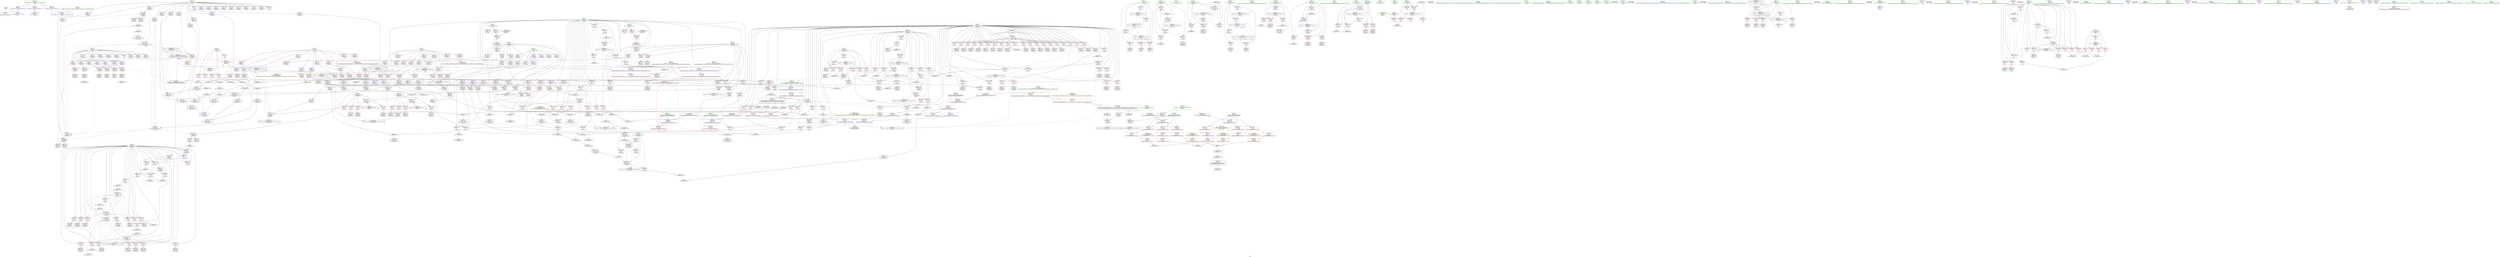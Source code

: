 digraph "SVFG" {
	label="SVFG";

	Node0x564c84d68a20 [shape=record,color=grey,label="{NodeID: 0\nNullPtr}"];
	Node0x564c84d68a20 -> Node0x564c84db66d0[style=solid];
	Node0x564c84d68a20 -> Node0x564c84dd5a50[style=solid];
	Node0x564c84dc96e0 [shape=record,color=grey,label="{NodeID: 775\n347 = Binary(346, 345, )\n}"];
	Node0x564c84dc96e0 -> Node0x564c84dd7480[style=solid];
	Node0x564c84dd83f0 [shape=record,color=blue,label="{NodeID: 609\n92\<--25\ni\<--\n_Z6insertii\n}"];
	Node0x564c84dd83f0 -> Node0x564c84e1cd80[style=dashed];
	Node0x564c84dbff00 [shape=record,color=red,label="{NodeID: 443\n733\<--100\n\<--t\n_Z6insertii\n}"];
	Node0x564c84dbff00 -> Node0x564c84de1790[style=solid];
	Node0x564c84dc3450 [shape=record,color=purple,label="{NodeID: 277\n395\<--21\narrayidx133\<--f\n_Z6insertii\n}"];
	Node0x564c84dc3450 -> Node0x564c84dd2050[style=solid];
	Node0x564c84dc3450 -> Node0x564c84dd7a30[style=solid];
	Node0x564c84db43f0 [shape=record,color=black,label="{NodeID: 111\n250\<--249\nidxprom47\<--\n_Z6insertii\n}"];
	Node0x564c84dd5650 [shape=record,color=blue,label="{NodeID: 554\n32\<--30\nb2\<--\nGlob }"];
	Node0x564c84dd5650 -> Node0x564c84e18280[style=dashed];
	Node0x564c84dbd250 [shape=record,color=red,label="{NodeID: 388\n413\<--94\n\<--j\n_Z6insertii\n}"];
	Node0x564c84dbd250 -> Node0x564c84debaa0[style=solid];
	Node0x564c84db8950 [shape=record,color=purple,label="{NodeID: 222\n151\<--11\narrayidx8\<--b\n_Z6insertii\n}"];
	Node0x564c84db4e60 [shape=record,color=green,label="{NodeID: 56\n110\<--111\ni0\<--i0_field_insensitive\n_Z6insertii\n}"];
	Node0x564c84db4e60 -> Node0x564c84dc0c00[style=solid];
	Node0x564c84db4e60 -> Node0x564c84dc0cd0[style=solid];
	Node0x564c84db4e60 -> Node0x564c84dc0da0[style=solid];
	Node0x564c84db4e60 -> Node0x564c84dd73b0[style=solid];
	Node0x564c84db4e60 -> Node0x564c84dd7550[style=solid];
	Node0x564c84ded2a0 [shape=record,color=grey,label="{NodeID: 831\n242 = cmp(240, 241, )\n}"];
	Node0x564c84dd2940 [shape=record,color=red,label="{NodeID: 499\n575\<--574\n\<--arrayidx225\n_Z6insertii\n}"];
	Node0x564c84dd2940 -> Node0x564c84ddfe10[style=solid];
	Node0x564c84dc6230 [shape=record,color=red,label="{NodeID: 333\n126\<--88\n\<--xx.addr\n_Z6insertii\n}"];
	Node0x564c84dc6230 -> Node0x564c84db6b40[style=solid];
	Node0x564c84dbbac0 [shape=record,color=black,label="{NodeID: 167\n599\<--598\nidxprom238\<--\n_Z6insertii\n}"];
	Node0x564c84d72ac0 [shape=record,color=green,label="{NodeID: 1\n7\<--1\n__dso_handle\<--dummyObj\nGlob }"];
	Node0x564c84dc9860 [shape=record,color=grey,label="{NodeID: 776\n374 = Binary(373, 144, )\n}"];
	Node0x564c84dc9860 -> Node0x564c84dd7890[style=solid];
	Node0x564c84dd84c0 [shape=record,color=blue,label="{NodeID: 610\n94\<--144\nj\<--\n_Z6insertii\n}"];
	Node0x564c84dd84c0 -> Node0x564c84dbd320[style=dashed];
	Node0x564c84dd84c0 -> Node0x564c84dbd3f0[style=dashed];
	Node0x564c84dd84c0 -> Node0x564c84dbd4c0[style=dashed];
	Node0x564c84dd84c0 -> Node0x564c84dbd590[style=dashed];
	Node0x564c84dd84c0 -> Node0x564c84dbd660[style=dashed];
	Node0x564c84dd84c0 -> Node0x564c84dd8800[style=dashed];
	Node0x564c84dd84c0 -> Node0x564c84dd8b40[style=dashed];
	Node0x564c84dbffd0 [shape=record,color=red,label="{NodeID: 444\n588\<--102\n\<--area\n_Z6insertii\n}"];
	Node0x564c84dbffd0 -> Node0x564c84de0e90[style=solid];
	Node0x564c84dc3520 [shape=record,color=purple,label="{NodeID: 278\n426\<--21\n\<--f\n_Z6insertii\n}"];
	Node0x564c84db44c0 [shape=record,color=black,label="{NodeID: 112\n256\<--255\nidxprom50\<--\n_Z6insertii\n}"];
	Node0x564c84e33d30 [shape=record,color=yellow,style=double,label="{NodeID: 1053\n78V_2 = CSCHI(MR_78V_1)\npts\{7860000 7860001 \}\nCS[]}"];
	Node0x564c84dd5750 [shape=record,color=blue,label="{NodeID: 555\n34\<--30\nb3\<--\nGlob }"];
	Node0x564c84dd5750 -> Node0x564c84e18780[style=dashed];
	Node0x564c84dbd320 [shape=record,color=red,label="{NodeID: 389\n476\<--94\n\<--j\n_Z6insertii\n}"];
	Node0x564c84dbd320 -> Node0x564c84dcbc60[style=solid];
	Node0x564c84db8a20 [shape=record,color=purple,label="{NodeID: 223\n154\<--11\narrayidx10\<--b\n_Z6insertii\n}"];
	Node0x564c84db8a20 -> Node0x564c84dd62a0[style=solid];
	Node0x564c84db4f30 [shape=record,color=green,label="{NodeID: 57\n112\<--113\ni0110\<--i0110_field_insensitive\n_Z6insertii\n}"];
	Node0x564c84db4f30 -> Node0x564c84dc0e70[style=solid];
	Node0x564c84db4f30 -> Node0x564c84dd0c00[style=solid];
	Node0x564c84db4f30 -> Node0x564c84dd0cd0[style=solid];
	Node0x564c84db4f30 -> Node0x564c84dd76f0[style=solid];
	Node0x564c84db4f30 -> Node0x564c84dd7890[style=solid];
	Node0x564c84ded420 [shape=record,color=grey,label="{NodeID: 832\n440 = cmp(439, 441, )\n}"];
	Node0x564c84dd2a10 [shape=record,color=red,label="{NodeID: 500\n583\<--582\n\<--arrayidx229\n_Z6insertii\n}"];
	Node0x564c84dd2a10 -> Node0x564c84de1010[style=solid];
	Node0x564c84dc6300 [shape=record,color=red,label="{NodeID: 334\n136\<--88\n\<--xx.addr\n_Z6insertii\n}"];
	Node0x564c84dc6300 -> Node0x564c84dd6030[style=solid];
	Node0x564c84dbbb90 [shape=record,color=black,label="{NodeID: 168\n618\<--617\nidxprom244\<--add243\n_Z6insertii\n}"];
	Node0x564c84d8d3d0 [shape=record,color=green,label="{NodeID: 2\n25\<--1\n\<--dummyObj\nCan only get source location for instruction, argument, global var or function.}"];
	Node0x564c84dc99e0 [shape=record,color=grey,label="{NodeID: 777\n617 = Binary(616, 144, )\n}"];
	Node0x564c84dc99e0 -> Node0x564c84dbbb90[style=solid];
	Node0x564c84dd8590 [shape=record,color=blue,label="{NodeID: 611\n489\<--486\n\<--call\n_Z6insertii\n}"];
	Node0x564c84dd8590 -> Node0x564c84dd8590[style=dashed];
	Node0x564c84dd8590 -> Node0x564c84e1c380[style=dashed];
	Node0x564c84dc00a0 [shape=record,color=red,label="{NodeID: 445\n702\<--102\n\<--area\n_Z6insertii\n}"];
	Node0x564c84dc00a0 -> Node0x564c84de1c10[style=solid];
	Node0x564c84dc35f0 [shape=record,color=purple,label="{NodeID: 279\n427\<--21\narrayidx152\<--f\n_Z6insertii\n}"];
	Node0x564c84dc35f0 -> Node0x564c84dd2120[style=solid];
	Node0x564c84db4590 [shape=record,color=black,label="{NodeID: 113\n264\<--259\nfrombool56\<--cmp52\n_Z6insertii\n}"];
	Node0x564c84db4590 -> Node0x564c84dd6ed0[style=solid];
	Node0x564c84e1e680 [shape=record,color=black,label="{NodeID: 888\nMR_40V_3 = PHI(MR_40V_4, MR_40V_2, )\npts\{117 \}\n}"];
	Node0x564c84e1e680 -> Node0x564c84dd10e0[style=dashed];
	Node0x564c84e1e680 -> Node0x564c84dd11b0[style=dashed];
	Node0x564c84e1e680 -> Node0x564c84dd1280[style=dashed];
	Node0x564c84e1e680 -> Node0x564c84dd7fe0[style=dashed];
	Node0x564c84dd5850 [shape=record,color=blue,label="{NodeID: 556\n993\<--57\nllvm.global_ctors_0\<--\nGlob }"];
	Node0x564c84dbd3f0 [shape=record,color=red,label="{NodeID: 390\n480\<--94\n\<--j\n_Z6insertii\n}"];
	Node0x564c84dbd3f0 -> Node0x564c84dbacf0[style=solid];
	Node0x564c84db8af0 [shape=record,color=purple,label="{NodeID: 224\n204\<--11\narrayidx27\<--b\n_Z6insertii\n}"];
	Node0x564c84db5000 [shape=record,color=green,label="{NodeID: 58\n114\<--115\ni0122\<--i0122_field_insensitive\n_Z6insertii\n}"];
	Node0x564c84db5000 -> Node0x564c84dd0da0[style=solid];
	Node0x564c84db5000 -> Node0x564c84dd0e70[style=solid];
	Node0x564c84db5000 -> Node0x564c84dd0f40[style=solid];
	Node0x564c84db5000 -> Node0x564c84dd1010[style=solid];
	Node0x564c84db5000 -> Node0x564c84dd7960[style=solid];
	Node0x564c84db5000 -> Node0x564c84dd7b00[style=solid];
	Node0x564c84ded5a0 [shape=record,color=grey,label="{NodeID: 833\n449 = cmp(447, 448, )\n}"];
	Node0x564c84dd2ae0 [shape=record,color=red,label="{NodeID: 501\n594\<--593\n\<--arrayidx236\n_Z6insertii\n}"];
	Node0x564c84dd2ae0 -> Node0x564c84de0a10[style=solid];
	Node0x564c84dc63d0 [shape=record,color=red,label="{NodeID: 335\n149\<--88\n\<--xx.addr\n_Z6insertii\n}"];
	Node0x564c84dc63d0 -> Node0x564c84db6e80[style=solid];
	Node0x564c84dbbc60 [shape=record,color=black,label="{NodeID: 169\n621\<--620\nidxprom246\<--\n_Z6insertii\n}"];
	Node0x564c84d904d0 [shape=record,color=green,label="{NodeID: 3\n30\<--1\n\<--dummyObj\nCan only get source location for instruction, argument, global var or function.}"];
	Node0x564c84dc9b60 [shape=record,color=grey,label="{NodeID: 778\n652 = Binary(651, 144, )\n}"];
	Node0x564c84dc9b60 -> Node0x564c84dd9290[style=solid];
	Node0x564c84dd8660 [shape=record,color=blue,label="{NodeID: 612\n498\<--497\n\<--call191\n_Z6insertii\n}"];
	Node0x564c84dd8660 -> Node0x564c84dd8660[style=dashed];
	Node0x564c84dd8660 -> Node0x564c84e1c880[style=dashed];
	Node0x564c84dc0170 [shape=record,color=red,label="{NodeID: 446\n737\<--102\n\<--area\n_Z6insertii\n}"];
	Node0x564c84dc0170 -> Node0x564c84de2f90[style=solid];
	Node0x564c84dc36c0 [shape=record,color=purple,label="{NodeID: 280\n182\<--36\narrayidx18\<--_ZL2dx\n_Z6insertii\n}"];
	Node0x564c84dc36c0 -> Node0x564c84dd14f0[style=solid];
	Node0x564c84db4660 [shape=record,color=black,label="{NodeID: 114\n261\<--260\nidxprom53\<--\n_Z6insertii\n}"];
	Node0x564c84dd5950 [shape=record,color=blue,label="{NodeID: 557\n994\<--58\nllvm.global_ctors_1\<--_GLOBAL__sub_I_squark_1_0.cpp\nGlob }"];
	Node0x564c84dbd4c0 [shape=record,color=red,label="{NodeID: 391\n483\<--94\n\<--j\n_Z6insertii\n}"];
	Node0x564c84dbd4c0 -> Node0x564c84dbadc0[style=solid];
	Node0x564c84db8bc0 [shape=record,color=purple,label="{NodeID: 225\n207\<--11\narrayidx29\<--b\n_Z6insertii\n}"];
	Node0x564c84db8bc0 -> Node0x564c84dd1760[style=solid];
	Node0x564c84db50d0 [shape=record,color=green,label="{NodeID: 59\n116\<--117\ni0147\<--i0147_field_insensitive\n_Z6insertii\n}"];
	Node0x564c84db50d0 -> Node0x564c84dd10e0[style=solid];
	Node0x564c84db50d0 -> Node0x564c84dd11b0[style=solid];
	Node0x564c84db50d0 -> Node0x564c84dd1280[style=solid];
	Node0x564c84db50d0 -> Node0x564c84dd7e40[style=solid];
	Node0x564c84db50d0 -> Node0x564c84dd7fe0[style=solid];
	Node0x564c84dd2bb0 [shape=record,color=red,label="{NodeID: 502\n601\<--600\n\<--arrayidx239\n_Z6insertii\n}"];
	Node0x564c84dd2bb0 -> Node0x564c84de0b90[style=solid];
	Node0x564c84dc64a0 [shape=record,color=red,label="{NodeID: 336\n179\<--88\n\<--xx.addr\n_Z6insertii\n}"];
	Node0x564c84dc64a0 -> Node0x564c84dca5e0[style=solid];
	Node0x564c84dbbd30 [shape=record,color=black,label="{NodeID: 170\n624\<--623\ntobool248\<--\n_Z6insertii\n}"];
	Node0x564c84d6abc0 [shape=record,color=green,label="{NodeID: 4\n36\<--1\n_ZL2dx\<--dummyObj\nGlob }"];
	Node0x564c84dc9ce0 [shape=record,color=grey,label="{NodeID: 779\n656 = Binary(655, 177, )\n}"];
	Node0x564c84dc9ce0 -> Node0x564c84dd9360[style=solid];
	Node0x564c84dd8730 [shape=record,color=blue,label="{NodeID: 613\n92\<--504\ni\<--\n_Z6insertii\n}"];
	Node0x564c84dd8730 -> Node0x564c84e1cd80[style=dashed];
	Node0x564c84dc0240 [shape=record,color=red,label="{NodeID: 447\n175\<--104\n\<--d\n_Z6insertii\n}"];
	Node0x564c84dc0240 -> Node0x564c84dec9a0[style=solid];
	Node0x564c84dc3790 [shape=record,color=purple,label="{NodeID: 281\n546\<--36\narrayidx210\<--_ZL2dx\n_Z6insertii\n}"];
	Node0x564c84dc3790 -> Node0x564c84dd26d0[style=solid];
	Node0x564c84db4730 [shape=record,color=black,label="{NodeID: 115\n267\<--266\nidxprom57\<--\n_Z6insertii\n}"];
	Node0x564c84dd5a50 [shape=record,color=blue, style = dotted,label="{NodeID: 558\n995\<--3\nllvm.global_ctors_2\<--dummyVal\nGlob }"];
	Node0x564c84dbd590 [shape=record,color=red,label="{NodeID: 392\n504\<--94\n\<--j\n_Z6insertii\n}"];
	Node0x564c84dbd590 -> Node0x564c84dd8730[style=solid];
	Node0x564c84db8c90 [shape=record,color=purple,label="{NodeID: 226\n213\<--11\narrayidx32\<--b\n_Z6insertii\n}"];
	Node0x564c84db51a0 [shape=record,color=green,label="{NodeID: 60\n118\<--119\nref.tmp\<--ref.tmp_field_insensitive\n_Z6insertii\n|{|<s1>5}}"];
	Node0x564c84db51a0 -> Node0x564c84db69a0[style=solid];
	Node0x564c84db51a0:s1 -> Node0x564c84e63330[style=solid,color=red];
	Node0x564c84dd2c80 [shape=record,color=red,label="{NodeID: 503\n623\<--622\n\<--arrayidx247\n_Z6insertii\n}"];
	Node0x564c84dd2c80 -> Node0x564c84dbbd30[style=solid];
	Node0x564c84dc6570 [shape=record,color=red,label="{NodeID: 337\n607\<--88\n\<--xx.addr\n_Z6insertii\n}"];
	Node0x564c84dc6570 -> Node0x564c84dec520[style=solid];
	Node0x564c84dbbe00 [shape=record,color=black,label="{NodeID: 171\n627\<--626\nidxprom250\<--\n_Z6insertii\n}"];
	Node0x564c84d6ac50 [shape=record,color=green,label="{NodeID: 5\n37\<--1\n_ZL2dy\<--dummyObj\nGlob }"];
	Node0x564c84dc9e60 [shape=record,color=grey,label="{NodeID: 780\n655 = Binary(654, 272, )\n}"];
	Node0x564c84dc9e60 -> Node0x564c84dc9ce0[style=solid];
	Node0x564c84dd8800 [shape=record,color=blue,label="{NodeID: 614\n94\<--509\nj\<--inc196\n_Z6insertii\n}"];
	Node0x564c84dd8800 -> Node0x564c84dbd320[style=dashed];
	Node0x564c84dd8800 -> Node0x564c84dbd3f0[style=dashed];
	Node0x564c84dd8800 -> Node0x564c84dbd4c0[style=dashed];
	Node0x564c84dd8800 -> Node0x564c84dbd590[style=dashed];
	Node0x564c84dd8800 -> Node0x564c84dbd660[style=dashed];
	Node0x564c84dd8800 -> Node0x564c84dd8800[style=dashed];
	Node0x564c84dd8800 -> Node0x564c84dd8b40[style=dashed];
	Node0x564c84dc0310 [shape=record,color=red,label="{NodeID: 448\n180\<--104\n\<--d\n_Z6insertii\n}"];
	Node0x564c84dc0310 -> Node0x564c84db3890[style=solid];
	Node0x564c84dc3860 [shape=record,color=purple,label="{NodeID: 282\n582\<--36\narrayidx229\<--_ZL2dx\n_Z6insertii\n}"];
	Node0x564c84dc3860 -> Node0x564c84dd2a10[style=solid];
	Node0x564c84db9150 [shape=record,color=black,label="{NodeID: 116\n279\<--274\nfrombool63\<--cmp59\n_Z6insertii\n}"];
	Node0x564c84db9150 -> Node0x564c84dd6fa0[style=solid];
	Node0x564c84dd5b50 [shape=record,color=blue,label="{NodeID: 559\n88\<--86\nxx.addr\<--xx\n_Z6insertii\n}"];
	Node0x564c84dd5b50 -> Node0x564c84dc6230[style=dashed];
	Node0x564c84dd5b50 -> Node0x564c84dc6300[style=dashed];
	Node0x564c84dd5b50 -> Node0x564c84dc63d0[style=dashed];
	Node0x564c84dd5b50 -> Node0x564c84dd6370[style=dashed];
	Node0x564c84dd5b50 -> Node0x564c84dd89a0[style=dashed];
	Node0x564c84dd5b50 -> Node0x564c84e1a080[style=dashed];
	Node0x564c84dbd660 [shape=record,color=red,label="{NodeID: 393\n508\<--94\n\<--j\n_Z6insertii\n}"];
	Node0x564c84dbd660 -> Node0x564c84de0110[style=solid];
	Node0x564c84db8d60 [shape=record,color=purple,label="{NodeID: 227\n216\<--11\narrayidx34\<--b\n_Z6insertii\n}"];
	Node0x564c84db8d60 -> Node0x564c84dd6850[style=solid];
	Node0x564c84db5270 [shape=record,color=green,label="{NodeID: 61\n120\<--121\nref.tmp186\<--ref.tmp186_field_insensitive\n_Z6insertii\n|{|<s1>5}}"];
	Node0x564c84db5270 -> Node0x564c84db6a70[style=solid];
	Node0x564c84db5270:s1 -> Node0x564c84e63440[style=solid,color=red];
	Node0x564c84dd2d50 [shape=record,color=red,label="{NodeID: 504\n633\<--632\n\<--arrayidx254\n_Z6insertii\n}"];
	Node0x564c84dd2d50 -> Node0x564c84dbbfa0[style=solid];
	Node0x564c84dc6640 [shape=record,color=red,label="{NodeID: 338\n721\<--88\n\<--xx.addr\n_Z6insertii\n}"];
	Node0x564c84dc6640 -> Node0x564c84dcc9e0[style=solid];
	Node0x564c84dbbed0 [shape=record,color=black,label="{NodeID: 172\n631\<--630\nidxprom253\<--add252\n_Z6insertii\n}"];
	Node0x564c84d69e70 [shape=record,color=green,label="{NodeID: 6\n38\<--1\n.str\<--dummyObj\nGlob }"];
	Node0x564c84dc9fe0 [shape=record,color=grey,label="{NodeID: 781\n941 = Binary(940, 144, )\n}"];
	Node0x564c84dc9fe0 -> Node0x564c84dda2d0[style=solid];
	Node0x564c84dd88d0 [shape=record,color=blue,label="{NodeID: 615\n96\<--441\nk\<--\n_Z6insertii\n}"];
	Node0x564c84dd88d0 -> Node0x564c84dbe500[style=dashed];
	Node0x564c84dd88d0 -> Node0x564c84dd8e80[style=dashed];
	Node0x564c84dc03e0 [shape=record,color=red,label="{NodeID: 449\n187\<--104\n\<--d\n_Z6insertii\n}"];
	Node0x564c84dc03e0 -> Node0x564c84db3960[style=solid];
	Node0x564c84dc3930 [shape=record,color=purple,label="{NodeID: 283\n593\<--36\narrayidx236\<--_ZL2dx\n_Z6insertii\n}"];
	Node0x564c84dc3930 -> Node0x564c84dd2ae0[style=solid];
	Node0x564c84db9220 [shape=record,color=black,label="{NodeID: 117\n276\<--275\nidxprom60\<--\n_Z6insertii\n}"];
	Node0x564c84e5f150 [shape=record,color=black,label="{NodeID: 1058\n68 = PHI()\n}"];
	Node0x564c84dd5c20 [shape=record,color=blue,label="{NodeID: 560\n90\<--87\nyy.addr\<--yy\n_Z6insertii\n}"];
	Node0x564c84dd5c20 -> Node0x564c84dc6710[style=dashed];
	Node0x564c84dd5c20 -> Node0x564c84dc67e0[style=dashed];
	Node0x564c84dd5c20 -> Node0x564c84dc68b0[style=dashed];
	Node0x564c84dd5c20 -> Node0x564c84dd6510[style=dashed];
	Node0x564c84dd5c20 -> Node0x564c84dd8a70[style=dashed];
	Node0x564c84dd5c20 -> Node0x564c84e19b80[style=dashed];
	Node0x564c84dbd730 [shape=record,color=red,label="{NodeID: 394\n551\<--94\n\<--j\n_Z6insertii\n}"];
	Node0x564c84dbd730 -> Node0x564c84dcb660[style=solid];
	Node0x564c84db8e30 [shape=record,color=purple,label="{NodeID: 228\n456\<--11\narrayidx168\<--b\n_Z6insertii\n}"];
	Node0x564c84db5340 [shape=record,color=green,label="{NodeID: 62\n487\<--488\n_ZSt9make_pairIRiS0_ESt4pairINSt17__decay_and_stripIT_E6__typeENS2_IT0_E6__typeEEOS3_OS6_\<--_ZSt9make_pairIRiS0_ESt4pairINSt17__decay_and_stripIT_E6__typeENS2_IT0_E6__typeEEOS3_OS6__field_insensitive\n}"];
	Node0x564c84d88e80 [shape=record,color=black,label="{NodeID: 837\nMR_34V_2 = PHI(MR_34V_4, MR_34V_1, )\npts\{111 \}\n}"];
	Node0x564c84d88e80 -> Node0x564c84dd73b0[style=dashed];
	Node0x564c84dd2e20 [shape=record,color=red,label="{NodeID: 505\n644\<--643\n\<--arrayidx262\n_Z6insertii\n}"];
	Node0x564c84dd2e20 -> Node0x564c84dbc210[style=solid];
	Node0x564c84dc6710 [shape=record,color=red,label="{NodeID: 339\n129\<--90\n\<--yy.addr\n_Z6insertii\n}"];
	Node0x564c84dc6710 -> Node0x564c84db6c10[style=solid];
	Node0x564c84dbbfa0 [shape=record,color=black,label="{NodeID: 173\n634\<--633\ntobool255\<--\n_Z6insertii\n}"];
	Node0x564c84d69f00 [shape=record,color=green,label="{NodeID: 7\n40\<--1\n.str.1\<--dummyObj\nGlob }"];
	Node0x564c84dca160 [shape=record,color=grey,label="{NodeID: 782\n664 = Binary(659, 663, )\n}"];
	Node0x564c84dca160 -> Node0x564c84dbc3b0[style=solid];
	Node0x564c84dd89a0 [shape=record,color=blue,label="{NodeID: 616\n88\<--516\nxx.addr\<--\n_Z6insertii\n}"];
	Node0x564c84dd89a0 -> Node0x564c84dc6570[style=dashed];
	Node0x564c84dd89a0 -> Node0x564c84dc6640[style=dashed];
	Node0x564c84dd89a0 -> Node0x564c84e1a080[style=dashed];
	Node0x564c84dc04b0 [shape=record,color=red,label="{NodeID: 450\n232\<--104\n\<--d\n_Z6insertii\n}"];
	Node0x564c84dc04b0 -> Node0x564c84dca760[style=solid];
	Node0x564c84dc3a00 [shape=record,color=purple,label="{NodeID: 284\n662\<--36\narrayidx273\<--_ZL2dx\n_Z6insertii\n}"];
	Node0x564c84dc3a00 -> Node0x564c84dd2ef0[style=solid];
	Node0x564c84db92f0 [shape=record,color=black,label="{NodeID: 118\n282\<--281\nidxprom64\<--\n_Z6insertii\n}"];
	Node0x564c84e61930 [shape=record,color=black,label="{NodeID: 1059\n486 = PHI(782, )\n}"];
	Node0x564c84e61930 -> Node0x564c84dd8590[style=solid];
	Node0x564c84dd5cf0 [shape=record,color=blue,label="{NodeID: 561\n102\<--125\narea\<--\n_Z6insertii\n}"];
	Node0x564c84dd5cf0 -> Node0x564c84dbffd0[style=dashed];
	Node0x564c84dd5cf0 -> Node0x564c84dd9020[style=dashed];
	Node0x564c84dd5cf0 -> Node0x564c84e1be80[style=dashed];
	Node0x564c84dbd800 [shape=record,color=red,label="{NodeID: 395\n571\<--94\n\<--j\n_Z6insertii\n}"];
	Node0x564c84dbd800 -> Node0x564c84ddfe10[style=solid];
	Node0x564c84db8f00 [shape=record,color=purple,label="{NodeID: 229\n462\<--11\narrayidx172\<--b\n_Z6insertii\n}"];
	Node0x564c84db8f00 -> Node0x564c84dd8250[style=solid];
	Node0x564c84db5440 [shape=record,color=green,label="{NodeID: 63\n501\<--502\n_ZStltIiiEbRKSt4pairIT_T0_ES5_\<--_ZStltIiiEbRKSt4pairIT_T0_ES5__field_insensitive\n}"];
	Node0x564c84d88f70 [shape=record,color=black,label="{NodeID: 838\nMR_36V_2 = PHI(MR_36V_6, MR_36V_1, )\npts\{113 \}\n}"];
	Node0x564c84d88f70 -> Node0x564c84dd76f0[style=dashed];
	Node0x564c84d88f70 -> Node0x564c84d88f70[style=dashed];
	Node0x564c84dd2ef0 [shape=record,color=red,label="{NodeID: 506\n663\<--662\n\<--arrayidx273\n_Z6insertii\n}"];
	Node0x564c84dd2ef0 -> Node0x564c84dca160[style=solid];
	Node0x564c84dc67e0 [shape=record,color=red,label="{NodeID: 340\n141\<--90\n\<--yy.addr\n_Z6insertii\n}"];
	Node0x564c84dc67e0 -> Node0x564c84dd61d0[style=solid];
	Node0x564c84dbc070 [shape=record,color=black,label="{NodeID: 174\n638\<--637\nidxprom258\<--add257\n_Z6insertii\n}"];
	Node0x564c84d69f90 [shape=record,color=green,label="{NodeID: 8\n42\<--1\n.str.2\<--dummyObj\nGlob }"];
	Node0x564c84dca2e0 [shape=record,color=grey,label="{NodeID: 783\n191 = Binary(186, 190, )\n}"];
	Node0x564c84dca2e0 -> Node0x564c84dd6780[style=solid];
	Node0x564c84dd8a70 [shape=record,color=blue,label="{NodeID: 617\n90\<--521\nyy.addr\<--\n_Z6insertii\n}"];
	Node0x564c84dd8a70 -> Node0x564c84dc6a50[style=dashed];
	Node0x564c84dd8a70 -> Node0x564c84dc6b20[style=dashed];
	Node0x564c84dd8a70 -> Node0x564c84e19b80[style=dashed];
	Node0x564c84dc0580 [shape=record,color=red,label="{NodeID: 451\n193\<--106\n\<--x1\n_Z6insertii\n}"];
	Node0x564c84dc0580 -> Node0x564c84db3a30[style=solid];
	Node0x564c84dc3ad0 [shape=record,color=purple,label="{NodeID: 285\n696\<--36\narrayidx293\<--_ZL2dx\n_Z6insertii\n}"];
	Node0x564c84dc3ad0 -> Node0x564c84dd3230[style=solid];
	Node0x564c84db93c0 [shape=record,color=black,label="{NodeID: 119\n293\<--288\nfrombool72\<--cmp68\n_Z6insertii\n}"];
	Node0x564c84db93c0 -> Node0x564c84dd7070[style=solid];
	Node0x564c84e61b20 [shape=record,color=black,label="{NodeID: 1060\n497 = PHI(782, )\n}"];
	Node0x564c84e61b20 -> Node0x564c84dd8660[style=solid];
	Node0x564c84dde790 [shape=record,color=black,label="{NodeID: 728\n777 = PHI(778, 775, )\n}"];
	Node0x564c84dde790 -> Node0x564c84ddf2d0[style=solid];
	Node0x564c84dd5dc0 [shape=record,color=blue,label="{NodeID: 562\n131\<--133\narrayidx2\<--\n_Z6insertii\n|{|<s6>14|<s7>14}}"];
	Node0x564c84dd5dc0 -> Node0x564c84dd1690[style=dashed];
	Node0x564c84dd5dc0 -> Node0x564c84dd2870[style=dashed];
	Node0x564c84dd5dc0 -> Node0x564c84dd2c80[style=dashed];
	Node0x564c84dd5dc0 -> Node0x564c84dd2d50[style=dashed];
	Node0x564c84dd5dc0 -> Node0x564c84dd2e20[style=dashed];
	Node0x564c84dd5dc0 -> Node0x564c84dd3090[style=dashed];
	Node0x564c84dd5dc0:s6 -> Node0x564c84e10900[style=dashed,color=blue];
	Node0x564c84dd5dc0:s7 -> Node0x564c84e177c0[style=dashed,color=blue];
	Node0x564c84dbd8d0 [shape=record,color=red,label="{NodeID: 396\n578\<--94\n\<--j\n_Z6insertii\n}"];
	Node0x564c84dbd8d0 -> Node0x564c84de1190[style=solid];
	Node0x564c84db8fd0 [shape=record,color=purple,label="{NodeID: 230\n847\<--13\narrayidx\<--xx\nmain\n}"];
	Node0x564c84db5540 [shape=record,color=green,label="{NodeID: 64\n747\<--748\n__x.addr\<--__x.addr_field_insensitive\n_ZStltIiiEbRKSt4pairIT_T0_ES5_\n}"];
	Node0x564c84db5540 -> Node0x564c84dd34a0[style=solid];
	Node0x564c84db5540 -> Node0x564c84dd3570[style=solid];
	Node0x564c84db5540 -> Node0x564c84dd3640[style=solid];
	Node0x564c84db5540 -> Node0x564c84dd9840[style=solid];
	Node0x564c84d89dc0 [shape=record,color=black,label="{NodeID: 839\nMR_38V_2 = PHI(MR_38V_4, MR_38V_1, )\npts\{115 \}\n}"];
	Node0x564c84d89dc0 -> Node0x564c84dd7960[style=dashed];
	Node0x564c84dd2fc0 [shape=record,color=red,label="{NodeID: 507\n671\<--670\n\<--arrayidx278\n_Z6insertii\n}"];
	Node0x564c84dd2fc0 -> Node0x564c84dcb060[style=solid];
	Node0x564c84dc68b0 [shape=record,color=red,label="{NodeID: 341\n152\<--90\n\<--yy.addr\n_Z6insertii\n}"];
	Node0x564c84dc68b0 -> Node0x564c84db6f50[style=solid];
	Node0x564c84dbc140 [shape=record,color=black,label="{NodeID: 175\n642\<--641\nidxprom261\<--add260\n_Z6insertii\n}"];
	Node0x564c84d6a020 [shape=record,color=green,label="{NodeID: 9\n44\<--1\n.str.3\<--dummyObj\nGlob }"];
	Node0x564c84dca460 [shape=record,color=grey,label="{NodeID: 784\n641 = Binary(640, 144, )\n}"];
	Node0x564c84dca460 -> Node0x564c84dbc140[style=solid];
	Node0x564c84dd8b40 [shape=record,color=blue,label="{NodeID: 618\n94\<--526\nj\<--\n_Z6insertii\n}"];
	Node0x564c84dd8b40 -> Node0x564c84dbd730[style=dashed];
	Node0x564c84dd8b40 -> Node0x564c84dbd800[style=dashed];
	Node0x564c84dd8b40 -> Node0x564c84dbd8d0[style=dashed];
	Node0x564c84dd8b40 -> Node0x564c84dbd9a0[style=dashed];
	Node0x564c84dd8b40 -> Node0x564c84dd91c0[style=dashed];
	Node0x564c84dc0650 [shape=record,color=red,label="{NodeID: 452\n202\<--106\n\<--x1\n_Z6insertii\n}"];
	Node0x564c84dc0650 -> Node0x564c84db3ca0[style=solid];
	Node0x564c84dc3ba0 [shape=record,color=purple,label="{NodeID: 286\n707\<--36\narrayidx300\<--_ZL2dx\n_Z6insertii\n}"];
	Node0x564c84dc3ba0 -> Node0x564c84dd3300[style=solid];
	Node0x564c84db9490 [shape=record,color=black,label="{NodeID: 120\n290\<--289\nidxprom69\<--\n_Z6insertii\n}"];
	Node0x564c84e61c20 [shape=record,color=black,label="{NodeID: 1061\n500 = PHI(744, )\n}"];
	Node0x564c84dded30 [shape=record,color=black,label="{NodeID: 729\n614 = PHI(562, 612, )\n}"];
	Node0x564c84dd5e90 [shape=record,color=blue,label="{NodeID: 563\n100\<--25\nt\<--\n_Z6insertii\n}"];
	Node0x564c84dd5e90 -> Node0x564c84dbf6e0[style=dashed];
	Node0x564c84dd5e90 -> Node0x564c84dd6100[style=dashed];
	Node0x564c84dbd9a0 [shape=record,color=red,label="{NodeID: 397\n602\<--94\n\<--j\n_Z6insertii\n}"];
	Node0x564c84dbd9a0 -> Node0x564c84de0b90[style=solid];
	Node0x564c84dc0f30 [shape=record,color=purple,label="{NodeID: 231\n869\<--13\narrayidx13\<--xx\nmain\n}"];
	Node0x564c84dc0f30 -> Node0x564c84dd4d00[style=solid];
	Node0x564c84db5610 [shape=record,color=green,label="{NodeID: 65\n749\<--750\n__y.addr\<--__y.addr_field_insensitive\n_ZStltIiiEbRKSt4pairIT_T0_ES5_\n}"];
	Node0x564c84db5610 -> Node0x564c84dd3710[style=solid];
	Node0x564c84db5610 -> Node0x564c84dd37e0[style=solid];
	Node0x564c84db5610 -> Node0x564c84dd38b0[style=solid];
	Node0x564c84db5610 -> Node0x564c84dd9910[style=solid];
	Node0x564c84d89eb0 [shape=record,color=black,label="{NodeID: 840\nMR_54V_2 = PHI(MR_54V_12, MR_54V_1, )\npts\{230000 \}\n|{|<s2>14|<s3>14}}"];
	Node0x564c84d89eb0 -> Node0x564c84dd2120[style=dashed];
	Node0x564c84d89eb0 -> Node0x564c84dd6e00[style=dashed];
	Node0x564c84d89eb0:s2 -> Node0x564c84e10900[style=dashed,color=blue];
	Node0x564c84d89eb0:s3 -> Node0x564c84e177c0[style=dashed,color=blue];
	Node0x564c84dd3090 [shape=record,color=red,label="{NodeID: 508\n675\<--674\n\<--arrayidx281\n_Z6insertii\n}"];
	Node0x564c84dd3090 -> Node0x564c84dbc620[style=solid];
	Node0x564c84dc6980 [shape=record,color=red,label="{NodeID: 342\n186\<--90\n\<--yy.addr\n_Z6insertii\n}"];
	Node0x564c84dc6980 -> Node0x564c84dca2e0[style=solid];
	Node0x564c84dbc210 [shape=record,color=black,label="{NodeID: 176\n645\<--644\ntobool263\<--\n_Z6insertii\n}"];
	Node0x564c84d6a0b0 [shape=record,color=green,label="{NodeID: 10\n46\<--1\n.str.4\<--dummyObj\nGlob }"];
	Node0x564c84dca5e0 [shape=record,color=grey,label="{NodeID: 785\n184 = Binary(179, 183, )\n}"];
	Node0x564c84dca5e0 -> Node0x564c84dd66b0[style=solid];
	Node0x564c84dd8c10 [shape=record,color=blue,label="{NodeID: 619\n92\<--531\ni\<--\n_Z6insertii\n}"];
	Node0x564c84dd8c10 -> Node0x564c84dc8380[style=dashed];
	Node0x564c84dd8c10 -> Node0x564c84dc8450[style=dashed];
	Node0x564c84dd8c10 -> Node0x564c84dc8520[style=dashed];
	Node0x564c84dd8c10 -> Node0x564c84dc85f0[style=dashed];
	Node0x564c84dd8c10 -> Node0x564c84dd90f0[style=dashed];
	Node0x564c84dc0720 [shape=record,color=red,label="{NodeID: 453\n211\<--106\n\<--x1\n_Z6insertii\n}"];
	Node0x564c84dc0720 -> Node0x564c84db3f10[style=solid];
	Node0x564c84dc3c70 [shape=record,color=purple,label="{NodeID: 287\n189\<--37\narrayidx20\<--_ZL2dy\n_Z6insertii\n}"];
	Node0x564c84dc3c70 -> Node0x564c84dd15c0[style=solid];
	Node0x564c84db9560 [shape=record,color=black,label="{NodeID: 121\n296\<--295\nidxprom73\<--\n_Z6insertii\n}"];
	Node0x564c84e61d30 [shape=record,color=black,label="{NodeID: 1062\n794 = PHI(956, )\n|{<s0>8}}"];
	Node0x564c84e61d30:s0 -> Node0x564c84e63900[style=solid,color=red];
	Node0x564c84ddf2d0 [shape=record,color=black,label="{NodeID: 730\n780 = PHI(562, 777, )\n}"];
	Node0x564c84ddf2d0 -> Node0x564c84dbcbd0[style=solid];
	Node0x564c84dd5f60 [shape=record,color=blue,label="{NodeID: 564\n98\<--25\nh\<--\n_Z6insertii\n}"];
	Node0x564c84dd5f60 -> Node0x564c84dbf2d0[style=dashed];
	Node0x564c84dd5f60 -> Node0x564c84e131c0[style=dashed];
	Node0x564c84dbda70 [shape=record,color=red,label="{NodeID: 398\n610\<--94\n\<--j\n_Z6insertii\n}"];
	Node0x564c84dbda70 -> Node0x564c84dec820[style=solid];
	Node0x564c84dc0fc0 [shape=record,color=purple,label="{NodeID: 232\n850\<--15\narrayidx7\<--yy\nmain\n}"];
	Node0x564c84db56e0 [shape=record,color=green,label="{NodeID: 66\n785\<--786\nretval\<--retval_field_insensitive\n_ZSt9make_pairIRiS0_ESt4pairINSt17__decay_and_stripIT_E6__typeENS2_IT0_E6__typeEEOS3_OS6_\n|{|<s1>8}}"];
	Node0x564c84db56e0 -> Node0x564c84dbcca0[style=solid];
	Node0x564c84db56e0:s1 -> Node0x564c84e637f0[style=solid,color=red];
	Node0x564c84dd3160 [shape=record,color=red,label="{NodeID: 509\n689\<--688\n\<--arrayidx289\n_Z6insertii\n}"];
	Node0x564c84dd3160 -> Node0x564c84de2810[style=solid];
	Node0x564c84dc6a50 [shape=record,color=red,label="{NodeID: 343\n611\<--90\n\<--yy.addr\n_Z6insertii\n}"];
	Node0x564c84dc6a50 -> Node0x564c84dec820[style=solid];
	Node0x564c84dbc2e0 [shape=record,color=black,label="{NodeID: 177\n661\<--660\nidxprom272\<--\n_Z6insertii\n}"];
	Node0x564c84d6a180 [shape=record,color=green,label="{NodeID: 11\n48\<--1\n.str.5\<--dummyObj\nGlob }"];
	Node0x564c84dca760 [shape=record,color=grey,label="{NodeID: 786\n233 = Binary(232, 144, )\n}"];
	Node0x564c84dca760 -> Node0x564c84dd6b90[style=solid];
	Node0x564c84dd8ce0 [shape=record,color=blue,label="{NodeID: 620\n100\<--25\nt\<--\n_Z6insertii\n}"];
	Node0x564c84dd8ce0 -> Node0x564c84dbfd60[style=dashed];
	Node0x564c84dd8ce0 -> Node0x564c84dd8db0[style=dashed];
	Node0x564c84dc07f0 [shape=record,color=red,label="{NodeID: 454\n218\<--106\n\<--x1\n_Z6insertii\n}"];
	Node0x564c84dc07f0 -> Node0x564c84dd6920[style=solid];
	Node0x564c84dc3d40 [shape=record,color=purple,label="{NodeID: 288\n554\<--37\narrayidx215\<--_ZL2dy\n_Z6insertii\n}"];
	Node0x564c84dc3d40 -> Node0x564c84dd27a0[style=solid];
	Node0x564c84db9630 [shape=record,color=black,label="{NodeID: 122\n300\<--299\nidxprom75\<--\n_Z6insertii\n}"];
	Node0x564c84e61ea0 [shape=record,color=black,label="{NodeID: 1063\n798 = PHI(956, )\n|{<s0>8}}"];
	Node0x564c84e61ea0:s0 -> Node0x564c84e63a10[style=solid,color=red];
	Node0x564c84ddf870 [shape=record,color=black,label="{NodeID: 731\n728 = PHI(562, 726, )\n}"];
	Node0x564c84dd6030 [shape=record,color=blue,label="{NodeID: 565\n139\<--136\narrayidx4\<--\n_Z6insertii\n}"];
	Node0x564c84dd6030 -> Node0x564c84e14fc0[style=dashed];
	Node0x564c84dbdb40 [shape=record,color=red,label="{NodeID: 399\n620\<--94\n\<--j\n_Z6insertii\n}"];
	Node0x564c84dbdb40 -> Node0x564c84dbbc60[style=solid];
	Node0x564c84dc1090 [shape=record,color=purple,label="{NodeID: 233\n873\<--15\narrayidx15\<--yy\nmain\n}"];
	Node0x564c84dc1090 -> Node0x564c84dd4dd0[style=solid];
	Node0x564c84db57b0 [shape=record,color=green,label="{NodeID: 67\n787\<--788\n__x.addr\<--__x.addr_field_insensitive\n_ZSt9make_pairIRiS0_ESt4pairINSt17__decay_and_stripIT_E6__typeENS2_IT0_E6__typeEEOS3_OS6_\n}"];
	Node0x564c84db57b0 -> Node0x564c84dd3e60[style=solid];
	Node0x564c84db57b0 -> Node0x564c84dd99e0[style=solid];
	Node0x564c84e0ff30 [shape=record,color=black,label="{NodeID: 842\nMR_48V_7 = PHI(MR_48V_8, MR_48V_3, )\npts\{120000 \}\n|{|<s1>14|<s2>14}}"];
	Node0x564c84e0ff30 -> Node0x564c84dd8250[style=dashed];
	Node0x564c84e0ff30:s1 -> Node0x564c84e10900[style=dashed,color=blue];
	Node0x564c84e0ff30:s2 -> Node0x564c84e177c0[style=dashed,color=blue];
	Node0x564c84dd3230 [shape=record,color=red,label="{NodeID: 510\n697\<--696\n\<--arrayidx293\n_Z6insertii\n}"];
	Node0x564c84dd3230 -> Node0x564c84de2210[style=solid];
	Node0x564c84dc6b20 [shape=record,color=red,label="{NodeID: 344\n725\<--90\n\<--yy.addr\n_Z6insertii\n}"];
	Node0x564c84dc6b20 -> Node0x564c84dcc860[style=solid];
	Node0x564c84dbc3b0 [shape=record,color=black,label="{NodeID: 178\n665\<--664\nidxprom275\<--add274\n_Z6insertii\n}"];
	Node0x564c84d6a250 [shape=record,color=green,label="{NodeID: 12\n50\<--1\n.str.6\<--dummyObj\nGlob }"];
	Node0x564c84e2d350 [shape=record,color=yellow,style=double,label="{NodeID: 953\n56V_1 = ENCHI(MR_56V_0)\npts\{1190000 1190001 1210000 1210001 \}\nFun[_Z6insertii]|{<s0>5|<s1>5|<s2>5|<s3>5}}"];
	Node0x564c84e2d350:s0 -> Node0x564c84e2d650[style=dashed,color=red];
	Node0x564c84e2d350:s1 -> Node0x564c84e2d730[style=dashed,color=red];
	Node0x564c84e2d350:s2 -> Node0x564c84e2d810[style=dashed,color=red];
	Node0x564c84e2d350:s3 -> Node0x564c84e2d8f0[style=dashed,color=red];
	Node0x564c84dca8e0 [shape=record,color=grey,label="{NodeID: 787\n225 = Binary(224, 144, )\n}"];
	Node0x564c84dca8e0 -> Node0x564c84dd69f0[style=solid];
	Node0x564c84dd8db0 [shape=record,color=blue,label="{NodeID: 621\n100\<--536\nt\<--inc206\n_Z6insertii\n}"];
	Node0x564c84dd8db0 -> Node0x564c84dbfd60[style=dashed];
	Node0x564c84dd8db0 -> Node0x564c84dbfe30[style=dashed];
	Node0x564c84dd8db0 -> Node0x564c84dbff00[style=dashed];
	Node0x564c84dd8db0 -> Node0x564c84dd8db0[style=dashed];
	Node0x564c84dd8db0 -> Node0x564c84dd9290[style=dashed];
	Node0x564c84dd8db0 -> Node0x564c84e1b980[style=dashed];
	Node0x564c84dc08c0 [shape=record,color=red,label="{NodeID: 455\n196\<--108\n\<--y1\n_Z6insertii\n}"];
	Node0x564c84dc08c0 -> Node0x564c84db3b00[style=solid];
	Node0x564c84dc3e10 [shape=record,color=purple,label="{NodeID: 289\n574\<--37\narrayidx225\<--_ZL2dy\n_Z6insertii\n}"];
	Node0x564c84dc3e10 -> Node0x564c84dd2940[style=solid];
	Node0x564c84db9700 [shape=record,color=black,label="{NodeID: 123\n311\<--306\nfrombool83\<--cmp79\n_Z6insertii\n}"];
	Node0x564c84db9700 -> Node0x564c84dd7140[style=solid];
	Node0x564c84e61fe0 [shape=record,color=black,label="{NodeID: 1064\n818 = PHI()\n}"];
	Node0x564c84ddfe10 [shape=record,color=grey,label="{NodeID: 732\n576 = Binary(571, 575, )\n}"];
	Node0x564c84ddfe10 -> Node0x564c84ddff90[style=solid];
	Node0x564c84dd6100 [shape=record,color=blue,label="{NodeID: 566\n100\<--143\nt\<--inc\n_Z6insertii\n}"];
	Node0x564c84dd6100 -> Node0x564c84e136c0[style=dashed];
	Node0x564c84dbdc10 [shape=record,color=red,label="{NodeID: 400\n629\<--94\n\<--j\n_Z6insertii\n}"];
	Node0x564c84dbdc10 -> Node0x564c84de3290[style=solid];
	Node0x564c84dc1160 [shape=record,color=purple,label="{NodeID: 234\n139\<--17\narrayidx4\<--x\n_Z6insertii\n}"];
	Node0x564c84dc1160 -> Node0x564c84dd6030[style=solid];
	Node0x564c84db5880 [shape=record,color=green,label="{NodeID: 68\n789\<--790\n__y.addr\<--__y.addr_field_insensitive\n_ZSt9make_pairIRiS0_ESt4pairINSt17__decay_and_stripIT_E6__typeENS2_IT0_E6__typeEEOS3_OS6_\n}"];
	Node0x564c84db5880 -> Node0x564c84dd3f30[style=solid];
	Node0x564c84db5880 -> Node0x564c84dd9ab0[style=solid];
	Node0x564c84dd3300 [shape=record,color=red,label="{NodeID: 511\n708\<--707\n\<--arrayidx300\n_Z6insertii\n}"];
	Node0x564c84dd3300 -> Node0x564c84de2c90[style=solid];
	Node0x564c84dc6bf0 [shape=record,color=red,label="{NodeID: 345\n240\<--92\n\<--i\n_Z6insertii\n}"];
	Node0x564c84dc6bf0 -> Node0x564c84ded2a0[style=solid];
	Node0x564c84dbc480 [shape=record,color=black,label="{NodeID: 179\n669\<--668\nidxprom277\<--\n_Z6insertii\n}"];
	Node0x564c84d6a320 [shape=record,color=green,label="{NodeID: 13\n52\<--1\n.str.7\<--dummyObj\nGlob }"];
	Node0x564c84dcaa60 [shape=record,color=grey,label="{NodeID: 788\n143 = Binary(142, 144, )\n}"];
	Node0x564c84dcaa60 -> Node0x564c84dd6100[style=solid];
	Node0x564c84dd8e80 [shape=record,color=blue,label="{NodeID: 622\n96\<--540\nk\<--rem\n_Z6insertii\n}"];
	Node0x564c84dd8e80 -> Node0x564c84dbe500[style=dashed];
	Node0x564c84dd8e80 -> Node0x564c84dbe5d0[style=dashed];
	Node0x564c84dd8e80 -> Node0x564c84dbe6a0[style=dashed];
	Node0x564c84dd8e80 -> Node0x564c84dbe770[style=dashed];
	Node0x564c84dd8e80 -> Node0x564c84dbe840[style=dashed];
	Node0x564c84dd8e80 -> Node0x564c84dbe910[style=dashed];
	Node0x564c84dd8e80 -> Node0x564c84dbe9e0[style=dashed];
	Node0x564c84dd8e80 -> Node0x564c84dbeab0[style=dashed];
	Node0x564c84dd8e80 -> Node0x564c84dbeb80[style=dashed];
	Node0x564c84dd8e80 -> Node0x564c84dbec50[style=dashed];
	Node0x564c84dd8e80 -> Node0x564c84dd8e80[style=dashed];
	Node0x564c84dd8e80 -> Node0x564c84dd8f50[style=dashed];
	Node0x564c84dd8e80 -> Node0x564c84dd9360[style=dashed];
	Node0x564c84dd8e80 -> Node0x564c84e1b480[style=dashed];
	Node0x564c84dc0990 [shape=record,color=red,label="{NodeID: 456\n205\<--108\n\<--y1\n_Z6insertii\n}"];
	Node0x564c84dc0990 -> Node0x564c84db3d70[style=solid];
	Node0x564c84dc3ee0 [shape=record,color=purple,label="{NodeID: 290\n600\<--37\narrayidx239\<--_ZL2dy\n_Z6insertii\n}"];
	Node0x564c84dc3ee0 -> Node0x564c84dd2bb0[style=solid];
	Node0x564c84db97d0 [shape=record,color=black,label="{NodeID: 124\n308\<--307\nidxprom80\<--\n_Z6insertii\n}"];
	Node0x564c84e620b0 [shape=record,color=black,label="{NodeID: 1065\n829 = PHI()\n}"];
	Node0x564c84ddff90 [shape=record,color=grey,label="{NodeID: 733\n577 = Binary(570, 576, )\n}"];
	Node0x564c84ddff90 -> Node0x564c84de1310[style=solid];
	Node0x564c84dd61d0 [shape=record,color=blue,label="{NodeID: 567\n147\<--141\narrayidx6\<--\n_Z6insertii\n}"];
	Node0x564c84dd61d0 -> Node0x564c84e154c0[style=dashed];
	Node0x564c84dbdce0 [shape=record,color=red,label="{NodeID: 401\n640\<--94\n\<--j\n_Z6insertii\n}"];
	Node0x564c84dbdce0 -> Node0x564c84dca460[style=solid];
	Node0x564c84dc1230 [shape=record,color=purple,label="{NodeID: 235\n163\<--17\narrayidx12\<--x\n_Z6insertii\n}"];
	Node0x564c84dc1230 -> Node0x564c84dd1350[style=solid];
	Node0x564c84db5950 [shape=record,color=green,label="{NodeID: 69\n795\<--796\n_ZSt7forwardIRiEOT_RNSt16remove_referenceIS1_E4typeE\<--_ZSt7forwardIRiEOT_RNSt16remove_referenceIS1_E4typeE_field_insensitive\n}"];
	Node0x564c84e10900 [shape=record,color=black,label="{NodeID: 844\nMR_99V_3 = PHI(MR_99V_4, MR_99V_2, )\npts\{100000 120000 180000 200000 230000 \}\n|{|<s1>14|<s2>14|<s3>14|<s4>14|<s5>14}}"];
	Node0x564c84e10900 -> Node0x564c84e177c0[style=dashed];
	Node0x564c84e10900:s1 -> Node0x564c84dd5dc0[style=dashed,color=red];
	Node0x564c84e10900:s2 -> Node0x564c84dd6030[style=dashed,color=red];
	Node0x564c84e10900:s3 -> Node0x564c84dd61d0[style=dashed,color=red];
	Node0x564c84e10900:s4 -> Node0x564c84dd62a0[style=dashed,color=red];
	Node0x564c84e10900:s5 -> Node0x564c84d89eb0[style=dashed,color=red];
	Node0x564c84dd33d0 [shape=record,color=red,label="{NodeID: 512\n715\<--714\n\<--arrayidx303\n_Z6insertii\n}"];
	Node0x564c84dd33d0 -> Node0x564c84de2b10[style=solid];
	Node0x564c84dc6cc0 [shape=record,color=red,label="{NodeID: 346\n244\<--92\n\<--i\n_Z6insertii\n}"];
	Node0x564c84dc6cc0 -> Node0x564c84db4250[style=solid];
	Node0x564c84dbc550 [shape=record,color=black,label="{NodeID: 180\n673\<--672\nidxprom280\<--add279\n_Z6insertii\n}"];
	Node0x564c84d6a420 [shape=record,color=green,label="{NodeID: 14\n54\<--1\n.str.8\<--dummyObj\nGlob }"];
	Node0x564c84dcabe0 [shape=record,color=grey,label="{NodeID: 789\n167 = Binary(166, 144, )\n}"];
	Node0x564c84dcabe0 -> Node0x564c84dd6440[style=solid];
	Node0x564c84dd8f50 [shape=record,color=blue,label="{NodeID: 623\n96\<--567\nk\<--rem222\n_Z6insertii\n}"];
	Node0x564c84dd8f50 -> Node0x564c84dbe500[style=dashed];
	Node0x564c84dd8f50 -> Node0x564c84dbe5d0[style=dashed];
	Node0x564c84dd8f50 -> Node0x564c84dbe6a0[style=dashed];
	Node0x564c84dd8f50 -> Node0x564c84dbe770[style=dashed];
	Node0x564c84dd8f50 -> Node0x564c84dbe840[style=dashed];
	Node0x564c84dd8f50 -> Node0x564c84dbe910[style=dashed];
	Node0x564c84dd8f50 -> Node0x564c84dbe9e0[style=dashed];
	Node0x564c84dd8f50 -> Node0x564c84dbeab0[style=dashed];
	Node0x564c84dd8f50 -> Node0x564c84dbeb80[style=dashed];
	Node0x564c84dd8f50 -> Node0x564c84dbec50[style=dashed];
	Node0x564c84dd8f50 -> Node0x564c84dd8e80[style=dashed];
	Node0x564c84dd8f50 -> Node0x564c84dd8f50[style=dashed];
	Node0x564c84dd8f50 -> Node0x564c84dd9360[style=dashed];
	Node0x564c84dd8f50 -> Node0x564c84e1b480[style=dashed];
	Node0x564c84dc0a60 [shape=record,color=red,label="{NodeID: 457\n214\<--108\n\<--y1\n_Z6insertii\n}"];
	Node0x564c84dc0a60 -> Node0x564c84db3fe0[style=solid];
	Node0x564c84dc3fb0 [shape=record,color=purple,label="{NodeID: 291\n670\<--37\narrayidx278\<--_ZL2dy\n_Z6insertii\n}"];
	Node0x564c84dc3fb0 -> Node0x564c84dd2fc0[style=solid];
	Node0x564c84db98a0 [shape=record,color=black,label="{NodeID: 125\n314\<--313\nidxprom84\<--\n_Z6insertii\n}"];
	Node0x564c84e62180 [shape=record,color=black,label="{NodeID: 1066\n833 = PHI()\n}"];
	Node0x564c84de0110 [shape=record,color=grey,label="{NodeID: 734\n509 = Binary(508, 144, )\n}"];
	Node0x564c84de0110 -> Node0x564c84dd8800[style=solid];
	Node0x564c84dd62a0 [shape=record,color=blue,label="{NodeID: 568\n154\<--133\narrayidx10\<--\n_Z6insertii\n}"];
	Node0x564c84dd62a0 -> Node0x564c84e14ac0[style=dashed];
	Node0x564c84dbddb0 [shape=record,color=red,label="{NodeID: 402\n667\<--94\n\<--j\n_Z6insertii\n}"];
	Node0x564c84dbddb0 -> Node0x564c84dcb060[style=solid];
	Node0x564c84dc1300 [shape=record,color=purple,label="{NodeID: 236\n221\<--17\narrayidx36\<--x\n_Z6insertii\n}"];
	Node0x564c84dc1300 -> Node0x564c84dd6920[style=solid];
	Node0x564c84db5a50 [shape=record,color=green,label="{NodeID: 70\n800\<--801\n_ZNSt4pairIiiEC2IRiS2_Lb1EEEOT_OT0_\<--_ZNSt4pairIiiEC2IRiS2_Lb1EEEOT_OT0__field_insensitive\n}"];
	Node0x564c84e10ec0 [shape=record,color=black,label="{NodeID: 845\nMR_6V_4 = PHI(MR_6V_5, MR_6V_3, )\npts\{31 \}\n|{|<s4>14|<s5>14}}"];
	Node0x564c84e10ec0 -> Node0x564c84dc5bb0[style=dashed];
	Node0x564c84e10ec0 -> Node0x564c84dc5c80[style=dashed];
	Node0x564c84e10ec0 -> Node0x564c84dc5d50[style=dashed];
	Node0x564c84e10ec0 -> Node0x564c84e17d80[style=dashed];
	Node0x564c84e10ec0:s4 -> Node0x564c84dd7ca0[style=dashed,color=red];
	Node0x564c84e10ec0:s5 -> Node0x564c84e16dc0[style=dashed,color=red];
	Node0x564c84dd34a0 [shape=record,color=red,label="{NodeID: 513\n753\<--747\n\<--__x.addr\n_ZStltIiiEbRKSt4pairIT_T0_ES5_\n}"];
	Node0x564c84dd34a0 -> Node0x564c84dc4de0[style=solid];
	Node0x564c84dc6d90 [shape=record,color=red,label="{NodeID: 347\n249\<--92\n\<--i\n_Z6insertii\n}"];
	Node0x564c84dc6d90 -> Node0x564c84db43f0[style=solid];
	Node0x564c84dbc620 [shape=record,color=black,label="{NodeID: 181\n676\<--675\ntobool282\<--\n_Z6insertii\n}"];
	Node0x564c84dbc620 -> Node0x564c84de0290[style=solid];
	Node0x564c84db1780 [shape=record,color=green,label="{NodeID: 15\n57\<--1\n\<--dummyObj\nCan only get source location for instruction, argument, global var or function.}"];
	Node0x564c84e2d650 [shape=record,color=yellow,style=double,label="{NodeID: 956\n62V_1 = ENCHI(MR_62V_0)\npts\{1190000 \}\nFun[_ZStltIiiEbRKSt4pairIT_T0_ES5_]}"];
	Node0x564c84e2d650 -> Node0x564c84dd3980[style=dashed];
	Node0x564c84e2d650 -> Node0x564c84dd3bf0[style=dashed];
	Node0x564c84dcad60 [shape=record,color=grey,label="{NodeID: 790\n432 = Binary(431, 430, )\n}"];
	Node0x564c84dcad60 -> Node0x564c84dd7f10[style=solid];
	Node0x564c84dd9020 [shape=record,color=blue,label="{NodeID: 624\n102\<--589\narea\<--add234\n_Z6insertii\n}"];
	Node0x564c84dd9020 -> Node0x564c84dbffd0[style=dashed];
	Node0x564c84dd9020 -> Node0x564c84dc00a0[style=dashed];
	Node0x564c84dd9020 -> Node0x564c84dc0170[style=dashed];
	Node0x564c84dd9020 -> Node0x564c84dd9020[style=dashed];
	Node0x564c84dd9020 -> Node0x564c84dd9500[style=dashed];
	Node0x564c84dd9020 -> Node0x564c84e1be80[style=dashed];
	Node0x564c84dc0b30 [shape=record,color=red,label="{NodeID: 458\n223\<--108\n\<--y1\n_Z6insertii\n}"];
	Node0x564c84dc0b30 -> Node0x564c84dd6ac0[style=solid];
	Node0x564c84dc4080 [shape=record,color=purple,label="{NodeID: 292\n688\<--37\narrayidx289\<--_ZL2dy\n_Z6insertii\n}"];
	Node0x564c84dc4080 -> Node0x564c84dd3160[style=solid];
	Node0x564c84db9970 [shape=record,color=black,label="{NodeID: 126\n318\<--317\nidxprom86\<--\n_Z6insertii\n}"];
	Node0x564c84e62250 [shape=record,color=black,label="{NodeID: 1067\n852 = PHI()\n}"];
	Node0x564c84de0290 [shape=record,color=grey,label="{NodeID: 735\n677 = Binary(676, 562, )\n}"];
	Node0x564c84dd6370 [shape=record,color=blue,label="{NodeID: 569\n88\<--164\nxx.addr\<--\n_Z6insertii\n}"];
	Node0x564c84dd6370 -> Node0x564c84dc64a0[style=dashed];
	Node0x564c84dd6370 -> Node0x564c84dd6370[style=dashed];
	Node0x564c84dd6370 -> Node0x564c84dd89a0[style=dashed];
	Node0x564c84dd6370 -> Node0x564c84e1a080[style=dashed];
	Node0x564c84dbde80 [shape=record,color=red,label="{NodeID: 403\n685\<--94\n\<--j\n_Z6insertii\n}"];
	Node0x564c84dbde80 -> Node0x564c84de2810[style=solid];
	Node0x564c84dc13d0 [shape=record,color=purple,label="{NodeID: 237\n246\<--17\narrayidx45\<--x\n_Z6insertii\n}"];
	Node0x564c84dc13d0 -> Node0x564c84dd1830[style=solid];
	Node0x564c84db5b50 [shape=record,color=green,label="{NodeID: 71\n805\<--806\nmain\<--main_field_insensitive\n}"];
	Node0x564c84e113c0 [shape=record,color=black,label="{NodeID: 846\nMR_8V_4 = PHI(MR_8V_5, MR_8V_3, )\npts\{33 \}\n|{|<s3>14|<s4>14}}"];
	Node0x564c84e113c0 -> Node0x564c84dc5ef0[style=dashed];
	Node0x564c84e113c0 -> Node0x564c84dc5fc0[style=dashed];
	Node0x564c84e113c0 -> Node0x564c84e18280[style=dashed];
	Node0x564c84e113c0:s3 -> Node0x564c84dd80b0[style=dashed,color=red];
	Node0x564c84e113c0:s4 -> Node0x564c84e29b40[style=dashed,color=red];
	Node0x564c84dd3570 [shape=record,color=red,label="{NodeID: 514\n764\<--747\n\<--__x.addr\n_ZStltIiiEbRKSt4pairIT_T0_ES5_\n}"];
	Node0x564c84dd3570 -> Node0x564c84dc5050[style=solid];
	Node0x564c84dc6e60 [shape=record,color=red,label="{NodeID: 348\n255\<--92\n\<--i\n_Z6insertii\n}"];
	Node0x564c84dc6e60 -> Node0x564c84db44c0[style=solid];
	Node0x564c84dbc6f0 [shape=record,color=black,label="{NodeID: 182\n687\<--686\nidxprom288\<--\n_Z6insertii\n}"];
	Node0x564c84db1850 [shape=record,color=green,label="{NodeID: 16\n125\<--1\n\<--dummyObj\nCan only get source location for instruction, argument, global var or function.}"];
	Node0x564c84e2d730 [shape=record,color=yellow,style=double,label="{NodeID: 957\n64V_1 = ENCHI(MR_64V_0)\npts\{1190001 \}\nFun[_ZStltIiiEbRKSt4pairIT_T0_ES5_]}"];
	Node0x564c84e2d730 -> Node0x564c84dd3cc0[style=dashed];
	Node0x564c84dcaee0 [shape=record,color=grey,label="{NodeID: 791\n637 = Binary(636, 144, )\n}"];
	Node0x564c84dcaee0 -> Node0x564c84dbc070[style=solid];
	Node0x564c84dd90f0 [shape=record,color=blue,label="{NodeID: 625\n92\<--596\ni\<--add237\n_Z6insertii\n}"];
	Node0x564c84dd90f0 -> Node0x564c84dc8380[style=dashed];
	Node0x564c84dd90f0 -> Node0x564c84dc8450[style=dashed];
	Node0x564c84dd90f0 -> Node0x564c84dc8520[style=dashed];
	Node0x564c84dd90f0 -> Node0x564c84dc85f0[style=dashed];
	Node0x564c84dd90f0 -> Node0x564c84dc86c0[style=dashed];
	Node0x564c84dd90f0 -> Node0x564c84dc8790[style=dashed];
	Node0x564c84dd90f0 -> Node0x564c84dc8860[style=dashed];
	Node0x564c84dd90f0 -> Node0x564c84dc8930[style=dashed];
	Node0x564c84dd90f0 -> Node0x564c84dc8a00[style=dashed];
	Node0x564c84dd90f0 -> Node0x564c84dc8ad0[style=dashed];
	Node0x564c84dd90f0 -> Node0x564c84dbcf10[style=dashed];
	Node0x564c84dd90f0 -> Node0x564c84dbcfe0[style=dashed];
	Node0x564c84dd90f0 -> Node0x564c84dd90f0[style=dashed];
	Node0x564c84dd90f0 -> Node0x564c84dd95d0[style=dashed];
	Node0x564c84dd90f0 -> Node0x564c84e1aa80[style=dashed];
	Node0x564c84dc0c00 [shape=record,color=red,label="{NodeID: 459\n334\<--110\n\<--i0\n_Z6insertii\n}"];
	Node0x564c84dc0c00 -> Node0x564c84debf20[style=solid];
	Node0x564c84dc4150 [shape=record,color=purple,label="{NodeID: 293\n714\<--37\narrayidx303\<--_ZL2dy\n_Z6insertii\n}"];
	Node0x564c84dc4150 -> Node0x564c84dd33d0[style=solid];
	Node0x564c84db9a40 [shape=record,color=black,label="{NodeID: 127\n329\<--324\nfrombool94\<--cmp90\n_Z6insertii\n}"];
	Node0x564c84db9a40 -> Node0x564c84dd7210[style=solid];
	Node0x564c84e62320 [shape=record,color=black,label="{NodeID: 1068\n896 = PHI()\n}"];
	Node0x564c84de0410 [shape=record,color=grey,label="{NodeID: 736\n680 = Binary(679, 566, )\n}"];
	Node0x564c84de0410 -> Node0x564c84de0890[style=solid];
	Node0x564c84dd6440 [shape=record,color=blue,label="{NodeID: 570\n98\<--167\nh\<--inc13\n_Z6insertii\n}"];
	Node0x564c84dd6440 -> Node0x564c84e131c0[style=dashed];
	Node0x564c84dbdf50 [shape=record,color=red,label="{NodeID: 404\n692\<--94\n\<--j\n_Z6insertii\n}"];
	Node0x564c84dbdf50 -> Node0x564c84de1d90[style=solid];
	Node0x564c84dc14a0 [shape=record,color=purple,label="{NodeID: 238\n268\<--17\narrayidx58\<--x\n_Z6insertii\n}"];
	Node0x564c84dc14a0 -> Node0x564c84dd19d0[style=solid];
	Node0x564c84db5c50 [shape=record,color=green,label="{NodeID: 72\n808\<--809\nretval\<--retval_field_insensitive\nmain\n}"];
	Node0x564c84db5c50 -> Node0x564c84dd9b80[style=solid];
	Node0x564c84e118c0 [shape=record,color=black,label="{NodeID: 847\nMR_10V_4 = PHI(MR_10V_5, MR_10V_3, )\npts\{35 \}\n|{|<s2>14|<s3>14}}"];
	Node0x564c84e118c0 -> Node0x564c84dc6160[style=dashed];
	Node0x564c84e118c0 -> Node0x564c84e18780[style=dashed];
	Node0x564c84e118c0:s2 -> Node0x564c84dd9770[style=dashed,color=red];
	Node0x564c84e118c0:s3 -> Node0x564c84e1a580[style=dashed,color=red];
	Node0x564c84dd3640 [shape=record,color=red,label="{NodeID: 515\n769\<--747\n\<--__x.addr\n_ZStltIiiEbRKSt4pairIT_T0_ES5_\n}"];
	Node0x564c84dd3640 -> Node0x564c84dc5120[style=solid];
	Node0x564c84dc6f30 [shape=record,color=red,label="{NodeID: 349\n260\<--92\n\<--i\n_Z6insertii\n}"];
	Node0x564c84dc6f30 -> Node0x564c84db4660[style=solid];
	Node0x564c84dbc7c0 [shape=record,color=black,label="{NodeID: 183\n695\<--694\nidxprom292\<--\n_Z6insertii\n}"];
	Node0x564c84db1950 [shape=record,color=green,label="{NodeID: 17\n133\<--1\n\<--dummyObj\nCan only get source location for instruction, argument, global var or function.}"];
	Node0x564c84e2d810 [shape=record,color=yellow,style=double,label="{NodeID: 958\n66V_1 = ENCHI(MR_66V_0)\npts\{1210000 \}\nFun[_ZStltIiiEbRKSt4pairIT_T0_ES5_]}"];
	Node0x564c84e2d810 -> Node0x564c84dd3a50[style=dashed];
	Node0x564c84e2d810 -> Node0x564c84dd3b20[style=dashed];
	Node0x564c84dcb060 [shape=record,color=grey,label="{NodeID: 792\n672 = Binary(667, 671, )\n}"];
	Node0x564c84dcb060 -> Node0x564c84dbc550[style=solid];
	Node0x564c84dd91c0 [shape=record,color=blue,label="{NodeID: 626\n94\<--603\nj\<--add240\n_Z6insertii\n}"];
	Node0x564c84dd91c0 -> Node0x564c84dbd730[style=dashed];
	Node0x564c84dd91c0 -> Node0x564c84dbd800[style=dashed];
	Node0x564c84dd91c0 -> Node0x564c84dbd8d0[style=dashed];
	Node0x564c84dd91c0 -> Node0x564c84dbd9a0[style=dashed];
	Node0x564c84dd91c0 -> Node0x564c84dbda70[style=dashed];
	Node0x564c84dd91c0 -> Node0x564c84dbdb40[style=dashed];
	Node0x564c84dd91c0 -> Node0x564c84dbdc10[style=dashed];
	Node0x564c84dd91c0 -> Node0x564c84dbdce0[style=dashed];
	Node0x564c84dd91c0 -> Node0x564c84dbddb0[style=dashed];
	Node0x564c84dd91c0 -> Node0x564c84dbde80[style=dashed];
	Node0x564c84dd91c0 -> Node0x564c84dbdf50[style=dashed];
	Node0x564c84dd91c0 -> Node0x564c84dbe020[style=dashed];
	Node0x564c84dd91c0 -> Node0x564c84dd91c0[style=dashed];
	Node0x564c84dd91c0 -> Node0x564c84dd96a0[style=dashed];
	Node0x564c84dd91c0 -> Node0x564c84e1af80[style=dashed];
	Node0x564c84dc0cd0 [shape=record,color=red,label="{NodeID: 460\n340\<--110\n\<--i0\n_Z6insertii\n}"];
	Node0x564c84dc0cd0 -> Node0x564c84db9cb0[style=solid];
	Node0x564c84dc4220 [shape=record,color=purple,label="{NodeID: 294\n817\<--38\n\<--.str\nmain\n}"];
	Node0x564c84db9b10 [shape=record,color=black,label="{NodeID: 128\n326\<--325\nidxprom91\<--\n_Z6insertii\n}"];
	Node0x564c84e623f0 [shape=record,color=black,label="{NodeID: 1069\n902 = PHI()\n}"];
	Node0x564c84de0590 [shape=record,color=grey,label="{NodeID: 737\n565 = Binary(564, 566, )\n}"];
	Node0x564c84de0590 -> Node0x564c84de0710[style=solid];
	Node0x564c84dd6510 [shape=record,color=blue,label="{NodeID: 571\n90\<--171\nyy.addr\<--\n_Z6insertii\n}"];
	Node0x564c84dd6510 -> Node0x564c84dc6980[style=dashed];
	Node0x564c84dd6510 -> Node0x564c84dd6510[style=dashed];
	Node0x564c84dd6510 -> Node0x564c84dd8a70[style=dashed];
	Node0x564c84dd6510 -> Node0x564c84e19b80[style=dashed];
	Node0x564c84dbe020 [shape=record,color=red,label="{NodeID: 405\n716\<--94\n\<--j\n_Z6insertii\n}"];
	Node0x564c84dbe020 -> Node0x564c84de2b10[style=solid];
	Node0x564c84dc1570 [shape=record,color=purple,label="{NodeID: 239\n297\<--17\narrayidx74\<--x\n_Z6insertii\n}"];
	Node0x564c84dc1570 -> Node0x564c84dd1b70[style=solid];
	Node0x564c84db5d20 [shape=record,color=green,label="{NodeID: 73\n810\<--811\nT\<--T_field_insensitive\nmain\n}"];
	Node0x564c84db5d20 -> Node0x564c84dd40d0[style=solid];
	Node0x564c84dd3710 [shape=record,color=red,label="{NodeID: 516\n756\<--749\n\<--__y.addr\n_ZStltIiiEbRKSt4pairIT_T0_ES5_\n}"];
	Node0x564c84dd3710 -> Node0x564c84dc4eb0[style=solid];
	Node0x564c84dc7000 [shape=record,color=red,label="{NodeID: 350\n266\<--92\n\<--i\n_Z6insertii\n}"];
	Node0x564c84dc7000 -> Node0x564c84db4730[style=solid];
	Node0x564c84dbc890 [shape=record,color=black,label="{NodeID: 184\n701\<--700\nconv297\<--sub296\n_Z6insertii\n}"];
	Node0x564c84dbc890 -> Node0x564c84de1c10[style=solid];
	Node0x564c84db1a50 [shape=record,color=green,label="{NodeID: 18\n144\<--1\n\<--dummyObj\nCan only get source location for instruction, argument, global var or function.}"];
	Node0x564c84e2d8f0 [shape=record,color=yellow,style=double,label="{NodeID: 959\n68V_1 = ENCHI(MR_68V_0)\npts\{1210001 \}\nFun[_ZStltIiiEbRKSt4pairIT_T0_ES5_]}"];
	Node0x564c84e2d8f0 -> Node0x564c84dd3d90[style=dashed];
	Node0x564c84dcb1e0 [shape=record,color=grey,label="{NodeID: 793\n405 = Binary(404, 144, )\n}"];
	Node0x564c84dcb1e0 -> Node0x564c84dd7b00[style=solid];
	Node0x564c84dd9290 [shape=record,color=blue,label="{NodeID: 627\n100\<--652\nt\<--inc268\n_Z6insertii\n}"];
	Node0x564c84dd9290 -> Node0x564c84dbfe30[style=dashed];
	Node0x564c84dd9290 -> Node0x564c84dbff00[style=dashed];
	Node0x564c84dd9290 -> Node0x564c84dd9290[style=dashed];
	Node0x564c84dd9290 -> Node0x564c84e1b980[style=dashed];
	Node0x564c84dc0da0 [shape=record,color=red,label="{NodeID: 461\n350\<--110\n\<--i0\n_Z6insertii\n}"];
	Node0x564c84dc0da0 -> Node0x564c84dc93e0[style=solid];
	Node0x564c84dc42f0 [shape=record,color=purple,label="{NodeID: 295\n828\<--40\n\<--.str.1\nmain\n}"];
	Node0x564c84db9be0 [shape=record,color=black,label="{NodeID: 129\n338\<--337\nidxprom98\<--\n_Z6insertii\n}"];
	Node0x564c84e624f0 [shape=record,color=black,label="{NodeID: 1070\n911 = PHI()\n}"];
	Node0x564c84de0710 [shape=record,color=grey,label="{NodeID: 738\n567 = Binary(565, 177, )\n}"];
	Node0x564c84de0710 -> Node0x564c84dd8f50[style=solid];
	Node0x564c84dd65e0 [shape=record,color=blue,label="{NodeID: 572\n104\<--25\nd\<--\n_Z6insertii\n}"];
	Node0x564c84dd65e0 -> Node0x564c84dc0240[style=dashed];
	Node0x564c84dd65e0 -> Node0x564c84dc0310[style=dashed];
	Node0x564c84dd65e0 -> Node0x564c84dc03e0[style=dashed];
	Node0x564c84dd65e0 -> Node0x564c84dc04b0[style=dashed];
	Node0x564c84dd65e0 -> Node0x564c84dd6b90[style=dashed];
	Node0x564c84dd65e0 -> Node0x564c84e13bc0[style=dashed];
	Node0x564c84dbe0f0 [shape=record,color=red,label="{NodeID: 406\n724\<--94\n\<--j\n_Z6insertii\n}"];
	Node0x564c84dbe0f0 -> Node0x564c84dcc860[style=solid];
	Node0x564c84dc1640 [shape=record,color=purple,label="{NodeID: 240\n319\<--17\narrayidx87\<--x\n_Z6insertii\n}"];
	Node0x564c84dc1640 -> Node0x564c84dd1de0[style=solid];
	Node0x564c84db5df0 [shape=record,color=green,label="{NodeID: 74\n812\<--813\ni0\<--i0_field_insensitive\nmain\n}"];
	Node0x564c84db5df0 -> Node0x564c84dd41a0[style=solid];
	Node0x564c84db5df0 -> Node0x564c84dd4270[style=solid];
	Node0x564c84db5df0 -> Node0x564c84dd4340[style=solid];
	Node0x564c84db5df0 -> Node0x564c84dd9c50[style=solid];
	Node0x564c84db5df0 -> Node0x564c84dda2d0[style=solid];
	Node0x564c84dd37e0 [shape=record,color=red,label="{NodeID: 517\n761\<--749\n\<--__y.addr\n_ZStltIiiEbRKSt4pairIT_T0_ES5_\n}"];
	Node0x564c84dd37e0 -> Node0x564c84dc4f80[style=solid];
	Node0x564c84dc70d0 [shape=record,color=red,label="{NodeID: 351\n275\<--92\n\<--i\n_Z6insertii\n}"];
	Node0x564c84dc70d0 -> Node0x564c84db9220[style=solid];
	Node0x564c84dbc960 [shape=record,color=black,label="{NodeID: 185\n706\<--705\nidxprom299\<--\n_Z6insertii\n}"];
	Node0x564c84db1b50 [shape=record,color=green,label="{NodeID: 19\n177\<--1\n\<--dummyObj\nCan only get source location for instruction, argument, global var or function.}"];
	Node0x564c84e2d9d0 [shape=record,color=yellow,style=double,label="{NodeID: 960\n70V_1 = ENCHI(MR_70V_0)\npts\{786 \}\nFun[_ZSt9make_pairIRiS0_ESt4pairINSt17__decay_and_stripIT_E6__typeENS2_IT0_E6__typeEEOS3_OS6_]}"];
	Node0x564c84e2d9d0 -> Node0x564c84dd4000[style=dashed];
	Node0x564c84dcb360 [shape=record,color=grey,label="{NodeID: 794\n410 = Binary(409, 144, )\n}"];
	Node0x564c84dcb360 -> Node0x564c84dd7bd0[style=solid];
	Node0x564c84dd9360 [shape=record,color=blue,label="{NodeID: 628\n96\<--656\nk\<--rem270\n_Z6insertii\n}"];
	Node0x564c84dd9360 -> Node0x564c84dbec50[style=dashed];
	Node0x564c84dd9360 -> Node0x564c84dbed20[style=dashed];
	Node0x564c84dd9360 -> Node0x564c84dbedf0[style=dashed];
	Node0x564c84dd9360 -> Node0x564c84dbeec0[style=dashed];
	Node0x564c84dd9360 -> Node0x564c84dbef90[style=dashed];
	Node0x564c84dd9360 -> Node0x564c84dbf060[style=dashed];
	Node0x564c84dd9360 -> Node0x564c84dbf130[style=dashed];
	Node0x564c84dd9360 -> Node0x564c84dbf200[style=dashed];
	Node0x564c84dd9360 -> Node0x564c84dd9360[style=dashed];
	Node0x564c84dd9360 -> Node0x564c84dd9430[style=dashed];
	Node0x564c84dd9360 -> Node0x564c84e1b480[style=dashed];
	Node0x564c84dc0e70 [shape=record,color=red,label="{NodeID: 462\n362\<--112\n\<--i0110\n_Z6insertii\n}"];
	Node0x564c84dc0e70 -> Node0x564c84dec220[style=solid];
	Node0x564c84dc43c0 [shape=record,color=purple,label="{NodeID: 296\n832\<--42\n\<--.str.2\nmain\n}"];
	Node0x564c84db9cb0 [shape=record,color=black,label="{NodeID: 130\n341\<--340\nidxprom100\<--\n_Z6insertii\n}"];
	Node0x564c84e625f0 [shape=record,color=black,label="{NodeID: 1071\n914 = PHI()\n}"];
	Node0x564c84de0890 [shape=record,color=grey,label="{NodeID: 739\n681 = Binary(680, 177, )\n}"];
	Node0x564c84de0890 -> Node0x564c84dd9430[style=solid];
	Node0x564c84dd66b0 [shape=record,color=blue,label="{NodeID: 573\n106\<--184\nx1\<--add\n_Z6insertii\n}"];
	Node0x564c84dd66b0 -> Node0x564c84dc0580[style=dashed];
	Node0x564c84dd66b0 -> Node0x564c84dc0650[style=dashed];
	Node0x564c84dd66b0 -> Node0x564c84dc0720[style=dashed];
	Node0x564c84dd66b0 -> Node0x564c84dc07f0[style=dashed];
	Node0x564c84dd66b0 -> Node0x564c84dd66b0[style=dashed];
	Node0x564c84dd66b0 -> Node0x564c84e140c0[style=dashed];
	Node0x564c84dbe1c0 [shape=record,color=red,label="{NodeID: 407\n346\<--96\n\<--k\n_Z6insertii\n}"];
	Node0x564c84dbe1c0 -> Node0x564c84dc96e0[style=solid];
	Node0x564c84dc1710 [shape=record,color=purple,label="{NodeID: 241\n453\<--17\narrayidx166\<--x\n_Z6insertii\n}"];
	Node0x564c84dc1710 -> Node0x564c84dd21f0[style=solid];
	Node0x564c84db5ec0 [shape=record,color=green,label="{NodeID: 75\n814\<--815\ni\<--i_field_insensitive\nmain\n}"];
	Node0x564c84db5ec0 -> Node0x564c84dd4410[style=solid];
	Node0x564c84db5ec0 -> Node0x564c84dd44e0[style=solid];
	Node0x564c84db5ec0 -> Node0x564c84dd45b0[style=solid];
	Node0x564c84db5ec0 -> Node0x564c84dd4680[style=solid];
	Node0x564c84db5ec0 -> Node0x564c84dd4750[style=solid];
	Node0x564c84db5ec0 -> Node0x564c84dd4820[style=solid];
	Node0x564c84db5ec0 -> Node0x564c84dd48f0[style=solid];
	Node0x564c84db5ec0 -> Node0x564c84dd49c0[style=solid];
	Node0x564c84db5ec0 -> Node0x564c84dd4a90[style=solid];
	Node0x564c84db5ec0 -> Node0x564c84dd4b60[style=solid];
	Node0x564c84db5ec0 -> Node0x564c84dd4c30[style=solid];
	Node0x564c84db5ec0 -> Node0x564c84dd9d20[style=solid];
	Node0x564c84db5ec0 -> Node0x564c84dd9df0[style=solid];
	Node0x564c84db5ec0 -> Node0x564c84dda130[style=solid];
	Node0x564c84db5ec0 -> Node0x564c84dda200[style=solid];
	Node0x564c84dd38b0 [shape=record,color=red,label="{NodeID: 518\n772\<--749\n\<--__y.addr\n_ZStltIiiEbRKSt4pairIT_T0_ES5_\n}"];
	Node0x564c84dd38b0 -> Node0x564c84dc51f0[style=solid];
	Node0x564c84dc71a0 [shape=record,color=red,label="{NodeID: 352\n281\<--92\n\<--i\n_Z6insertii\n}"];
	Node0x564c84dc71a0 -> Node0x564c84db92f0[style=solid];
	Node0x564c84dbca30 [shape=record,color=black,label="{NodeID: 186\n713\<--712\nidxprom302\<--\n_Z6insertii\n}"];
	Node0x564c84db1c50 [shape=record,color=green,label="{NodeID: 20\n272\<--1\n\<--dummyObj\nCan only get source location for instruction, argument, global var or function.}"];
	Node0x564c84e2dae0 [shape=record,color=yellow,style=double,label="{NodeID: 961\n76V_1 = ENCHI(MR_76V_0)\npts\{180000 200000 \}\nFun[_ZSt9make_pairIRiS0_ESt4pairINSt17__decay_and_stripIT_E6__typeENS2_IT0_E6__typeEEOS3_OS6_]|{<s0>8}}"];
	Node0x564c84e2dae0:s0 -> Node0x564c84e2edb0[style=dashed,color=red];
	Node0x564c84dcb4e0 [shape=record,color=grey,label="{NodeID: 795\n399 = Binary(398, 391, )\n}"];
	Node0x564c84dcb4e0 -> Node0x564c84ded120[style=solid];
	Node0x564c84dd9430 [shape=record,color=blue,label="{NodeID: 629\n96\<--681\nk\<--rem286\n_Z6insertii\n}"];
	Node0x564c84dd9430 -> Node0x564c84dbec50[style=dashed];
	Node0x564c84dd9430 -> Node0x564c84dbed20[style=dashed];
	Node0x564c84dd9430 -> Node0x564c84dbedf0[style=dashed];
	Node0x564c84dd9430 -> Node0x564c84dbeec0[style=dashed];
	Node0x564c84dd9430 -> Node0x564c84dbef90[style=dashed];
	Node0x564c84dd9430 -> Node0x564c84dbf060[style=dashed];
	Node0x564c84dd9430 -> Node0x564c84dbf130[style=dashed];
	Node0x564c84dd9430 -> Node0x564c84dbf200[style=dashed];
	Node0x564c84dd9430 -> Node0x564c84dd9360[style=dashed];
	Node0x564c84dd9430 -> Node0x564c84dd9430[style=dashed];
	Node0x564c84dd9430 -> Node0x564c84e1b480[style=dashed];
	Node0x564c84dd0c00 [shape=record,color=red,label="{NodeID: 463\n368\<--112\n\<--i0110\n_Z6insertii\n}"];
	Node0x564c84dd0c00 -> Node0x564c84db9ff0[style=solid];
	Node0x564c84dc4490 [shape=record,color=purple,label="{NodeID: 297\n851\<--42\n\<--.str.2\nmain\n}"];
	Node0x564c84db9d80 [shape=record,color=black,label="{NodeID: 131\n344\<--343\ntobool102\<--\n_Z6insertii\n}"];
	Node0x564c84e626f0 [shape=record,color=black,label="{NodeID: 1072\n926 = PHI()\n}"];
	Node0x564c84de0a10 [shape=record,color=grey,label="{NodeID: 740\n596 = Binary(595, 594, )\n}"];
	Node0x564c84de0a10 -> Node0x564c84dd90f0[style=solid];
	Node0x564c84dd6780 [shape=record,color=blue,label="{NodeID: 574\n108\<--191\ny1\<--add21\n_Z6insertii\n}"];
	Node0x564c84dd6780 -> Node0x564c84dc08c0[style=dashed];
	Node0x564c84dd6780 -> Node0x564c84dc0990[style=dashed];
	Node0x564c84dd6780 -> Node0x564c84dc0a60[style=dashed];
	Node0x564c84dd6780 -> Node0x564c84dc0b30[style=dashed];
	Node0x564c84dd6780 -> Node0x564c84dd6780[style=dashed];
	Node0x564c84dd6780 -> Node0x564c84e145c0[style=dashed];
	Node0x564c84dbe290 [shape=record,color=red,label="{NodeID: 408\n354\<--96\n\<--k\n_Z6insertii\n}"];
	Node0x564c84dbe290 -> Node0x564c84dec0a0[style=solid];
	Node0x564c84dc17e0 [shape=record,color=purple,label="{NodeID: 242\n482\<--17\narrayidx183\<--x\n_Z6insertii\n|{<s0>3}}"];
	Node0x564c84dc17e0:s0 -> Node0x564c84e63550[style=solid,color=red];
	Node0x564c84db5f90 [shape=record,color=green,label="{NodeID: 76\n819\<--820\nscanf\<--scanf_field_insensitive\n}"];
	Node0x564c84dd3980 [shape=record,color=red,label="{NodeID: 519\n755\<--754\n\<--first\n_ZStltIiiEbRKSt4pairIT_T0_ES5_\n}"];
	Node0x564c84dd3980 -> Node0x564c84dcc260[style=solid];
	Node0x564c84dc7270 [shape=record,color=red,label="{NodeID: 353\n289\<--92\n\<--i\n_Z6insertii\n}"];
	Node0x564c84dc7270 -> Node0x564c84db9490[style=solid];
	Node0x564c84dbcb00 [shape=record,color=black,label="{NodeID: 187\n736\<--735\nconv315\<--sub314\n_Z6insertii\n}"];
	Node0x564c84dbcb00 -> Node0x564c84deb7a0[style=solid];
	Node0x564c84db1d50 [shape=record,color=green,label="{NodeID: 21\n441\<--1\n\<--dummyObj\nCan only get source location for instruction, argument, global var or function.}"];
	Node0x564c84e2dbf0 [shape=record,color=yellow,style=double,label="{NodeID: 962\n78V_1 = ENCHI(MR_78V_0)\npts\{7860000 7860001 \}\nFun[_ZSt9make_pairIRiS0_ESt4pairINSt17__decay_and_stripIT_E6__typeENS2_IT0_E6__typeEEOS3_OS6_]|{<s0>8|<s1>8}}"];
	Node0x564c84e2dbf0:s0 -> Node0x564c84dda6e0[style=dashed,color=red];
	Node0x564c84e2dbf0:s1 -> Node0x564c84dda7b0[style=dashed,color=red];
	Node0x564c84dcb660 [shape=record,color=grey,label="{NodeID: 796\n556 = Binary(551, 555, )\n}"];
	Node0x564c84dcb660 -> Node0x564c84dbb5e0[style=solid];
	Node0x564c84dd9500 [shape=record,color=blue,label="{NodeID: 630\n102\<--703\narea\<--add298\n_Z6insertii\n}"];
	Node0x564c84dd9500 -> Node0x564c84dc00a0[style=dashed];
	Node0x564c84dd9500 -> Node0x564c84dc0170[style=dashed];
	Node0x564c84dd9500 -> Node0x564c84dd9500[style=dashed];
	Node0x564c84dd9500 -> Node0x564c84e1be80[style=dashed];
	Node0x564c84dd0cd0 [shape=record,color=red,label="{NodeID: 464\n373\<--112\n\<--i0110\n_Z6insertii\n}"];
	Node0x564c84dd0cd0 -> Node0x564c84dc9860[style=solid];
	Node0x564c84dc4560 [shape=record,color=purple,label="{NodeID: 298\n895\<--44\n\<--.str.3\nmain\n}"];
	Node0x564c84db9e50 [shape=record,color=black,label="{NodeID: 132\n345\<--343\nconv\<--\n_Z6insertii\n}"];
	Node0x564c84db9e50 -> Node0x564c84dc96e0[style=solid];
	Node0x564c84e627f0 [shape=record,color=black,label="{NodeID: 1073\n929 = PHI()\n}"];
	Node0x564c84de0b90 [shape=record,color=grey,label="{NodeID: 741\n603 = Binary(602, 601, )\n}"];
	Node0x564c84de0b90 -> Node0x564c84dd91c0[style=solid];
	Node0x564c84dd6850 [shape=record,color=blue,label="{NodeID: 575\n216\<--133\narrayidx34\<--\n_Z6insertii\n}"];
	Node0x564c84dd6850 -> Node0x564c84e15ec0[style=dashed];
	Node0x564c84dbe360 [shape=record,color=red,label="{NodeID: 409\n431\<--96\n\<--k\n_Z6insertii\n}"];
	Node0x564c84dbe360 -> Node0x564c84dcad60[style=solid];
	Node0x564c84dc18b0 [shape=record,color=purple,label="{NodeID: 243\n493\<--17\narrayidx188\<--x\n_Z6insertii\n|{<s0>4}}"];
	Node0x564c84dc18b0:s0 -> Node0x564c84e63550[style=solid,color=red];
	Node0x564c84db6090 [shape=record,color=green,label="{NodeID: 77\n830\<--831\nprintf\<--printf_field_insensitive\n}"];
	Node0x564c84e131c0 [shape=record,color=black,label="{NodeID: 852\nMR_22V_3 = PHI(MR_22V_4, MR_22V_2, )\npts\{99 \}\n}"];
	Node0x564c84e131c0 -> Node0x564c84dbf3a0[style=dashed];
	Node0x564c84e131c0 -> Node0x564c84dbf470[style=dashed];
	Node0x564c84e131c0 -> Node0x564c84dbf540[style=dashed];
	Node0x564c84e131c0 -> Node0x564c84dbf610[style=dashed];
	Node0x564c84e131c0 -> Node0x564c84dd6440[style=dashed];
	Node0x564c84dd3a50 [shape=record,color=red,label="{NodeID: 520\n758\<--757\n\<--first1\n_ZStltIiiEbRKSt4pairIT_T0_ES5_\n}"];
	Node0x564c84dd3a50 -> Node0x564c84dcc260[style=solid];
	Node0x564c84dc7340 [shape=record,color=red,label="{NodeID: 354\n295\<--92\n\<--i\n_Z6insertii\n}"];
	Node0x564c84dc7340 -> Node0x564c84db9560[style=solid];
	Node0x564c84dbcbd0 [shape=record,color=black,label="{NodeID: 188\n744\<--780\n_ZStltIiiEbRKSt4pairIT_T0_ES5__ret\<--\n_ZStltIiiEbRKSt4pairIT_T0_ES5_\n|{<s0>5}}"];
	Node0x564c84dbcbd0:s0 -> Node0x564c84e61c20[style=solid,color=blue];
	Node0x564c84db1e50 [shape=record,color=green,label="{NodeID: 22\n562\<--1\n\<--dummyObj\nCan only get source location for instruction, argument, global var or function.}"];
	Node0x564c84dcb7e0 [shape=record,color=grey,label="{NodeID: 797\n436 = Binary(435, 144, )\n}"];
	Node0x564c84dcb7e0 -> Node0x564c84dd7fe0[style=solid];
	Node0x564c84dd95d0 [shape=record,color=blue,label="{NodeID: 631\n92\<--710\ni\<--add301\n_Z6insertii\n}"];
	Node0x564c84dd95d0 -> Node0x564c84dc8a00[style=dashed];
	Node0x564c84dd95d0 -> Node0x564c84dc8ad0[style=dashed];
	Node0x564c84dd95d0 -> Node0x564c84dbcf10[style=dashed];
	Node0x564c84dd95d0 -> Node0x564c84dbcfe0[style=dashed];
	Node0x564c84dd95d0 -> Node0x564c84dbd0b0[style=dashed];
	Node0x564c84dd95d0 -> Node0x564c84dd95d0[style=dashed];
	Node0x564c84dd95d0 -> Node0x564c84e1aa80[style=dashed];
	Node0x564c84dd0da0 [shape=record,color=red,label="{NodeID: 465\n380\<--114\n\<--i0122\n_Z6insertii\n}"];
	Node0x564c84dd0da0 -> Node0x564c84dec6a0[style=solid];
	Node0x564c84dc4630 [shape=record,color=purple,label="{NodeID: 299\n901\<--46\n\<--.str.4\nmain\n}"];
	Node0x564c84db9f20 [shape=record,color=black,label="{NodeID: 133\n366\<--365\nidxprom114\<--\n_Z6insertii\n}"];
	Node0x564c84e628f0 [shape=record,color=black,label="{NodeID: 1074\n937 = PHI()\n}"];
	Node0x564c84e24b40 [shape=record,color=black,label="{NodeID: 908\nMR_18V_5 = PHI(MR_18V_4, MR_18V_3, )\npts\{95 \}\n}"];
	Node0x564c84e24b40 -> Node0x564c84dbd180[style=dashed];
	Node0x564c84e24b40 -> Node0x564c84dbd250[style=dashed];
	Node0x564c84e24b40 -> Node0x564c84dd7620[style=dashed];
	Node0x564c84e24b40 -> Node0x564c84dd84c0[style=dashed];
	Node0x564c84e24b40 -> Node0x564c84e1af80[style=dashed];
	Node0x564c84e24b40 -> Node0x564c84e24b40[style=dashed];
	Node0x564c84de0d10 [shape=record,color=grey,label="{NodeID: 742\n321 = Binary(316, 320, )\n}"];
	Node0x564c84de0d10 -> Node0x564c84dcbf60[style=solid];
	Node0x564c84dd6920 [shape=record,color=blue,label="{NodeID: 576\n221\<--218\narrayidx36\<--\n_Z6insertii\n}"];
	Node0x564c84dd6920 -> Node0x564c84e163c0[style=dashed];
	Node0x564c84dbe430 [shape=record,color=red,label="{NodeID: 410\n439\<--96\n\<--k\n_Z6insertii\n}"];
	Node0x564c84dbe430 -> Node0x564c84ded420[style=solid];
	Node0x564c84dc1980 [shape=record,color=purple,label="{NodeID: 244\n515\<--17\narrayidx199\<--x\n_Z6insertii\n}"];
	Node0x564c84dc1980 -> Node0x564c84dd2390[style=solid];
	Node0x564c84db6190 [shape=record,color=green,label="{NodeID: 78\n837\<--838\nllvm.memset.p0i8.i64\<--llvm.memset.p0i8.i64_field_insensitive\n}"];
	Node0x564c84e136c0 [shape=record,color=black,label="{NodeID: 853\nMR_24V_4 = PHI(MR_24V_5, MR_24V_3, )\npts\{101 \}\n}"];
	Node0x564c84e136c0 -> Node0x564c84dbf7b0[style=dashed];
	Node0x564c84e136c0 -> Node0x564c84dbf880[style=dashed];
	Node0x564c84e136c0 -> Node0x564c84dbf950[style=dashed];
	Node0x564c84e136c0 -> Node0x564c84dbfa20[style=dashed];
	Node0x564c84e136c0 -> Node0x564c84dbfaf0[style=dashed];
	Node0x564c84e136c0 -> Node0x564c84dbfbc0[style=dashed];
	Node0x564c84e136c0 -> Node0x564c84dbfc90[style=dashed];
	Node0x564c84e136c0 -> Node0x564c84dd69f0[style=dashed];
	Node0x564c84e136c0 -> Node0x564c84dd8ce0[style=dashed];
	Node0x564c84e136c0 -> Node0x564c84e136c0[style=dashed];
	Node0x564c84e136c0 -> Node0x564c84e159c0[style=dashed];
	Node0x564c84e136c0 -> Node0x564c84e1b980[style=dashed];
	Node0x564c84dd3b20 [shape=record,color=red,label="{NodeID: 521\n763\<--762\n\<--first2\n_ZStltIiiEbRKSt4pairIT_T0_ES5_\n}"];
	Node0x564c84dd3b20 -> Node0x564c84dcc3e0[style=solid];
	Node0x564c84dc7410 [shape=record,color=red,label="{NodeID: 355\n299\<--92\n\<--i\n_Z6insertii\n}"];
	Node0x564c84dc7410 -> Node0x564c84db9630[style=solid];
	Node0x564c84dbcca0 [shape=record,color=black,label="{NodeID: 189\n802\<--785\n\<--retval\n_ZSt9make_pairIRiS0_ESt4pairINSt17__decay_and_stripIT_E6__typeENS2_IT0_E6__typeEEOS3_OS6_\n}"];
	Node0x564c84dbcca0 -> Node0x564c84dd4000[style=solid];
	Node0x564c84db1f50 [shape=record,color=green,label="{NodeID: 23\n566\<--1\n\<--dummyObj\nCan only get source location for instruction, argument, global var or function.}"];
	Node0x564c84dcb960 [shape=record,color=grey,label="{NodeID: 798\n561 = Binary(560, 562, )\n}"];
	Node0x564c84dd96a0 [shape=record,color=blue,label="{NodeID: 632\n94\<--717\nj\<--add304\n_Z6insertii\n}"];
	Node0x564c84dd96a0 -> Node0x564c84dbddb0[style=dashed];
	Node0x564c84dd96a0 -> Node0x564c84dbde80[style=dashed];
	Node0x564c84dd96a0 -> Node0x564c84dbdf50[style=dashed];
	Node0x564c84dd96a0 -> Node0x564c84dbe020[style=dashed];
	Node0x564c84dd96a0 -> Node0x564c84dbe0f0[style=dashed];
	Node0x564c84dd96a0 -> Node0x564c84dd96a0[style=dashed];
	Node0x564c84dd96a0 -> Node0x564c84e1af80[style=dashed];
	Node0x564c84dd0e70 [shape=record,color=red,label="{NodeID: 466\n386\<--114\n\<--i0122\n_Z6insertii\n}"];
	Node0x564c84dd0e70 -> Node0x564c84dba190[style=solid];
	Node0x564c84dc4700 [shape=record,color=purple,label="{NodeID: 300\n910\<--48\n\<--.str.5\nmain\n}"];
	Node0x564c84db9ff0 [shape=record,color=black,label="{NodeID: 134\n369\<--368\nidxprom116\<--\n_Z6insertii\n}"];
	Node0x564c84e629f0 [shape=record,color=black,label="{NodeID: 1075\n980 = PHI(956, )\n}"];
	Node0x564c84e629f0 -> Node0x564c84dd51e0[style=solid];
	Node0x564c84de0e90 [shape=record,color=grey,label="{NodeID: 743\n589 = Binary(588, 587, )\n}"];
	Node0x564c84de0e90 -> Node0x564c84dd9020[style=solid];
	Node0x564c84dd69f0 [shape=record,color=blue,label="{NodeID: 577\n100\<--225\nt\<--inc37\n_Z6insertii\n}"];
	Node0x564c84dd69f0 -> Node0x564c84e159c0[style=dashed];
	Node0x564c84dbe500 [shape=record,color=red,label="{NodeID: 411\n538\<--96\n\<--k\n_Z6insertii\n}"];
	Node0x564c84dbe500 -> Node0x564c84dc8f60[style=solid];
	Node0x564c84dc1a50 [shape=record,color=purple,label="{NodeID: 245\n530\<--17\narrayidx205\<--x\n_Z6insertii\n}"];
	Node0x564c84dc1a50 -> Node0x564c84dd2600[style=solid];
	Node0x564c84db6290 [shape=record,color=green,label="{NodeID: 79\n958\<--959\n__t.addr\<--__t.addr_field_insensitive\n_ZSt7forwardIRiEOT_RNSt16remove_referenceIS1_E4typeE\n}"];
	Node0x564c84db6290 -> Node0x564c84dd4ea0[style=solid];
	Node0x564c84db6290 -> Node0x564c84dda3a0[style=solid];
	Node0x564c84e13bc0 [shape=record,color=black,label="{NodeID: 854\nMR_28V_2 = PHI(MR_28V_4, MR_28V_1, )\npts\{105 \}\n}"];
	Node0x564c84e13bc0 -> Node0x564c84dd65e0[style=dashed];
	Node0x564c84dd3bf0 [shape=record,color=red,label="{NodeID: 522\n766\<--765\n\<--first3\n_ZStltIiiEbRKSt4pairIT_T0_ES5_\n}"];
	Node0x564c84dd3bf0 -> Node0x564c84dcc3e0[style=solid];
	Node0x564c84dc74e0 [shape=record,color=red,label="{NodeID: 356\n307\<--92\n\<--i\n_Z6insertii\n}"];
	Node0x564c84dc74e0 -> Node0x564c84db97d0[style=solid];
	Node0x564c84dbcd70 [shape=record,color=black,label="{NodeID: 190\n782\<--803\n_ZSt9make_pairIRiS0_ESt4pairINSt17__decay_and_stripIT_E6__typeENS2_IT0_E6__typeEEOS3_OS6__ret\<--\n_ZSt9make_pairIRiS0_ESt4pairINSt17__decay_and_stripIT_E6__typeENS2_IT0_E6__typeEEOS3_OS6_\n|{<s0>3|<s1>4}}"];
	Node0x564c84dbcd70:s0 -> Node0x564c84e61930[style=solid,color=blue];
	Node0x564c84dbcd70:s1 -> Node0x564c84e61b20[style=solid,color=blue];
	Node0x564c84db2050 [shape=record,color=green,label="{NodeID: 24\n778\<--1\n\<--dummyObj\nCan only get source location for instruction, argument, global var or function.}"];
	Node0x564c84e2de90 [shape=record,color=yellow,style=double,label="{NodeID: 965\n80V_1 = ENCHI(MR_80V_0)\npts\{28 \}\nFun[main]}"];
	Node0x564c84e2de90 -> Node0x564c84dc57a0[style=dashed];
	Node0x564c84e2de90 -> Node0x564c84dc5870[style=dashed];
	Node0x564c84e2de90 -> Node0x564c84dc5940[style=dashed];
	Node0x564c84e2de90 -> Node0x564c84dc5a10[style=dashed];
	Node0x564c84dcbae0 [shape=record,color=grey,label="{NodeID: 799\n548 = Binary(543, 547, )\n}"];
	Node0x564c84dcbae0 -> Node0x564c84dbb440[style=solid];
	Node0x564c84dd9770 [shape=record,color=blue,label="{NodeID: 633\n34\<--133\nb3\<--\n_Z6insertii\n}"];
	Node0x564c84dd9770 -> Node0x564c84e1a580[style=dashed];
	Node0x564c84dd0f40 [shape=record,color=red,label="{NodeID: 467\n392\<--114\n\<--i0122\n_Z6insertii\n}"];
	Node0x564c84dd0f40 -> Node0x564c84dba400[style=solid];
	Node0x564c84dc47d0 [shape=record,color=purple,label="{NodeID: 301\n925\<--48\n\<--.str.5\nmain\n}"];
	Node0x564c84dba0c0 [shape=record,color=black,label="{NodeID: 135\n384\<--383\nidxprom126\<--\n_Z6insertii\n}"];
	Node0x564c84e62c20 [shape=record,color=black,label="{NodeID: 1076\n985 = PHI(956, )\n}"];
	Node0x564c84e62c20 -> Node0x564c84dd52b0[style=solid];
	Node0x564c84de1010 [shape=record,color=grey,label="{NodeID: 744\n584 = Binary(579, 583, )\n}"];
	Node0x564c84de1010 -> Node0x564c84de1190[style=solid];
	Node0x564c84dd6ac0 [shape=record,color=blue,label="{NodeID: 578\n228\<--223\narrayidx39\<--\n_Z6insertii\n}"];
	Node0x564c84dd6ac0 -> Node0x564c84e168c0[style=dashed];
	Node0x564c84dbe5d0 [shape=record,color=red,label="{NodeID: 412\n544\<--96\n\<--k\n_Z6insertii\n}"];
	Node0x564c84dbe5d0 -> Node0x564c84dbb370[style=solid];
	Node0x564c84dc1b20 [shape=record,color=purple,label="{NodeID: 246\n147\<--19\narrayidx6\<--y\n_Z6insertii\n}"];
	Node0x564c84dc1b20 -> Node0x564c84dd61d0[style=solid];
	Node0x564c84db6360 [shape=record,color=green,label="{NodeID: 80\n967\<--968\nthis.addr\<--this.addr_field_insensitive\n_ZNSt4pairIiiEC2IRiS2_Lb1EEEOT_OT0_\n}"];
	Node0x564c84db6360 -> Node0x564c84dd4f70[style=solid];
	Node0x564c84db6360 -> Node0x564c84dda470[style=solid];
	Node0x564c84e140c0 [shape=record,color=black,label="{NodeID: 855\nMR_30V_2 = PHI(MR_30V_3, MR_30V_1, )\npts\{107 \}\n}"];
	Node0x564c84e140c0 -> Node0x564c84dd66b0[style=dashed];
	Node0x564c84e140c0 -> Node0x564c84e140c0[style=dashed];
	Node0x564c84dd3cc0 [shape=record,color=red,label="{NodeID: 523\n771\<--770\n\<--second\n_ZStltIiiEbRKSt4pairIT_T0_ES5_\n}"];
	Node0x564c84dd3cc0 -> Node0x564c84deb920[style=solid];
	Node0x564c84dc75b0 [shape=record,color=red,label="{NodeID: 357\n313\<--92\n\<--i\n_Z6insertii\n}"];
	Node0x564c84dc75b0 -> Node0x564c84db98a0[style=solid];
	Node0x564c84dbce40 [shape=record,color=black,label="{NodeID: 191\n846\<--845\nidxprom\<--\nmain\n}"];
	Node0x564c84db2150 [shape=record,color=green,label="{NodeID: 25\n836\<--1\n\<--dummyObj\nCan only get source location for instruction, argument, global var or function.}"];
	Node0x564c84dcbc60 [shape=record,color=grey,label="{NodeID: 800\n478 = cmp(476, 477, )\n}"];
	Node0x564c84dd9840 [shape=record,color=blue,label="{NodeID: 634\n747\<--745\n__x.addr\<--__x\n_ZStltIiiEbRKSt4pairIT_T0_ES5_\n}"];
	Node0x564c84dd9840 -> Node0x564c84dd34a0[style=dashed];
	Node0x564c84dd9840 -> Node0x564c84dd3570[style=dashed];
	Node0x564c84dd9840 -> Node0x564c84dd3640[style=dashed];
	Node0x564c84dd1010 [shape=record,color=red,label="{NodeID: 468\n404\<--114\n\<--i0122\n_Z6insertii\n}"];
	Node0x564c84dd1010 -> Node0x564c84dcb1e0[style=solid];
	Node0x564c84dc48a0 [shape=record,color=purple,label="{NodeID: 302\n913\<--50\n\<--.str.6\nmain\n}"];
	Node0x564c84dba190 [shape=record,color=black,label="{NodeID: 136\n387\<--386\nidxprom128\<--\n_Z6insertii\n}"];
	Node0x564c84e62d60 [shape=record,color=black,label="{NodeID: 1077\n957 = PHI(793, 797, 979, 984, )\n0th arg _ZSt7forwardIRiEOT_RNSt16remove_referenceIS1_E4typeE }"];
	Node0x564c84e62d60 -> Node0x564c84dda3a0[style=solid];
	Node0x564c84de1190 [shape=record,color=grey,label="{NodeID: 745\n585 = Binary(578, 584, )\n}"];
	Node0x564c84de1190 -> Node0x564c84de1310[style=solid];
	Node0x564c84dd6b90 [shape=record,color=blue,label="{NodeID: 579\n104\<--233\nd\<--inc40\n_Z6insertii\n}"];
	Node0x564c84dd6b90 -> Node0x564c84dc0240[style=dashed];
	Node0x564c84dd6b90 -> Node0x564c84dc0310[style=dashed];
	Node0x564c84dd6b90 -> Node0x564c84dc03e0[style=dashed];
	Node0x564c84dd6b90 -> Node0x564c84dc04b0[style=dashed];
	Node0x564c84dd6b90 -> Node0x564c84dd6b90[style=dashed];
	Node0x564c84dd6b90 -> Node0x564c84e13bc0[style=dashed];
	Node0x564c84dbe6a0 [shape=record,color=red,label="{NodeID: 413\n552\<--96\n\<--k\n_Z6insertii\n}"];
	Node0x564c84dbe6a0 -> Node0x564c84dbb510[style=solid];
	Node0x564c84dc1bf0 [shape=record,color=purple,label="{NodeID: 247\n170\<--19\narrayidx15\<--y\n_Z6insertii\n}"];
	Node0x564c84dc1bf0 -> Node0x564c84dd1420[style=solid];
	Node0x564c84db6430 [shape=record,color=green,label="{NodeID: 81\n969\<--970\n__x.addr\<--__x.addr_field_insensitive\n_ZNSt4pairIiiEC2IRiS2_Lb1EEEOT_OT0_\n}"];
	Node0x564c84db6430 -> Node0x564c84dd5040[style=solid];
	Node0x564c84db6430 -> Node0x564c84dda540[style=solid];
	Node0x564c84e145c0 [shape=record,color=black,label="{NodeID: 856\nMR_32V_2 = PHI(MR_32V_3, MR_32V_1, )\npts\{109 \}\n}"];
	Node0x564c84e145c0 -> Node0x564c84dd6780[style=dashed];
	Node0x564c84e145c0 -> Node0x564c84e145c0[style=dashed];
	Node0x564c84dd3d90 [shape=record,color=red,label="{NodeID: 524\n774\<--773\n\<--second5\n_ZStltIiiEbRKSt4pairIT_T0_ES5_\n}"];
	Node0x564c84dd3d90 -> Node0x564c84deb920[style=solid];
	Node0x564c84dc7680 [shape=record,color=red,label="{NodeID: 358\n317\<--92\n\<--i\n_Z6insertii\n}"];
	Node0x564c84dc7680 -> Node0x564c84db9970[style=solid];
	Node0x564c84db70f0 [shape=record,color=black,label="{NodeID: 192\n849\<--848\nidxprom6\<--\nmain\n}"];
	Node0x564c84db2250 [shape=record,color=green,label="{NodeID: 26\n4\<--6\n_ZStL8__ioinit\<--_ZStL8__ioinit_field_insensitive\nGlob }"];
	Node0x564c84db2250 -> Node0x564c84db7c50[style=solid];
	Node0x564c84dcbde0 [shape=record,color=grey,label="{NodeID: 801\n825 = cmp(823, 824, )\n}"];
	Node0x564c84dd9910 [shape=record,color=blue,label="{NodeID: 635\n749\<--746\n__y.addr\<--__y\n_ZStltIiiEbRKSt4pairIT_T0_ES5_\n}"];
	Node0x564c84dd9910 -> Node0x564c84dd3710[style=dashed];
	Node0x564c84dd9910 -> Node0x564c84dd37e0[style=dashed];
	Node0x564c84dd9910 -> Node0x564c84dd38b0[style=dashed];
	Node0x564c84dd10e0 [shape=record,color=red,label="{NodeID: 469\n421\<--116\n\<--i0147\n_Z6insertii\n}"];
	Node0x564c84dd10e0 -> Node0x564c84decca0[style=solid];
	Node0x564c84dc4970 [shape=record,color=purple,label="{NodeID: 303\n928\<--52\n\<--.str.7\nmain\n}"];
	Node0x564c84dba260 [shape=record,color=black,label="{NodeID: 137\n390\<--389\ntobool130\<--\n_Z6insertii\n}"];
	Node0x564c84e63110 [shape=record,color=black,label="{NodeID: 1078\n86 = PHI(870, )\n0th arg _Z6insertii }"];
	Node0x564c84e63110 -> Node0x564c84dd5b50[style=solid];
	Node0x564c84de1310 [shape=record,color=grey,label="{NodeID: 746\n586 = Binary(577, 585, )\n}"];
	Node0x564c84de1310 -> Node0x564c84dbb920[style=solid];
	Node0x564c84dd6c60 [shape=record,color=blue,label="{NodeID: 580\n94\<--25\nj\<--\n_Z6insertii\n}"];
	Node0x564c84dd6c60 -> Node0x564c84dbd180[style=dashed];
	Node0x564c84dd6c60 -> Node0x564c84dbd250[style=dashed];
	Node0x564c84dd6c60 -> Node0x564c84dd7620[style=dashed];
	Node0x564c84dd6c60 -> Node0x564c84dd84c0[style=dashed];
	Node0x564c84dd6c60 -> Node0x564c84e1af80[style=dashed];
	Node0x564c84dd6c60 -> Node0x564c84e24b40[style=dashed];
	Node0x564c84dbe770 [shape=record,color=red,label="{NodeID: 414\n564\<--96\n\<--k\n_Z6insertii\n}"];
	Node0x564c84dbe770 -> Node0x564c84de0590[style=solid];
	Node0x564c84dc1cc0 [shape=record,color=purple,label="{NodeID: 248\n228\<--19\narrayidx39\<--y\n_Z6insertii\n}"];
	Node0x564c84dc1cc0 -> Node0x564c84dd6ac0[style=solid];
	Node0x564c84db6500 [shape=record,color=green,label="{NodeID: 82\n971\<--972\n__y.addr\<--__y.addr_field_insensitive\n_ZNSt4pairIiiEC2IRiS2_Lb1EEEOT_OT0_\n}"];
	Node0x564c84db6500 -> Node0x564c84dd5110[style=solid];
	Node0x564c84db6500 -> Node0x564c84dda610[style=solid];
	Node0x564c84e14ac0 [shape=record,color=black,label="{NodeID: 857\nMR_48V_3 = PHI(MR_48V_4, MR_48V_2, )\npts\{120000 \}\n}"];
	Node0x564c84e14ac0 -> Node0x564c84dd1760[style=dashed];
	Node0x564c84e14ac0 -> Node0x564c84dd6850[style=dashed];
	Node0x564c84e14ac0 -> Node0x564c84e0ff30[style=dashed];
	Node0x564c84e14ac0 -> Node0x564c84e14ac0[style=dashed];
	Node0x564c84e14ac0 -> Node0x564c84e15ec0[style=dashed];
	Node0x564c84dd3e60 [shape=record,color=red,label="{NodeID: 525\n793\<--787\n\<--__x.addr\n_ZSt9make_pairIRiS0_ESt4pairINSt17__decay_and_stripIT_E6__typeENS2_IT0_E6__typeEEOS3_OS6_\n|{<s0>6}}"];
	Node0x564c84dd3e60:s0 -> Node0x564c84e62d60[style=solid,color=red];
	Node0x564c84dc7750 [shape=record,color=red,label="{NodeID: 359\n325\<--92\n\<--i\n_Z6insertii\n}"];
	Node0x564c84dc7750 -> Node0x564c84db9b10[style=solid];
	Node0x564c84db71c0 [shape=record,color=black,label="{NodeID: 193\n868\<--867\nidxprom12\<--\nmain\n}"];
	Node0x564c84db2350 [shape=record,color=green,label="{NodeID: 27\n8\<--10\na\<--a_field_insensitive\nGlob }"];
	Node0x564c84db2350 -> Node0x564c84db7d20[style=solid];
	Node0x564c84db2350 -> Node0x564c84db7df0[style=solid];
	Node0x564c84db2350 -> Node0x564c84db7ec0[style=solid];
	Node0x564c84db2350 -> Node0x564c84db7f90[style=solid];
	Node0x564c84db2350 -> Node0x564c84db8060[style=solid];
	Node0x564c84db2350 -> Node0x564c84db8130[style=solid];
	Node0x564c84db2350 -> Node0x564c84db8200[style=solid];
	Node0x564c84db2350 -> Node0x564c84db82d0[style=solid];
	Node0x564c84db2350 -> Node0x564c84db83a0[style=solid];
	Node0x564c84db2350 -> Node0x564c84db8470[style=solid];
	Node0x564c84db2350 -> Node0x564c84db8540[style=solid];
	Node0x564c84db2350 -> Node0x564c84db8610[style=solid];
	Node0x564c84db2350 -> Node0x564c84db86e0[style=solid];
	Node0x564c84db2350 -> Node0x564c84db87b0[style=solid];
	Node0x564c84db2350 -> Node0x564c84db8880[style=solid];
	Node0x564c84dcbf60 [shape=record,color=grey,label="{NodeID: 802\n324 = cmp(321, 323, )\n}"];
	Node0x564c84dcbf60 -> Node0x564c84db9a40[style=solid];
	Node0x564c84dd99e0 [shape=record,color=blue,label="{NodeID: 636\n787\<--783\n__x.addr\<--__x\n_ZSt9make_pairIRiS0_ESt4pairINSt17__decay_and_stripIT_E6__typeENS2_IT0_E6__typeEEOS3_OS6_\n}"];
	Node0x564c84dd99e0 -> Node0x564c84dd3e60[style=dashed];
	Node0x564c84dd11b0 [shape=record,color=red,label="{NodeID: 470\n424\<--116\n\<--i0147\n_Z6insertii\n}"];
	Node0x564c84dd11b0 -> Node0x564c84dba740[style=solid];
	Node0x564c84dc4a40 [shape=record,color=purple,label="{NodeID: 304\n936\<--54\n\<--.str.8\nmain\n}"];
	Node0x564c84dba330 [shape=record,color=black,label="{NodeID: 138\n391\<--389\nconv131\<--\n_Z6insertii\n}"];
	Node0x564c84dba330 -> Node0x564c84dcb4e0[style=solid];
	Node0x564c84e63220 [shape=record,color=black,label="{NodeID: 1079\n87 = PHI(874, )\n1st arg _Z6insertii }"];
	Node0x564c84e63220 -> Node0x564c84dd5c20[style=solid];
	Node0x564c84de1490 [shape=record,color=grey,label="{NodeID: 747\n303 = Binary(298, 302, )\n}"];
	Node0x564c84de1490 -> Node0x564c84dcc560[style=solid];
	Node0x564c84dd6d30 [shape=record,color=blue,label="{NodeID: 581\n92\<--25\ni\<--\n_Z6insertii\n}"];
	Node0x564c84dd6d30 -> Node0x564c84dc6bf0[style=dashed];
	Node0x564c84dd6d30 -> Node0x564c84dc6cc0[style=dashed];
	Node0x564c84dd6d30 -> Node0x564c84dc6d90[style=dashed];
	Node0x564c84dd6d30 -> Node0x564c84dc6e60[style=dashed];
	Node0x564c84dd6d30 -> Node0x564c84dc6f30[style=dashed];
	Node0x564c84dd6d30 -> Node0x564c84dc7000[style=dashed];
	Node0x564c84dd6d30 -> Node0x564c84dc70d0[style=dashed];
	Node0x564c84dd6d30 -> Node0x564c84dc71a0[style=dashed];
	Node0x564c84dd6d30 -> Node0x564c84dc7270[style=dashed];
	Node0x564c84dd6d30 -> Node0x564c84dc7340[style=dashed];
	Node0x564c84dd6d30 -> Node0x564c84dc7410[style=dashed];
	Node0x564c84dd6d30 -> Node0x564c84dc74e0[style=dashed];
	Node0x564c84dd6d30 -> Node0x564c84dc75b0[style=dashed];
	Node0x564c84dd6d30 -> Node0x564c84dc7680[style=dashed];
	Node0x564c84dd6d30 -> Node0x564c84dc7750[style=dashed];
	Node0x564c84dd6d30 -> Node0x564c84dc7820[style=dashed];
	Node0x564c84dd6d30 -> Node0x564c84dc78f0[style=dashed];
	Node0x564c84dd6d30 -> Node0x564c84dc79c0[style=dashed];
	Node0x564c84dd6d30 -> Node0x564c84dc7a90[style=dashed];
	Node0x564c84dd6d30 -> Node0x564c84dd7bd0[style=dashed];
	Node0x564c84dd6d30 -> Node0x564c84dd8180[style=dashed];
	Node0x564c84dbe840 [shape=record,color=red,label="{NodeID: 415\n572\<--96\n\<--k\n_Z6insertii\n}"];
	Node0x564c84dbe840 -> Node0x564c84dbb780[style=solid];
	Node0x564c84dc1d90 [shape=record,color=purple,label="{NodeID: 249\n257\<--19\narrayidx51\<--y\n_Z6insertii\n}"];
	Node0x564c84dc1d90 -> Node0x564c84dd1900[style=solid];
	Node0x564c84db65d0 [shape=record,color=green,label="{NodeID: 83\n58\<--989\n_GLOBAL__sub_I_squark_1_0.cpp\<--_GLOBAL__sub_I_squark_1_0.cpp_field_insensitive\n}"];
	Node0x564c84db65d0 -> Node0x564c84dd5950[style=solid];
	Node0x564c84e14fc0 [shape=record,color=black,label="{NodeID: 858\nMR_50V_3 = PHI(MR_50V_4, MR_50V_2, )\npts\{180000 \}\n|{|<s11>3|<s12>4|<s13>14|<s14>14}}"];
	Node0x564c84e14fc0 -> Node0x564c84dd1350[style=dashed];
	Node0x564c84e14fc0 -> Node0x564c84dd1830[style=dashed];
	Node0x564c84e14fc0 -> Node0x564c84dd19d0[style=dashed];
	Node0x564c84e14fc0 -> Node0x564c84dd1b70[style=dashed];
	Node0x564c84e14fc0 -> Node0x564c84dd1de0[style=dashed];
	Node0x564c84e14fc0 -> Node0x564c84dd21f0[style=dashed];
	Node0x564c84e14fc0 -> Node0x564c84dd2390[style=dashed];
	Node0x564c84e14fc0 -> Node0x564c84dd2600[style=dashed];
	Node0x564c84e14fc0 -> Node0x564c84dd6920[style=dashed];
	Node0x564c84e14fc0 -> Node0x564c84e14fc0[style=dashed];
	Node0x564c84e14fc0 -> Node0x564c84e163c0[style=dashed];
	Node0x564c84e14fc0:s11 -> Node0x564c84e2dae0[style=dashed,color=red];
	Node0x564c84e14fc0:s12 -> Node0x564c84e2dae0[style=dashed,color=red];
	Node0x564c84e14fc0:s13 -> Node0x564c84e10900[style=dashed,color=blue];
	Node0x564c84e14fc0:s14 -> Node0x564c84e177c0[style=dashed,color=blue];
	Node0x564c84dd3f30 [shape=record,color=red,label="{NodeID: 526\n797\<--789\n\<--__y.addr\n_ZSt9make_pairIRiS0_ESt4pairINSt17__decay_and_stripIT_E6__typeENS2_IT0_E6__typeEEOS3_OS6_\n|{<s0>7}}"];
	Node0x564c84dd3f30:s0 -> Node0x564c84e62d60[style=solid,color=red];
	Node0x564c84dc7820 [shape=record,color=red,label="{NodeID: 360\n337\<--92\n\<--i\n_Z6insertii\n}"];
	Node0x564c84dc7820 -> Node0x564c84db9be0[style=solid];
	Node0x564c84db7290 [shape=record,color=black,label="{NodeID: 194\n872\<--871\nidxprom14\<--\nmain\n}"];
	Node0x564c84db2450 [shape=record,color=green,label="{NodeID: 28\n11\<--12\nb\<--b_field_insensitive\nGlob }"];
	Node0x564c84db2450 -> Node0x564c84db8950[style=solid];
	Node0x564c84db2450 -> Node0x564c84db8a20[style=solid];
	Node0x564c84db2450 -> Node0x564c84db8af0[style=solid];
	Node0x564c84db2450 -> Node0x564c84db8bc0[style=solid];
	Node0x564c84db2450 -> Node0x564c84db8c90[style=solid];
	Node0x564c84db2450 -> Node0x564c84db8d60[style=solid];
	Node0x564c84db2450 -> Node0x564c84db8e30[style=solid];
	Node0x564c84db2450 -> Node0x564c84db8f00[style=solid];
	Node0x564c84dcc0e0 [shape=record,color=grey,label="{NodeID: 803\n259 = cmp(258, 144, )\n}"];
	Node0x564c84dcc0e0 -> Node0x564c84db4590[style=solid];
	Node0x564c84dd9ab0 [shape=record,color=blue,label="{NodeID: 637\n789\<--784\n__y.addr\<--__y\n_ZSt9make_pairIRiS0_ESt4pairINSt17__decay_and_stripIT_E6__typeENS2_IT0_E6__typeEEOS3_OS6_\n}"];
	Node0x564c84dd9ab0 -> Node0x564c84dd3f30[style=dashed];
	Node0x564c84dd1280 [shape=record,color=red,label="{NodeID: 471\n435\<--116\n\<--i0147\n_Z6insertii\n}"];
	Node0x564c84dd1280 -> Node0x564c84dcb7e0[style=solid];
	Node0x564c84dc4b10 [shape=record,color=purple,label="{NodeID: 305\n993\<--56\nllvm.global_ctors_0\<--llvm.global_ctors\nGlob }"];
	Node0x564c84dc4b10 -> Node0x564c84dd5850[style=solid];
	Node0x564c84dba400 [shape=record,color=black,label="{NodeID: 139\n393\<--392\nidxprom132\<--\n_Z6insertii\n}"];
	Node0x564c84e63330 [shape=record,color=black,label="{NodeID: 1080\n745 = PHI(118, )\n0th arg _ZStltIiiEbRKSt4pairIT_T0_ES5_ }"];
	Node0x564c84e63330 -> Node0x564c84dd9840[style=solid];
	Node0x564c84de1610 [shape=record,color=grey,label="{NodeID: 748\n305 = Binary(304, 144, )\n}"];
	Node0x564c84de1610 -> Node0x564c84dcc560[style=solid];
	Node0x564c84dd6e00 [shape=record,color=blue,label="{NodeID: 582\n252\<--253\narrayidx49\<--frombool\n_Z6insertii\n}"];
	Node0x564c84dd6e00 -> Node0x564c84dd6ed0[style=dashed];
	Node0x564c84dbe910 [shape=record,color=red,label="{NodeID: 416\n580\<--96\n\<--k\n_Z6insertii\n}"];
	Node0x564c84dbe910 -> Node0x564c84dbb850[style=solid];
	Node0x564c84dc1e60 [shape=record,color=purple,label="{NodeID: 250\n283\<--19\narrayidx65\<--y\n_Z6insertii\n}"];
	Node0x564c84dc1e60 -> Node0x564c84dd1aa0[style=solid];
	Node0x564c84db66d0 [shape=record,color=black,label="{NodeID: 84\n2\<--3\ndummyVal\<--dummyVal\n}"];
	Node0x564c84e154c0 [shape=record,color=black,label="{NodeID: 859\nMR_52V_3 = PHI(MR_52V_4, MR_52V_2, )\npts\{200000 \}\n|{|<s11>3|<s12>4|<s13>14|<s14>14}}"];
	Node0x564c84e154c0 -> Node0x564c84dd1420[style=dashed];
	Node0x564c84e154c0 -> Node0x564c84dd1900[style=dashed];
	Node0x564c84e154c0 -> Node0x564c84dd1aa0[style=dashed];
	Node0x564c84e154c0 -> Node0x564c84dd1c40[style=dashed];
	Node0x564c84e154c0 -> Node0x564c84dd1d10[style=dashed];
	Node0x564c84e154c0 -> Node0x564c84dd22c0[style=dashed];
	Node0x564c84e154c0 -> Node0x564c84dd2460[style=dashed];
	Node0x564c84e154c0 -> Node0x564c84dd2530[style=dashed];
	Node0x564c84e154c0 -> Node0x564c84dd6ac0[style=dashed];
	Node0x564c84e154c0 -> Node0x564c84e154c0[style=dashed];
	Node0x564c84e154c0 -> Node0x564c84e168c0[style=dashed];
	Node0x564c84e154c0:s11 -> Node0x564c84e2dae0[style=dashed,color=red];
	Node0x564c84e154c0:s12 -> Node0x564c84e2dae0[style=dashed,color=red];
	Node0x564c84e154c0:s13 -> Node0x564c84e10900[style=dashed,color=blue];
	Node0x564c84e154c0:s14 -> Node0x564c84e177c0[style=dashed,color=blue];
	Node0x564c84dd4000 [shape=record,color=red,label="{NodeID: 527\n803\<--802\n\<--\n_ZSt9make_pairIRiS0_ESt4pairINSt17__decay_and_stripIT_E6__typeENS2_IT0_E6__typeEEOS3_OS6_\n}"];
	Node0x564c84dd4000 -> Node0x564c84dbcd70[style=solid];
	Node0x564c84dc78f0 [shape=record,color=red,label="{NodeID: 361\n365\<--92\n\<--i\n_Z6insertii\n}"];
	Node0x564c84dc78f0 -> Node0x564c84db9f20[style=solid];
	Node0x564c84db7360 [shape=record,color=black,label="{NodeID: 195\n877\<--876\ntobool\<--\nmain\n}"];
	Node0x564c84db2550 [shape=record,color=green,label="{NodeID: 29\n13\<--14\nxx\<--xx_field_insensitive\nGlob }"];
	Node0x564c84db2550 -> Node0x564c84db8fd0[style=solid];
	Node0x564c84db2550 -> Node0x564c84dc0f30[style=solid];
	Node0x564c84e2e320 [shape=record,color=yellow,style=double,label="{NodeID: 970\n87V_1 = ENCHI(MR_87V_0)\npts\{811 \}\nFun[main]}"];
	Node0x564c84e2e320 -> Node0x564c84dd40d0[style=dashed];
	Node0x564c84dcc260 [shape=record,color=grey,label="{NodeID: 804\n759 = cmp(755, 758, )\n}"];
	Node0x564c84dd9b80 [shape=record,color=blue,label="{NodeID: 638\n808\<--25\nretval\<--\nmain\n}"];
	Node0x564c84dd1350 [shape=record,color=red,label="{NodeID: 472\n164\<--163\n\<--arrayidx12\n_Z6insertii\n}"];
	Node0x564c84dd1350 -> Node0x564c84dd6370[style=solid];
	Node0x564c84dc4be0 [shape=record,color=purple,label="{NodeID: 306\n994\<--56\nllvm.global_ctors_1\<--llvm.global_ctors\nGlob }"];
	Node0x564c84dc4be0 -> Node0x564c84dd5950[style=solid];
	Node0x564c84dba4d0 [shape=record,color=black,label="{NodeID: 140\n397\<--396\ntobool134\<--\n_Z6insertii\n}"];
	Node0x564c84e63440 [shape=record,color=black,label="{NodeID: 1081\n746 = PHI(120, )\n1st arg _ZStltIiiEbRKSt4pairIT_T0_ES5_ }"];
	Node0x564c84e63440 -> Node0x564c84dd9910[style=solid];
	Node0x564c84de1790 [shape=record,color=grey,label="{NodeID: 749\n734 = Binary(732, 733, )\n}"];
	Node0x564c84de1790 -> Node0x564c84de3110[style=solid];
	Node0x564c84dd6ed0 [shape=record,color=blue,label="{NodeID: 583\n263\<--264\narrayidx55\<--frombool56\n_Z6insertii\n}"];
	Node0x564c84dd6ed0 -> Node0x564c84dd6fa0[style=dashed];
	Node0x564c84dbe9e0 [shape=record,color=red,label="{NodeID: 417\n591\<--96\n\<--k\n_Z6insertii\n}"];
	Node0x564c84dbe9e0 -> Node0x564c84dbb9f0[style=solid];
	Node0x564c84dc1f30 [shape=record,color=purple,label="{NodeID: 251\n301\<--19\narrayidx76\<--y\n_Z6insertii\n}"];
	Node0x564c84dc1f30 -> Node0x564c84dd1c40[style=solid];
	Node0x564c84db67d0 [shape=record,color=black,label="{NodeID: 85\n807\<--25\nmain_ret\<--\nmain\n}"];
	Node0x564c84e159c0 [shape=record,color=black,label="{NodeID: 860\nMR_24V_7 = PHI(MR_24V_6, MR_24V_5, MR_24V_5, )\npts\{101 \}\n}"];
	Node0x564c84e159c0 -> Node0x564c84dbf880[style=dashed];
	Node0x564c84e159c0 -> Node0x564c84dbf950[style=dashed];
	Node0x564c84e159c0 -> Node0x564c84dd69f0[style=dashed];
	Node0x564c84e159c0 -> Node0x564c84e136c0[style=dashed];
	Node0x564c84e159c0 -> Node0x564c84e159c0[style=dashed];
	Node0x564c84dd40d0 [shape=record,color=red,label="{NodeID: 528\n824\<--810\n\<--T\nmain\n}"];
	Node0x564c84dd40d0 -> Node0x564c84dcbde0[style=solid];
	Node0x564c84dc79c0 [shape=record,color=red,label="{NodeID: 362\n383\<--92\n\<--i\n_Z6insertii\n}"];
	Node0x564c84dc79c0 -> Node0x564c84dba0c0[style=solid];
	Node0x564c84db7430 [shape=record,color=black,label="{NodeID: 196\n880\<--879\ntobool16\<--\nmain\n}"];
	Node0x564c84db2650 [shape=record,color=green,label="{NodeID: 30\n15\<--16\nyy\<--yy_field_insensitive\nGlob }"];
	Node0x564c84db2650 -> Node0x564c84dc0fc0[style=solid];
	Node0x564c84db2650 -> Node0x564c84dc1090[style=solid];
	Node0x564c84dcc3e0 [shape=record,color=grey,label="{NodeID: 805\n767 = cmp(763, 766, )\n}"];
	Node0x564c84dd9c50 [shape=record,color=blue,label="{NodeID: 639\n812\<--144\ni0\<--\nmain\n}"];
	Node0x564c84dd9c50 -> Node0x564c84e18c80[style=dashed];
	Node0x564c84dd1420 [shape=record,color=red,label="{NodeID: 473\n171\<--170\n\<--arrayidx15\n_Z6insertii\n}"];
	Node0x564c84dd1420 -> Node0x564c84dd6510[style=solid];
	Node0x564c84dc4ce0 [shape=record,color=purple,label="{NodeID: 307\n995\<--56\nllvm.global_ctors_2\<--llvm.global_ctors\nGlob }"];
	Node0x564c84dc4ce0 -> Node0x564c84dd5a50[style=solid];
	Node0x564c84dba5a0 [shape=record,color=black,label="{NodeID: 141\n398\<--396\nconv135\<--\n_Z6insertii\n}"];
	Node0x564c84dba5a0 -> Node0x564c84dcb4e0[style=solid];
	Node0x564c84e63550 [shape=record,color=black,label="{NodeID: 1082\n783 = PHI(482, 493, )\n0th arg _ZSt9make_pairIRiS0_ESt4pairINSt17__decay_and_stripIT_E6__typeENS2_IT0_E6__typeEEOS3_OS6_ }"];
	Node0x564c84e63550 -> Node0x564c84dd99e0[style=solid];
	Node0x564c84de1910 [shape=record,color=grey,label="{NodeID: 750\n732 = Binary(731, 272, )\n}"];
	Node0x564c84de1910 -> Node0x564c84de1790[style=solid];
	Node0x564c84dd6fa0 [shape=record,color=blue,label="{NodeID: 584\n278\<--279\narrayidx62\<--frombool63\n_Z6insertii\n}"];
	Node0x564c84dd6fa0 -> Node0x564c84dd7070[style=dashed];
	Node0x564c84dbeab0 [shape=record,color=red,label="{NodeID: 418\n598\<--96\n\<--k\n_Z6insertii\n}"];
	Node0x564c84dbeab0 -> Node0x564c84dbbac0[style=solid];
	Node0x564c84dc2000 [shape=record,color=purple,label="{NodeID: 252\n315\<--19\narrayidx85\<--y\n_Z6insertii\n}"];
	Node0x564c84dc2000 -> Node0x564c84dd1d10[style=solid];
	Node0x564c84db68a0 [shape=record,color=black,label="{NodeID: 86\n69\<--70\n\<--_ZNSt8ios_base4InitD1Ev\nCan only get source location for instruction, argument, global var or function.}"];
	Node0x564c84e15ec0 [shape=record,color=black,label="{NodeID: 861\nMR_48V_6 = PHI(MR_48V_5, MR_48V_4, MR_48V_4, )\npts\{120000 \}\n}"];
	Node0x564c84e15ec0 -> Node0x564c84dd1760[style=dashed];
	Node0x564c84e15ec0 -> Node0x564c84dd6850[style=dashed];
	Node0x564c84e15ec0 -> Node0x564c84e14ac0[style=dashed];
	Node0x564c84e15ec0 -> Node0x564c84e15ec0[style=dashed];
	Node0x564c84dd41a0 [shape=record,color=red,label="{NodeID: 529\n823\<--812\n\<--i0\nmain\n}"];
	Node0x564c84dd41a0 -> Node0x564c84dcbde0[style=solid];
	Node0x564c84dc7a90 [shape=record,color=red,label="{NodeID: 363\n409\<--92\n\<--i\n_Z6insertii\n}"];
	Node0x564c84dc7a90 -> Node0x564c84dcb360[style=solid];
	Node0x564c84db7500 [shape=record,color=black,label="{NodeID: 197\n883\<--882\ntobool18\<--\nmain\n}"];
	Node0x564c84db2750 [shape=record,color=green,label="{NodeID: 31\n17\<--18\nx\<--x_field_insensitive\nGlob }"];
	Node0x564c84db2750 -> Node0x564c84dc1160[style=solid];
	Node0x564c84db2750 -> Node0x564c84dc1230[style=solid];
	Node0x564c84db2750 -> Node0x564c84dc1300[style=solid];
	Node0x564c84db2750 -> Node0x564c84dc13d0[style=solid];
	Node0x564c84db2750 -> Node0x564c84dc14a0[style=solid];
	Node0x564c84db2750 -> Node0x564c84dc1570[style=solid];
	Node0x564c84db2750 -> Node0x564c84dc1640[style=solid];
	Node0x564c84db2750 -> Node0x564c84dc1710[style=solid];
	Node0x564c84db2750 -> Node0x564c84dc17e0[style=solid];
	Node0x564c84db2750 -> Node0x564c84dc18b0[style=solid];
	Node0x564c84db2750 -> Node0x564c84dc1980[style=solid];
	Node0x564c84db2750 -> Node0x564c84dc1a50[style=solid];
	Node0x564c84dcc560 [shape=record,color=grey,label="{NodeID: 806\n306 = cmp(303, 305, )\n}"];
	Node0x564c84dcc560 -> Node0x564c84db9700[style=solid];
	Node0x564c84dd9d20 [shape=record,color=blue,label="{NodeID: 640\n814\<--144\ni\<--\nmain\n}"];
	Node0x564c84dd9d20 -> Node0x564c84dd4410[style=dashed];
	Node0x564c84dd9d20 -> Node0x564c84dd44e0[style=dashed];
	Node0x564c84dd9d20 -> Node0x564c84dd45b0[style=dashed];
	Node0x564c84dd9d20 -> Node0x564c84dd4680[style=dashed];
	Node0x564c84dd9d20 -> Node0x564c84dd9df0[style=dashed];
	Node0x564c84dd9d20 -> Node0x564c84dda130[style=dashed];
	Node0x564c84dd14f0 [shape=record,color=red,label="{NodeID: 474\n183\<--182\n\<--arrayidx18\n_Z6insertii\n}"];
	Node0x564c84dd14f0 -> Node0x564c84dca5e0[style=solid];
	Node0x564c84dc4de0 [shape=record,color=purple,label="{NodeID: 308\n754\<--753\nfirst\<--\n_ZStltIiiEbRKSt4pairIT_T0_ES5_\n}"];
	Node0x564c84dc4de0 -> Node0x564c84dd3980[style=solid];
	Node0x564c84dba670 [shape=record,color=black,label="{NodeID: 142\n401\<--400\nfrombool137\<--tobool136\n_Z6insertii\n}"];
	Node0x564c84dba670 -> Node0x564c84dd7a30[style=solid];
	Node0x564c84e636a0 [shape=record,color=black,label="{NodeID: 1083\n784 = PHI(485, 496, )\n1st arg _ZSt9make_pairIRiS0_ESt4pairINSt17__decay_and_stripIT_E6__typeENS2_IT0_E6__typeEEOS3_OS6_ }"];
	Node0x564c84e636a0 -> Node0x564c84dd9ab0[style=solid];
	Node0x564c84de1a90 [shape=record,color=grey,label="{NodeID: 751\n323 = Binary(322, 144, )\n}"];
	Node0x564c84de1a90 -> Node0x564c84dcbf60[style=solid];
	Node0x564c84dd7070 [shape=record,color=blue,label="{NodeID: 585\n292\<--293\narrayidx71\<--frombool72\n_Z6insertii\n}"];
	Node0x564c84dd7070 -> Node0x564c84dd7140[style=dashed];
	Node0x564c84dbeb80 [shape=record,color=red,label="{NodeID: 419\n647\<--96\n\<--k\n_Z6insertii\n}"];
	Node0x564c84dbeb80 -> Node0x564c84decb20[style=solid];
	Node0x564c84dc20d0 [shape=record,color=purple,label="{NodeID: 253\n459\<--19\narrayidx170\<--y\n_Z6insertii\n}"];
	Node0x564c84dc20d0 -> Node0x564c84dd22c0[style=solid];
	Node0x564c84db69a0 [shape=record,color=black,label="{NodeID: 87\n489\<--118\n\<--ref.tmp\n_Z6insertii\n}"];
	Node0x564c84db69a0 -> Node0x564c84dd8590[style=solid];
	Node0x564c84e163c0 [shape=record,color=black,label="{NodeID: 862\nMR_50V_6 = PHI(MR_50V_5, MR_50V_4, MR_50V_4, )\npts\{180000 \}\n}"];
	Node0x564c84e163c0 -> Node0x564c84dd6920[style=dashed];
	Node0x564c84e163c0 -> Node0x564c84e14fc0[style=dashed];
	Node0x564c84e163c0 -> Node0x564c84e163c0[style=dashed];
	Node0x564c84dd4270 [shape=record,color=red,label="{NodeID: 530\n827\<--812\n\<--i0\nmain\n}"];
	Node0x564c84dc7b60 [shape=record,color=red,label="{NodeID: 364\n447\<--92\n\<--i\n_Z6insertii\n}"];
	Node0x564c84dc7b60 -> Node0x564c84ded5a0[style=solid];
	Node0x564c84db75d0 [shape=record,color=black,label="{NodeID: 198\n899\<--898\ntobool26\<--\nmain\n}"];
	Node0x564c84db2850 [shape=record,color=green,label="{NodeID: 32\n19\<--20\ny\<--y_field_insensitive\nGlob }"];
	Node0x564c84db2850 -> Node0x564c84dc1b20[style=solid];
	Node0x564c84db2850 -> Node0x564c84dc1bf0[style=solid];
	Node0x564c84db2850 -> Node0x564c84dc1cc0[style=solid];
	Node0x564c84db2850 -> Node0x564c84dc1d90[style=solid];
	Node0x564c84db2850 -> Node0x564c84dc1e60[style=solid];
	Node0x564c84db2850 -> Node0x564c84dc1f30[style=solid];
	Node0x564c84db2850 -> Node0x564c84dc2000[style=solid];
	Node0x564c84db2850 -> Node0x564c84dc20d0[style=solid];
	Node0x564c84db2850 -> Node0x564c84dc21a0[style=solid];
	Node0x564c84db2850 -> Node0x564c84dc2270[style=solid];
	Node0x564c84db2850 -> Node0x564c84dc2340[style=solid];
	Node0x564c84db2850 -> Node0x564c84dc2410[style=solid];
	Node0x564c84e2e5c0 [shape=record,color=yellow,style=double,label="{NodeID: 973\n93V_1 = ENCHI(MR_93V_0)\npts\{140000 \}\nFun[main]}"];
	Node0x564c84e2e5c0 -> Node0x564c84dd4d00[style=dashed];
	Node0x564c84dcc6e0 [shape=record,color=grey,label="{NodeID: 807\n843 = cmp(841, 842, )\n}"];
	Node0x564c84dd9df0 [shape=record,color=blue,label="{NodeID: 641\n814\<--855\ni\<--inc\nmain\n}"];
	Node0x564c84dd9df0 -> Node0x564c84dd4410[style=dashed];
	Node0x564c84dd9df0 -> Node0x564c84dd44e0[style=dashed];
	Node0x564c84dd9df0 -> Node0x564c84dd45b0[style=dashed];
	Node0x564c84dd9df0 -> Node0x564c84dd4680[style=dashed];
	Node0x564c84dd9df0 -> Node0x564c84dd9df0[style=dashed];
	Node0x564c84dd9df0 -> Node0x564c84dda130[style=dashed];
	Node0x564c84dd15c0 [shape=record,color=red,label="{NodeID: 475\n190\<--189\n\<--arrayidx20\n_Z6insertii\n}"];
	Node0x564c84dd15c0 -> Node0x564c84dca2e0[style=solid];
	Node0x564c84dc4eb0 [shape=record,color=purple,label="{NodeID: 309\n757\<--756\nfirst1\<--\n_ZStltIiiEbRKSt4pairIT_T0_ES5_\n}"];
	Node0x564c84dc4eb0 -> Node0x564c84dd3a50[style=solid];
	Node0x564c84dba740 [shape=record,color=black,label="{NodeID: 143\n425\<--424\nidxprom151\<--\n_Z6insertii\n}"];
	Node0x564c84e637f0 [shape=record,color=black,label="{NodeID: 1084\n964 = PHI(785, )\n0th arg _ZNSt4pairIiiEC2IRiS2_Lb1EEEOT_OT0_ }"];
	Node0x564c84e637f0 -> Node0x564c84dda470[style=solid];
	Node0x564c84de1c10 [shape=record,color=grey,label="{NodeID: 752\n703 = Binary(702, 701, )\n}"];
	Node0x564c84de1c10 -> Node0x564c84dd9500[style=solid];
	Node0x564c84dd7140 [shape=record,color=blue,label="{NodeID: 586\n310\<--311\narrayidx82\<--frombool83\n_Z6insertii\n}"];
	Node0x564c84dd7140 -> Node0x564c84dd7210[style=dashed];
	Node0x564c84dbec50 [shape=record,color=red,label="{NodeID: 420\n654\<--96\n\<--k\n_Z6insertii\n}"];
	Node0x564c84dbec50 -> Node0x564c84dc9e60[style=solid];
	Node0x564c84dc21a0 [shape=record,color=purple,label="{NodeID: 254\n485\<--19\narrayidx185\<--y\n_Z6insertii\n|{<s0>3}}"];
	Node0x564c84dc21a0:s0 -> Node0x564c84e636a0[style=solid,color=red];
	Node0x564c84db6a70 [shape=record,color=black,label="{NodeID: 88\n498\<--120\n\<--ref.tmp186\n_Z6insertii\n}"];
	Node0x564c84db6a70 -> Node0x564c84dd8660[style=solid];
	Node0x564c84e168c0 [shape=record,color=black,label="{NodeID: 863\nMR_52V_6 = PHI(MR_52V_5, MR_52V_4, MR_52V_4, )\npts\{200000 \}\n}"];
	Node0x564c84e168c0 -> Node0x564c84dd6ac0[style=dashed];
	Node0x564c84e168c0 -> Node0x564c84e154c0[style=dashed];
	Node0x564c84e168c0 -> Node0x564c84e168c0[style=dashed];
	Node0x564c84dd4340 [shape=record,color=red,label="{NodeID: 531\n940\<--812\n\<--i0\nmain\n}"];
	Node0x564c84dd4340 -> Node0x564c84dc9fe0[style=solid];
	Node0x564c84dc7c30 [shape=record,color=red,label="{NodeID: 365\n451\<--92\n\<--i\n_Z6insertii\n}"];
	Node0x564c84dc7c30 -> Node0x564c84dba9b0[style=solid];
	Node0x564c84db76a0 [shape=record,color=black,label="{NodeID: 199\n905\<--904\ntobool30\<--\nmain\n}"];
	Node0x564c84db2950 [shape=record,color=green,label="{NodeID: 33\n21\<--23\nf\<--f_field_insensitive\nGlob }"];
	Node0x564c84db2950 -> Node0x564c84dc24e0[style=solid];
	Node0x564c84db2950 -> Node0x564c84dc25b0[style=solid];
	Node0x564c84db2950 -> Node0x564c84dc2680[style=solid];
	Node0x564c84db2950 -> Node0x564c84dc2750[style=solid];
	Node0x564c84db2950 -> Node0x564c84dc2820[style=solid];
	Node0x564c84db2950 -> Node0x564c84dc28f0[style=solid];
	Node0x564c84db2950 -> Node0x564c84dc29c0[style=solid];
	Node0x564c84db2950 -> Node0x564c84dc2a90[style=solid];
	Node0x564c84db2950 -> Node0x564c84dc2b60[style=solid];
	Node0x564c84db2950 -> Node0x564c84dc2c30[style=solid];
	Node0x564c84db2950 -> Node0x564c84dc2d00[style=solid];
	Node0x564c84db2950 -> Node0x564c84dc2dd0[style=solid];
	Node0x564c84db2950 -> Node0x564c84dc2ea0[style=solid];
	Node0x564c84db2950 -> Node0x564c84dc2f70[style=solid];
	Node0x564c84db2950 -> Node0x564c84dc3040[style=solid];
	Node0x564c84db2950 -> Node0x564c84dc3110[style=solid];
	Node0x564c84db2950 -> Node0x564c84dc31e0[style=solid];
	Node0x564c84db2950 -> Node0x564c84dc32b0[style=solid];
	Node0x564c84db2950 -> Node0x564c84dc3380[style=solid];
	Node0x564c84db2950 -> Node0x564c84dc3450[style=solid];
	Node0x564c84db2950 -> Node0x564c84dc3520[style=solid];
	Node0x564c84db2950 -> Node0x564c84dc35f0[style=solid];
	Node0x564c84e2e6a0 [shape=record,color=yellow,style=double,label="{NodeID: 974\n95V_1 = ENCHI(MR_95V_0)\npts\{160000 \}\nFun[main]}"];
	Node0x564c84e2e6a0 -> Node0x564c84dd4dd0[style=dashed];
	Node0x564c84dcc860 [shape=record,color=grey,label="{NodeID: 808\n726 = cmp(724, 725, )\n}"];
	Node0x564c84dcc860 -> Node0x564c84ddf870[style=solid];
	Node0x564c84dd9ec0 [shape=record,color=blue,label="{NodeID: 642\n34\<--30\nb3\<--\nmain\n}"];
	Node0x564c84dd9ec0 -> Node0x564c84e118c0[style=dashed];
	Node0x564c84dd1690 [shape=record,color=red,label="{NodeID: 476\n199\<--198\n\<--arrayidx25\n_Z6insertii\n}"];
	Node0x564c84dd1690 -> Node0x564c84db3bd0[style=solid];
	Node0x564c84dc4f80 [shape=record,color=purple,label="{NodeID: 310\n762\<--761\nfirst2\<--\n_ZStltIiiEbRKSt4pairIT_T0_ES5_\n}"];
	Node0x564c84dc4f80 -> Node0x564c84dd3b20[style=solid];
	Node0x564c84dba810 [shape=record,color=black,label="{NodeID: 144\n429\<--428\ntobool153\<--\n_Z6insertii\n}"];
	Node0x564c84e63900 [shape=record,color=black,label="{NodeID: 1085\n965 = PHI(794, )\n1st arg _ZNSt4pairIiiEC2IRiS2_Lb1EEEOT_OT0_ }"];
	Node0x564c84e63900 -> Node0x564c84dda540[style=solid];
	Node0x564c84de1d90 [shape=record,color=grey,label="{NodeID: 753\n699 = Binary(692, 698, )\n}"];
	Node0x564c84de1d90 -> Node0x564c84de1f10[style=solid];
	Node0x564c84dd7210 [shape=record,color=blue,label="{NodeID: 587\n328\<--329\narrayidx93\<--frombool94\n_Z6insertii\n}"];
	Node0x564c84dd7210 -> Node0x564c84dd1eb0[style=dashed];
	Node0x564c84dd7210 -> Node0x564c84dd1f80[style=dashed];
	Node0x564c84dd7210 -> Node0x564c84dd2050[style=dashed];
	Node0x564c84dd7210 -> Node0x564c84dd77c0[style=dashed];
	Node0x564c84dd7210 -> Node0x564c84dd7a30[style=dashed];
	Node0x564c84dd7210 -> Node0x564c84d89eb0[style=dashed];
	Node0x564c84dbed20 [shape=record,color=red,label="{NodeID: 421\n660\<--96\n\<--k\n_Z6insertii\n}"];
	Node0x564c84dbed20 -> Node0x564c84dbc2e0[style=solid];
	Node0x564c84dc2270 [shape=record,color=purple,label="{NodeID: 255\n496\<--19\narrayidx190\<--y\n_Z6insertii\n|{<s0>4}}"];
	Node0x564c84dc2270:s0 -> Node0x564c84e636a0[style=solid,color=red];
	Node0x564c84db6b40 [shape=record,color=black,label="{NodeID: 89\n127\<--126\nidxprom\<--\n_Z6insertii\n}"];
	Node0x564c84e16dc0 [shape=record,color=black,label="{NodeID: 864\nMR_6V_3 = PHI(MR_6V_2, MR_6V_1, )\npts\{31 \}\n|{<s0>14|<s1>14|<s2>14|<s3>14|<s4>14|<s5>14}}"];
	Node0x564c84e16dc0:s0 -> Node0x564c84dc5ae0[style=dashed,color=blue];
	Node0x564c84e16dc0:s1 -> Node0x564c84dc5bb0[style=dashed,color=blue];
	Node0x564c84e16dc0:s2 -> Node0x564c84dc5c80[style=dashed,color=blue];
	Node0x564c84e16dc0:s3 -> Node0x564c84dc5d50[style=dashed,color=blue];
	Node0x564c84e16dc0:s4 -> Node0x564c84e10ec0[style=dashed,color=blue];
	Node0x564c84e16dc0:s5 -> Node0x564c84e17d80[style=dashed,color=blue];
	Node0x564c84dd4410 [shape=record,color=red,label="{NodeID: 532\n841\<--814\n\<--i\nmain\n}"];
	Node0x564c84dd4410 -> Node0x564c84dcc6e0[style=solid];
	Node0x564c84dc7d00 [shape=record,color=red,label="{NodeID: 366\n457\<--92\n\<--i\n_Z6insertii\n}"];
	Node0x564c84dc7d00 -> Node0x564c84dbab50[style=solid];
	Node0x564c84db7770 [shape=record,color=black,label="{NodeID: 200\n908\<--907\ntobool32\<--\nmain\n}"];
	Node0x564c84db2a50 [shape=record,color=green,label="{NodeID: 34\n24\<--26\ns\<--s_field_insensitive\nGlob }"];
	Node0x564c84db2a50 -> Node0x564c84dc5460[style=solid];
	Node0x564c84db2a50 -> Node0x564c84dc5530[style=solid];
	Node0x564c84db2a50 -> Node0x564c84dc5600[style=solid];
	Node0x564c84db2a50 -> Node0x564c84dc56d0[style=solid];
	Node0x564c84db2a50 -> Node0x564c84dd5380[style=solid];
	Node0x564c84e2e780 [shape=record,color=yellow,style=double,label="{NodeID: 975\n97V_1 = ENCHI(MR_97V_0)\npts\{1 26 \}\nFun[main]|{<s0>14|<s1>14}}"];
	Node0x564c84e2e780:s0 -> Node0x564c84e2ab60[style=dashed,color=red];
	Node0x564c84e2e780:s1 -> Node0x564c84e2ac70[style=dashed,color=red];
	Node0x564c84dcc9e0 [shape=record,color=grey,label="{NodeID: 809\n722 = cmp(720, 721, )\n}"];
	Node0x564c84dd9f90 [shape=record,color=blue,label="{NodeID: 643\n32\<--30\nb2\<--\nmain\n}"];
	Node0x564c84dd9f90 -> Node0x564c84e113c0[style=dashed];
	Node0x564c84dd1760 [shape=record,color=red,label="{NodeID: 477\n208\<--207\n\<--arrayidx29\n_Z6insertii\n}"];
	Node0x564c84dd1760 -> Node0x564c84db3e40[style=solid];
	Node0x564c84dc5050 [shape=record,color=purple,label="{NodeID: 311\n765\<--764\nfirst3\<--\n_ZStltIiiEbRKSt4pairIT_T0_ES5_\n}"];
	Node0x564c84dc5050 -> Node0x564c84dd3bf0[style=solid];
	Node0x564c84dba8e0 [shape=record,color=black,label="{NodeID: 145\n430\<--428\nconv154\<--\n_Z6insertii\n}"];
	Node0x564c84dba8e0 -> Node0x564c84dcad60[style=solid];
	Node0x564c84e63a10 [shape=record,color=black,label="{NodeID: 1086\n966 = PHI(798, )\n2nd arg _ZNSt4pairIiiEC2IRiS2_Lb1EEEOT_OT0_ }"];
	Node0x564c84e63a10 -> Node0x564c84dda610[style=solid];
	Node0x564c84de1f10 [shape=record,color=grey,label="{NodeID: 754\n700 = Binary(691, 699, )\n}"];
	Node0x564c84de1f10 -> Node0x564c84dbc890[style=solid];
	Node0x564c84dd72e0 [shape=record,color=blue,label="{NodeID: 588\n96\<--25\nk\<--\n_Z6insertii\n}"];
	Node0x564c84dd72e0 -> Node0x564c84dbe1c0[style=dashed];
	Node0x564c84dd72e0 -> Node0x564c84dbe290[style=dashed];
	Node0x564c84dd72e0 -> Node0x564c84dd72e0[style=dashed];
	Node0x564c84dd72e0 -> Node0x564c84dd7480[style=dashed];
	Node0x564c84dd72e0 -> Node0x564c84dd7d70[style=dashed];
	Node0x564c84dbedf0 [shape=record,color=red,label="{NodeID: 422\n668\<--96\n\<--k\n_Z6insertii\n}"];
	Node0x564c84dbedf0 -> Node0x564c84dbc480[style=solid];
	Node0x564c84dc2340 [shape=record,color=purple,label="{NodeID: 256\n520\<--19\narrayidx201\<--y\n_Z6insertii\n}"];
	Node0x564c84dc2340 -> Node0x564c84dd2460[style=solid];
	Node0x564c84db6c10 [shape=record,color=black,label="{NodeID: 90\n130\<--129\nidxprom1\<--\n_Z6insertii\n}"];
	Node0x564c84e172c0 [shape=record,color=black,label="{NodeID: 865\nMR_91V_2 = PHI(MR_91V_7, MR_91V_1, )\npts\{815 \}\n}"];
	Node0x564c84e172c0 -> Node0x564c84dd9d20[style=dashed];
	Node0x564c84dd44e0 [shape=record,color=red,label="{NodeID: 533\n845\<--814\n\<--i\nmain\n}"];
	Node0x564c84dd44e0 -> Node0x564c84dbce40[style=solid];
	Node0x564c84dc7dd0 [shape=record,color=red,label="{NodeID: 367\n465\<--92\n\<--i\n_Z6insertii\n}"];
	Node0x564c84dc7dd0 -> Node0x564c84dc90e0[style=solid];
	Node0x564c84db7840 [shape=record,color=black,label="{NodeID: 201\n917\<--916\ntobool38\<--\nmain\n}"];
	Node0x564c84db2b50 [shape=record,color=green,label="{NodeID: 35\n27\<--28\nm\<--m_field_insensitive\nGlob }"];
	Node0x564c84db2b50 -> Node0x564c84dc57a0[style=solid];
	Node0x564c84db2b50 -> Node0x564c84dc5870[style=solid];
	Node0x564c84db2b50 -> Node0x564c84dc5940[style=solid];
	Node0x564c84db2b50 -> Node0x564c84dc5a10[style=solid];
	Node0x564c84db2b50 -> Node0x564c84dd5450[style=solid];
	Node0x564c84deb360 [shape=record,color=grey,label="{NodeID: 810\n274 = cmp(269, 273, )\n}"];
	Node0x564c84deb360 -> Node0x564c84db9150[style=solid];
	Node0x564c84dda060 [shape=record,color=blue,label="{NodeID: 644\n29\<--30\nb1\<--\nmain\n}"];
	Node0x564c84dda060 -> Node0x564c84e10ec0[style=dashed];
	Node0x564c84dd1830 [shape=record,color=red,label="{NodeID: 478\n247\<--246\n\<--arrayidx45\n_Z6insertii\n}"];
	Node0x564c84dd1830 -> Node0x564c84decfa0[style=solid];
	Node0x564c84dc5120 [shape=record,color=purple,label="{NodeID: 312\n770\<--769\nsecond\<--\n_ZStltIiiEbRKSt4pairIT_T0_ES5_\n}"];
	Node0x564c84dc5120 -> Node0x564c84dd3cc0[style=solid];
	Node0x564c84dba9b0 [shape=record,color=black,label="{NodeID: 146\n452\<--451\nidxprom165\<--\n_Z6insertii\n}"];
	Node0x564c84de2090 [shape=record,color=grey,label="{NodeID: 755\n273 = Binary(271, 144, )\n}"];
	Node0x564c84de2090 -> Node0x564c84deb360[style=solid];
	Node0x564c84dd73b0 [shape=record,color=blue,label="{NodeID: 589\n110\<--25\ni0\<--\n_Z6insertii\n}"];
	Node0x564c84dd73b0 -> Node0x564c84dc0c00[style=dashed];
	Node0x564c84dd73b0 -> Node0x564c84dc0cd0[style=dashed];
	Node0x564c84dd73b0 -> Node0x564c84dc0da0[style=dashed];
	Node0x564c84dd73b0 -> Node0x564c84dd7550[style=dashed];
	Node0x564c84dd73b0 -> Node0x564c84d88e80[style=dashed];
	Node0x564c84dbeec0 [shape=record,color=red,label="{NodeID: 423\n679\<--96\n\<--k\n_Z6insertii\n}"];
	Node0x564c84dbeec0 -> Node0x564c84de0410[style=solid];
	Node0x564c84dc2410 [shape=record,color=purple,label="{NodeID: 257\n525\<--19\narrayidx203\<--y\n_Z6insertii\n}"];
	Node0x564c84dc2410 -> Node0x564c84dd2530[style=solid];
	Node0x564c84db6ce0 [shape=record,color=black,label="{NodeID: 91\n138\<--137\nidxprom3\<--\n_Z6insertii\n}"];
	Node0x564c84e177c0 [shape=record,color=black,label="{NodeID: 866\nMR_99V_2 = PHI(MR_99V_5, MR_99V_1, )\npts\{100000 120000 180000 200000 230000 \}\n}"];
	Node0x564c84e177c0 -> Node0x564c84e10900[style=dashed];
	Node0x564c84dd45b0 [shape=record,color=red,label="{NodeID: 534\n848\<--814\n\<--i\nmain\n}"];
	Node0x564c84dd45b0 -> Node0x564c84db70f0[style=solid];
	Node0x564c84dc7ea0 [shape=record,color=red,label="{NodeID: 368\n491\<--92\n\<--i\n_Z6insertii\n}"];
	Node0x564c84dc7ea0 -> Node0x564c84dbae90[style=solid];
	Node0x564c84db7910 [shape=record,color=black,label="{NodeID: 202\n920\<--919\ntobool40\<--\nmain\n}"];
	Node0x564c84db2c50 [shape=record,color=green,label="{NodeID: 36\n29\<--31\nb1\<--b1_field_insensitive\nGlob }"];
	Node0x564c84db2c50 -> Node0x564c84dc5ae0[style=solid];
	Node0x564c84db2c50 -> Node0x564c84dc5bb0[style=solid];
	Node0x564c84db2c50 -> Node0x564c84dc5c80[style=solid];
	Node0x564c84db2c50 -> Node0x564c84dc5d50[style=solid];
	Node0x564c84db2c50 -> Node0x564c84dd5550[style=solid];
	Node0x564c84db2c50 -> Node0x564c84dd7ca0[style=solid];
	Node0x564c84db2c50 -> Node0x564c84dda060[style=solid];
	Node0x564c84deb4a0 [shape=record,color=grey,label="{NodeID: 811\n288 = cmp(284, 287, )\n}"];
	Node0x564c84deb4a0 -> Node0x564c84db93c0[style=solid];
	Node0x564c84dda130 [shape=record,color=blue,label="{NodeID: 645\n814\<--144\ni\<--\nmain\n}"];
	Node0x564c84dda130 -> Node0x564c84dd4750[style=dashed];
	Node0x564c84dda130 -> Node0x564c84dd4820[style=dashed];
	Node0x564c84dda130 -> Node0x564c84dd48f0[style=dashed];
	Node0x564c84dda130 -> Node0x564c84dd49c0[style=dashed];
	Node0x564c84dda130 -> Node0x564c84dd4a90[style=dashed];
	Node0x564c84dda130 -> Node0x564c84dd4b60[style=dashed];
	Node0x564c84dda130 -> Node0x564c84dd4c30[style=dashed];
	Node0x564c84dda130 -> Node0x564c84dda200[style=dashed];
	Node0x564c84dda130 -> Node0x564c84e172c0[style=dashed];
	Node0x564c84dd1900 [shape=record,color=red,label="{NodeID: 479\n258\<--257\n\<--arrayidx51\n_Z6insertii\n}"];
	Node0x564c84dd1900 -> Node0x564c84dcc0e0[style=solid];
	Node0x564c84dc51f0 [shape=record,color=purple,label="{NodeID: 313\n773\<--772\nsecond5\<--\n_ZStltIiiEbRKSt4pairIT_T0_ES5_\n}"];
	Node0x564c84dc51f0 -> Node0x564c84dd3d90[style=solid];
	Node0x564c84dbaa80 [shape=record,color=black,label="{NodeID: 147\n455\<--454\nidxprom167\<--\n_Z6insertii\n}"];
	Node0x564c84de2210 [shape=record,color=grey,label="{NodeID: 756\n698 = Binary(693, 697, )\n}"];
	Node0x564c84de2210 -> Node0x564c84de1d90[style=solid];
	Node0x564c84dd7480 [shape=record,color=blue,label="{NodeID: 590\n96\<--347\nk\<--add103\n_Z6insertii\n}"];
	Node0x564c84dd7480 -> Node0x564c84dbe1c0[style=dashed];
	Node0x564c84dd7480 -> Node0x564c84dbe290[style=dashed];
	Node0x564c84dd7480 -> Node0x564c84dd72e0[style=dashed];
	Node0x564c84dd7480 -> Node0x564c84dd7480[style=dashed];
	Node0x564c84dd7480 -> Node0x564c84dd7d70[style=dashed];
	Node0x564c84dbef90 [shape=record,color=red,label="{NodeID: 424\n686\<--96\n\<--k\n_Z6insertii\n}"];
	Node0x564c84dbef90 -> Node0x564c84dbc6f0[style=solid];
	Node0x564c84dc24e0 [shape=record,color=purple,label="{NodeID: 258\n251\<--21\narrayidx48\<--f\n_Z6insertii\n}"];
	Node0x564c84db6db0 [shape=record,color=black,label="{NodeID: 92\n146\<--142\nidxprom5\<--\n_Z6insertii\n}"];
	Node0x564c84e17d80 [shape=record,color=black,label="{NodeID: 867\nMR_6V_2 = PHI(MR_6V_6, MR_6V_1, )\npts\{31 \}\n}"];
	Node0x564c84e17d80 -> Node0x564c84dda060[style=dashed];
	Node0x564c84dd4680 [shape=record,color=red,label="{NodeID: 535\n854\<--814\n\<--i\nmain\n}"];
	Node0x564c84dd4680 -> Node0x564c84dc9260[style=solid];
	Node0x564c84dc7f70 [shape=record,color=red,label="{NodeID: 369\n494\<--92\n\<--i\n_Z6insertii\n}"];
	Node0x564c84dc7f70 -> Node0x564c84dbaf60[style=solid];
	Node0x564c84db79e0 [shape=record,color=black,label="{NodeID: 203\n923\<--922\ntobool42\<--\nmain\n}"];
	Node0x564c84db2d50 [shape=record,color=green,label="{NodeID: 37\n32\<--33\nb2\<--b2_field_insensitive\nGlob }"];
	Node0x564c84db2d50 -> Node0x564c84dc5e20[style=solid];
	Node0x564c84db2d50 -> Node0x564c84dc5ef0[style=solid];
	Node0x564c84db2d50 -> Node0x564c84dc5fc0[style=solid];
	Node0x564c84db2d50 -> Node0x564c84dd5650[style=solid];
	Node0x564c84db2d50 -> Node0x564c84dd80b0[style=solid];
	Node0x564c84db2d50 -> Node0x564c84dd9f90[style=solid];
	Node0x564c84deb620 [shape=record,color=grey,label="{NodeID: 812\n893 = cmp(891, 892, )\n}"];
	Node0x564c84dda200 [shape=record,color=blue,label="{NodeID: 646\n814\<--888\ni\<--inc20\nmain\n}"];
	Node0x564c84dda200 -> Node0x564c84dd4750[style=dashed];
	Node0x564c84dda200 -> Node0x564c84dd4820[style=dashed];
	Node0x564c84dda200 -> Node0x564c84dd48f0[style=dashed];
	Node0x564c84dda200 -> Node0x564c84dd49c0[style=dashed];
	Node0x564c84dda200 -> Node0x564c84dd4a90[style=dashed];
	Node0x564c84dda200 -> Node0x564c84dd4b60[style=dashed];
	Node0x564c84dda200 -> Node0x564c84dd4c30[style=dashed];
	Node0x564c84dda200 -> Node0x564c84dda200[style=dashed];
	Node0x564c84dda200 -> Node0x564c84e172c0[style=dashed];
	Node0x564c84dd19d0 [shape=record,color=red,label="{NodeID: 480\n269\<--268\n\<--arrayidx58\n_Z6insertii\n}"];
	Node0x564c84dd19d0 -> Node0x564c84deb360[style=solid];
	Node0x564c84dc52c0 [shape=record,color=purple,label="{NodeID: 314\n978\<--976\nfirst\<--this1\n_ZNSt4pairIiiEC2IRiS2_Lb1EEEOT_OT0_\n}"];
	Node0x564c84dc52c0 -> Node0x564c84dda6e0[style=solid];
	Node0x564c84dbab50 [shape=record,color=black,label="{NodeID: 148\n458\<--457\nidxprom169\<--\n_Z6insertii\n}"];
	Node0x564c84de2390 [shape=record,color=grey,label="{NodeID: 757\n271 = Binary(270, 272, )\n}"];
	Node0x564c84de2390 -> Node0x564c84de2090[style=solid];
	Node0x564c84dd7550 [shape=record,color=blue,label="{NodeID: 591\n110\<--351\ni0\<--inc105\n_Z6insertii\n}"];
	Node0x564c84dd7550 -> Node0x564c84dc0c00[style=dashed];
	Node0x564c84dd7550 -> Node0x564c84dc0cd0[style=dashed];
	Node0x564c84dd7550 -> Node0x564c84dc0da0[style=dashed];
	Node0x564c84dd7550 -> Node0x564c84dd7550[style=dashed];
	Node0x564c84dd7550 -> Node0x564c84d88e80[style=dashed];
	Node0x564c84dbf060 [shape=record,color=red,label="{NodeID: 425\n694\<--96\n\<--k\n_Z6insertii\n}"];
	Node0x564c84dbf060 -> Node0x564c84dbc7c0[style=solid];
	Node0x564c84dc25b0 [shape=record,color=purple,label="{NodeID: 259\n252\<--21\narrayidx49\<--f\n_Z6insertii\n}"];
	Node0x564c84dc25b0 -> Node0x564c84dd6e00[style=solid];
	Node0x564c84db6e80 [shape=record,color=black,label="{NodeID: 93\n150\<--149\nidxprom7\<--\n_Z6insertii\n}"];
	Node0x564c84e18280 [shape=record,color=black,label="{NodeID: 868\nMR_8V_2 = PHI(MR_8V_6, MR_8V_1, )\npts\{33 \}\n}"];
	Node0x564c84e18280 -> Node0x564c84dd9f90[style=dashed];
	Node0x564c84dd4750 [shape=record,color=red,label="{NodeID: 536\n863\<--814\n\<--i\nmain\n}"];
	Node0x564c84dd4750 -> Node0x564c84debda0[style=solid];
	Node0x564c84dc8040 [shape=record,color=red,label="{NodeID: 370\n513\<--92\n\<--i\n_Z6insertii\n}"];
	Node0x564c84dc8040 -> Node0x564c84dbb030[style=solid];
	Node0x564c84db7ab0 [shape=record,color=black,label="{NodeID: 204\n956\<--961\n_ZSt7forwardIRiEOT_RNSt16remove_referenceIS1_E4typeE_ret\<--\n_ZSt7forwardIRiEOT_RNSt16remove_referenceIS1_E4typeE\n|{<s0>6|<s1>7|<s2>22|<s3>23}}"];
	Node0x564c84db7ab0:s0 -> Node0x564c84e61d30[style=solid,color=blue];
	Node0x564c84db7ab0:s1 -> Node0x564c84e61ea0[style=solid,color=blue];
	Node0x564c84db7ab0:s2 -> Node0x564c84e629f0[style=solid,color=blue];
	Node0x564c84db7ab0:s3 -> Node0x564c84e62c20[style=solid,color=blue];
	Node0x564c84db2e50 [shape=record,color=green,label="{NodeID: 38\n34\<--35\nb3\<--b3_field_insensitive\nGlob }"];
	Node0x564c84db2e50 -> Node0x564c84dc6090[style=solid];
	Node0x564c84db2e50 -> Node0x564c84dc6160[style=solid];
	Node0x564c84db2e50 -> Node0x564c84dd5750[style=solid];
	Node0x564c84db2e50 -> Node0x564c84dd9770[style=solid];
	Node0x564c84db2e50 -> Node0x564c84dd9ec0[style=solid];
	Node0x564c84deb7a0 [shape=record,color=grey,label="{NodeID: 813\n739 = cmp(736, 738, )\n}"];
	Node0x564c84dda2d0 [shape=record,color=blue,label="{NodeID: 647\n812\<--941\ni0\<--inc53\nmain\n}"];
	Node0x564c84dda2d0 -> Node0x564c84e18c80[style=dashed];
	Node0x564c84dd1aa0 [shape=record,color=red,label="{NodeID: 481\n284\<--283\n\<--arrayidx65\n_Z6insertii\n}"];
	Node0x564c84dd1aa0 -> Node0x564c84deb4a0[style=solid];
	Node0x564c84dc5390 [shape=record,color=purple,label="{NodeID: 315\n983\<--976\nsecond\<--this1\n_ZNSt4pairIiiEC2IRiS2_Lb1EEEOT_OT0_\n}"];
	Node0x564c84dc5390 -> Node0x564c84dda7b0[style=solid];
	Node0x564c84dbac20 [shape=record,color=black,label="{NodeID: 149\n461\<--460\nidxprom171\<--\n_Z6insertii\n}"];
	Node0x564c84e29b40 [shape=record,color=black,label="{NodeID: 924\nMR_8V_3 = PHI(MR_8V_2, MR_8V_1, )\npts\{33 \}\n|{<s0>14|<s1>14|<s2>14|<s3>14|<s4>14}}"];
	Node0x564c84e29b40:s0 -> Node0x564c84dc5e20[style=dashed,color=blue];
	Node0x564c84e29b40:s1 -> Node0x564c84dc5ef0[style=dashed,color=blue];
	Node0x564c84e29b40:s2 -> Node0x564c84dc5fc0[style=dashed,color=blue];
	Node0x564c84e29b40:s3 -> Node0x564c84e113c0[style=dashed,color=blue];
	Node0x564c84e29b40:s4 -> Node0x564c84e18280[style=dashed,color=blue];
	Node0x564c84de2510 [shape=record,color=grey,label="{NodeID: 758\n286 = Binary(285, 272, )\n}"];
	Node0x564c84de2510 -> Node0x564c84de2690[style=solid];
	Node0x564c84dd7620 [shape=record,color=blue,label="{NodeID: 592\n94\<--358\nj\<--inc109\n_Z6insertii\n}"];
	Node0x564c84dd7620 -> Node0x564c84e24b40[style=dashed];
	Node0x564c84dbf130 [shape=record,color=red,label="{NodeID: 426\n705\<--96\n\<--k\n_Z6insertii\n}"];
	Node0x564c84dbf130 -> Node0x564c84dbc960[style=solid];
	Node0x564c84dc2680 [shape=record,color=purple,label="{NodeID: 260\n262\<--21\narrayidx54\<--f\n_Z6insertii\n}"];
	Node0x564c84db6f50 [shape=record,color=black,label="{NodeID: 94\n153\<--152\nidxprom9\<--\n_Z6insertii\n}"];
	Node0x564c84e18780 [shape=record,color=black,label="{NodeID: 869\nMR_10V_2 = PHI(MR_10V_6, MR_10V_1, )\npts\{35 \}\n}"];
	Node0x564c84e18780 -> Node0x564c84dd9ec0[style=dashed];
	Node0x564c84dd4820 [shape=record,color=red,label="{NodeID: 537\n867\<--814\n\<--i\nmain\n}"];
	Node0x564c84dd4820 -> Node0x564c84db71c0[style=solid];
	Node0x564c84dc8110 [shape=record,color=red,label="{NodeID: 371\n518\<--92\n\<--i\n_Z6insertii\n}"];
	Node0x564c84dc8110 -> Node0x564c84dbb100[style=solid];
	Node0x564c84db7b80 [shape=record,color=black,label="{NodeID: 205\n977\<--976\n\<--this1\n_ZNSt4pairIiiEC2IRiS2_Lb1EEEOT_OT0_\n}"];
	Node0x564c84db2f50 [shape=record,color=green,label="{NodeID: 39\n56\<--60\nllvm.global_ctors\<--llvm.global_ctors_field_insensitive\nGlob }"];
	Node0x564c84db2f50 -> Node0x564c84dc4b10[style=solid];
	Node0x564c84db2f50 -> Node0x564c84dc4be0[style=solid];
	Node0x564c84db2f50 -> Node0x564c84dc4ce0[style=solid];
	Node0x564c84deb920 [shape=record,color=grey,label="{NodeID: 814\n775 = cmp(771, 774, )\n}"];
	Node0x564c84deb920 -> Node0x564c84dde790[style=solid];
	Node0x564c84dda3a0 [shape=record,color=blue,label="{NodeID: 648\n958\<--957\n__t.addr\<--__t\n_ZSt7forwardIRiEOT_RNSt16remove_referenceIS1_E4typeE\n}"];
	Node0x564c84dda3a0 -> Node0x564c84dd4ea0[style=dashed];
	Node0x564c84dd1b70 [shape=record,color=red,label="{NodeID: 482\n298\<--297\n\<--arrayidx74\n_Z6insertii\n}"];
	Node0x564c84dd1b70 -> Node0x564c84de1490[style=solid];
	Node0x564c84dc5460 [shape=record,color=red,label="{NodeID: 316\n270\<--24\n\<--s\n_Z6insertii\n}"];
	Node0x564c84dc5460 -> Node0x564c84de2390[style=solid];
	Node0x564c84dbacf0 [shape=record,color=black,label="{NodeID: 150\n481\<--480\nidxprom182\<--\n_Z6insertii\n}"];
	Node0x564c84de2690 [shape=record,color=grey,label="{NodeID: 759\n287 = Binary(286, 144, )\n}"];
	Node0x564c84de2690 -> Node0x564c84deb4a0[style=solid];
	Node0x564c84dd76f0 [shape=record,color=blue,label="{NodeID: 593\n112\<--25\ni0110\<--\n_Z6insertii\n}"];
	Node0x564c84dd76f0 -> Node0x564c84dc0e70[style=dashed];
	Node0x564c84dd76f0 -> Node0x564c84dd0c00[style=dashed];
	Node0x564c84dd76f0 -> Node0x564c84dd0cd0[style=dashed];
	Node0x564c84dd76f0 -> Node0x564c84dd7890[style=dashed];
	Node0x564c84dd76f0 -> Node0x564c84d88f70[style=dashed];
	Node0x564c84dbf200 [shape=record,color=red,label="{NodeID: 427\n712\<--96\n\<--k\n_Z6insertii\n}"];
	Node0x564c84dbf200 -> Node0x564c84dbca30[style=solid];
	Node0x564c84dc2750 [shape=record,color=purple,label="{NodeID: 261\n263\<--21\narrayidx55\<--f\n_Z6insertii\n}"];
	Node0x564c84dc2750 -> Node0x564c84dd6ed0[style=solid];
	Node0x564c84db7020 [shape=record,color=black,label="{NodeID: 95\n162\<--161\nidxprom11\<--\n_Z6insertii\n}"];
	Node0x564c84e18c80 [shape=record,color=black,label="{NodeID: 870\nMR_89V_3 = PHI(MR_89V_4, MR_89V_2, )\npts\{813 \}\n}"];
	Node0x564c84e18c80 -> Node0x564c84dd41a0[style=dashed];
	Node0x564c84e18c80 -> Node0x564c84dd4270[style=dashed];
	Node0x564c84e18c80 -> Node0x564c84dd4340[style=dashed];
	Node0x564c84e18c80 -> Node0x564c84dda2d0[style=dashed];
	Node0x564c84dd48f0 [shape=record,color=red,label="{NodeID: 538\n871\<--814\n\<--i\nmain\n}"];
	Node0x564c84dd48f0 -> Node0x564c84db7290[style=solid];
	Node0x564c84dc81e0 [shape=record,color=red,label="{NodeID: 372\n523\<--92\n\<--i\n_Z6insertii\n}"];
	Node0x564c84dc81e0 -> Node0x564c84dbb1d0[style=solid];
	Node0x564c84db7c50 [shape=record,color=purple,label="{NodeID: 206\n67\<--4\n\<--_ZStL8__ioinit\n__cxx_global_var_init\n}"];
	Node0x564c84db3050 [shape=record,color=green,label="{NodeID: 40\n61\<--62\n__cxx_global_var_init\<--__cxx_global_var_init_field_insensitive\n}"];
	Node0x564c84e2edb0 [shape=record,color=yellow,style=double,label="{NodeID: 981\n76V_1 = ENCHI(MR_76V_0)\npts\{180000 200000 \}\nFun[_ZNSt4pairIiiEC2IRiS2_Lb1EEEOT_OT0_]}"];
	Node0x564c84e2edb0 -> Node0x564c84dd51e0[style=dashed];
	Node0x564c84e2edb0 -> Node0x564c84dd52b0[style=dashed];
	Node0x564c84debaa0 [shape=record,color=grey,label="{NodeID: 815\n414 = cmp(413, 272, )\n}"];
	Node0x564c84dda470 [shape=record,color=blue,label="{NodeID: 649\n967\<--964\nthis.addr\<--this\n_ZNSt4pairIiiEC2IRiS2_Lb1EEEOT_OT0_\n}"];
	Node0x564c84dda470 -> Node0x564c84dd4f70[style=dashed];
	Node0x564c84dd1c40 [shape=record,color=red,label="{NodeID: 483\n302\<--301\n\<--arrayidx76\n_Z6insertii\n}"];
	Node0x564c84dd1c40 -> Node0x564c84de1490[style=solid];
	Node0x564c84dc5530 [shape=record,color=red,label="{NodeID: 317\n285\<--24\n\<--s\n_Z6insertii\n}"];
	Node0x564c84dc5530 -> Node0x564c84de2510[style=solid];
	Node0x564c84dbadc0 [shape=record,color=black,label="{NodeID: 151\n484\<--483\nidxprom184\<--\n_Z6insertii\n}"];
	Node0x564c84e2ab60 [shape=record,color=yellow,style=double,label="{NodeID: 926\n2V_1 = ENCHI(MR_2V_0)\npts\{1 \}\nFun[_Z6insertii]}"];
	Node0x564c84e2ab60 -> Node0x564c84dd14f0[style=dashed];
	Node0x564c84e2ab60 -> Node0x564c84dd15c0[style=dashed];
	Node0x564c84e2ab60 -> Node0x564c84dd26d0[style=dashed];
	Node0x564c84e2ab60 -> Node0x564c84dd27a0[style=dashed];
	Node0x564c84e2ab60 -> Node0x564c84dd2940[style=dashed];
	Node0x564c84e2ab60 -> Node0x564c84dd2a10[style=dashed];
	Node0x564c84e2ab60 -> Node0x564c84dd2ae0[style=dashed];
	Node0x564c84e2ab60 -> Node0x564c84dd2bb0[style=dashed];
	Node0x564c84e2ab60 -> Node0x564c84dd2ef0[style=dashed];
	Node0x564c84e2ab60 -> Node0x564c84dd2fc0[style=dashed];
	Node0x564c84e2ab60 -> Node0x564c84dd3160[style=dashed];
	Node0x564c84e2ab60 -> Node0x564c84dd3230[style=dashed];
	Node0x564c84e2ab60 -> Node0x564c84dd3300[style=dashed];
	Node0x564c84e2ab60 -> Node0x564c84dd33d0[style=dashed];
	Node0x564c84de2810 [shape=record,color=grey,label="{NodeID: 760\n690 = Binary(685, 689, )\n}"];
	Node0x564c84de2810 -> Node0x564c84de2990[style=solid];
	Node0x564c84dd77c0 [shape=record,color=blue,label="{NodeID: 594\n370\<--30\narrayidx117\<--\n_Z6insertii\n}"];
	Node0x564c84dd77c0 -> Node0x564c84dd1f80[style=dashed];
	Node0x564c84dd77c0 -> Node0x564c84dd2050[style=dashed];
	Node0x564c84dd77c0 -> Node0x564c84dd77c0[style=dashed];
	Node0x564c84dd77c0 -> Node0x564c84dd7a30[style=dashed];
	Node0x564c84dd77c0 -> Node0x564c84d89eb0[style=dashed];
	Node0x564c84dbf2d0 [shape=record,color=red,label="{NodeID: 428\n137\<--98\n\<--h\n_Z6insertii\n}"];
	Node0x564c84dbf2d0 -> Node0x564c84db6ce0[style=solid];
	Node0x564c84dc2820 [shape=record,color=purple,label="{NodeID: 262\n277\<--21\narrayidx61\<--f\n_Z6insertii\n}"];
	Node0x564c84db37c0 [shape=record,color=black,label="{NodeID: 96\n169\<--166\nidxprom14\<--\n_Z6insertii\n}"];
	Node0x564c84dd49c0 [shape=record,color=red,label="{NodeID: 539\n887\<--814\n\<--i\nmain\n}"];
	Node0x564c84dd49c0 -> Node0x564c84de2e10[style=solid];
	Node0x564c84dc82b0 [shape=record,color=red,label="{NodeID: 373\n528\<--92\n\<--i\n_Z6insertii\n}"];
	Node0x564c84dc82b0 -> Node0x564c84dbb2a0[style=solid];
	Node0x564c84db7d20 [shape=record,color=purple,label="{NodeID: 207\n128\<--8\narrayidx\<--a\n_Z6insertii\n}"];
	Node0x564c84db3150 [shape=record,color=green,label="{NodeID: 41\n65\<--66\n_ZNSt8ios_base4InitC1Ev\<--_ZNSt8ios_base4InitC1Ev_field_insensitive\n}"];
	Node0x564c84debc20 [shape=record,color=grey,label="{NodeID: 816\n470 = cmp(469, 272, )\n}"];
	Node0x564c84dda540 [shape=record,color=blue,label="{NodeID: 650\n969\<--965\n__x.addr\<--__x\n_ZNSt4pairIiiEC2IRiS2_Lb1EEEOT_OT0_\n}"];
	Node0x564c84dda540 -> Node0x564c84dd5040[style=dashed];
	Node0x564c84dd1d10 [shape=record,color=red,label="{NodeID: 484\n316\<--315\n\<--arrayidx85\n_Z6insertii\n}"];
	Node0x564c84dd1d10 -> Node0x564c84de0d10[style=solid];
	Node0x564c84dc5600 [shape=record,color=red,label="{NodeID: 318\n304\<--24\n\<--s\n_Z6insertii\n}"];
	Node0x564c84dc5600 -> Node0x564c84de1610[style=solid];
	Node0x564c84dbae90 [shape=record,color=black,label="{NodeID: 152\n492\<--491\nidxprom187\<--\n_Z6insertii\n}"];
	Node0x564c84e2ac70 [shape=record,color=yellow,style=double,label="{NodeID: 927\n4V_1 = ENCHI(MR_4V_0)\npts\{26 \}\nFun[_Z6insertii]}"];
	Node0x564c84e2ac70 -> Node0x564c84dc5460[style=dashed];
	Node0x564c84e2ac70 -> Node0x564c84dc5530[style=dashed];
	Node0x564c84e2ac70 -> Node0x564c84dc5600[style=dashed];
	Node0x564c84e2ac70 -> Node0x564c84dc56d0[style=dashed];
	Node0x564c84de2990 [shape=record,color=grey,label="{NodeID: 761\n691 = Binary(684, 690, )\n}"];
	Node0x564c84de2990 -> Node0x564c84de1f10[style=solid];
	Node0x564c84dd7890 [shape=record,color=blue,label="{NodeID: 595\n112\<--374\ni0110\<--inc119\n_Z6insertii\n}"];
	Node0x564c84dd7890 -> Node0x564c84dc0e70[style=dashed];
	Node0x564c84dd7890 -> Node0x564c84dd0c00[style=dashed];
	Node0x564c84dd7890 -> Node0x564c84dd0cd0[style=dashed];
	Node0x564c84dd7890 -> Node0x564c84dd7890[style=dashed];
	Node0x564c84dd7890 -> Node0x564c84d88f70[style=dashed];
	Node0x564c84dbf3a0 [shape=record,color=red,label="{NodeID: 429\n157\<--98\n\<--h\n_Z6insertii\n}"];
	Node0x564c84dbf3a0 -> Node0x564c84dece20[style=solid];
	Node0x564c84dc28f0 [shape=record,color=purple,label="{NodeID: 263\n278\<--21\narrayidx62\<--f\n_Z6insertii\n}"];
	Node0x564c84dc28f0 -> Node0x564c84dd6fa0[style=solid];
	Node0x564c84db3890 [shape=record,color=black,label="{NodeID: 97\n181\<--180\nidxprom17\<--\n_Z6insertii\n}"];
	Node0x564c84dd4a90 [shape=record,color=red,label="{NodeID: 540\n891\<--814\n\<--i\nmain\n}"];
	Node0x564c84dd4a90 -> Node0x564c84deb620[style=solid];
	Node0x564c84dc8380 [shape=record,color=red,label="{NodeID: 374\n543\<--92\n\<--i\n_Z6insertii\n}"];
	Node0x564c84dc8380 -> Node0x564c84dcbae0[style=solid];
	Node0x564c84db7df0 [shape=record,color=purple,label="{NodeID: 208\n131\<--8\narrayidx2\<--a\n_Z6insertii\n}"];
	Node0x564c84db7df0 -> Node0x564c84dd5dc0[style=solid];
	Node0x564c84db3250 [shape=record,color=green,label="{NodeID: 42\n71\<--72\n__cxa_atexit\<--__cxa_atexit_field_insensitive\n}"];
	Node0x564c84debda0 [shape=record,color=grey,label="{NodeID: 817\n865 = cmp(863, 864, )\n}"];
	Node0x564c84dda610 [shape=record,color=blue,label="{NodeID: 651\n971\<--966\n__y.addr\<--__y\n_ZNSt4pairIiiEC2IRiS2_Lb1EEEOT_OT0_\n}"];
	Node0x564c84dda610 -> Node0x564c84dd5110[style=dashed];
	Node0x564c84dd1de0 [shape=record,color=red,label="{NodeID: 485\n320\<--319\n\<--arrayidx87\n_Z6insertii\n}"];
	Node0x564c84dd1de0 -> Node0x564c84de0d10[style=solid];
	Node0x564c84dc56d0 [shape=record,color=red,label="{NodeID: 319\n322\<--24\n\<--s\n_Z6insertii\n}"];
	Node0x564c84dc56d0 -> Node0x564c84de1a90[style=solid];
	Node0x564c84dbaf60 [shape=record,color=black,label="{NodeID: 153\n495\<--494\nidxprom189\<--\n_Z6insertii\n}"];
	Node0x564c84de2b10 [shape=record,color=grey,label="{NodeID: 762\n717 = Binary(716, 715, )\n}"];
	Node0x564c84de2b10 -> Node0x564c84dd96a0[style=solid];
	Node0x564c84dd7960 [shape=record,color=blue,label="{NodeID: 596\n114\<--25\ni0122\<--\n_Z6insertii\n}"];
	Node0x564c84dd7960 -> Node0x564c84dd0da0[style=dashed];
	Node0x564c84dd7960 -> Node0x564c84dd0e70[style=dashed];
	Node0x564c84dd7960 -> Node0x564c84dd0f40[style=dashed];
	Node0x564c84dd7960 -> Node0x564c84dd1010[style=dashed];
	Node0x564c84dd7960 -> Node0x564c84dd7b00[style=dashed];
	Node0x564c84dd7960 -> Node0x564c84d89dc0[style=dashed];
	Node0x564c84dbf470 [shape=record,color=red,label="{NodeID: 430\n161\<--98\n\<--h\n_Z6insertii\n}"];
	Node0x564c84dbf470 -> Node0x564c84db7020[style=solid];
	Node0x564c84dc29c0 [shape=record,color=purple,label="{NodeID: 264\n291\<--21\narrayidx70\<--f\n_Z6insertii\n}"];
	Node0x564c84db3960 [shape=record,color=black,label="{NodeID: 98\n188\<--187\nidxprom19\<--\n_Z6insertii\n}"];
	Node0x564c84e19b80 [shape=record,color=black,label="{NodeID: 873\nMR_14V_5 = PHI(MR_14V_3, MR_14V_6, MR_14V_6, )\npts\{91 \}\n}"];
	Node0x564c84dd4b60 [shape=record,color=red,label="{NodeID: 541\n931\<--814\n\<--i\nmain\n}"];
	Node0x564c84dd4b60 -> Node0x564c84dec3a0[style=solid];
	Node0x564c84dc8450 [shape=record,color=red,label="{NodeID: 375\n570\<--92\n\<--i\n_Z6insertii\n}"];
	Node0x564c84dc8450 -> Node0x564c84ddff90[style=solid];
	Node0x564c84db7ec0 [shape=record,color=purple,label="{NodeID: 209\n195\<--8\narrayidx23\<--a\n_Z6insertii\n}"];
	Node0x564c84db3350 [shape=record,color=green,label="{NodeID: 43\n70\<--76\n_ZNSt8ios_base4InitD1Ev\<--_ZNSt8ios_base4InitD1Ev_field_insensitive\n}"];
	Node0x564c84db3350 -> Node0x564c84db68a0[style=solid];
	Node0x564c84debf20 [shape=record,color=grey,label="{NodeID: 818\n335 = cmp(334, 177, )\n}"];
	Node0x564c84dda6e0 [shape=record,color=blue,label="{NodeID: 652\n978\<--981\nfirst\<--\n_ZNSt4pairIiiEC2IRiS2_Lb1EEEOT_OT0_\n|{<s0>8}}"];
	Node0x564c84dda6e0:s0 -> Node0x564c84e33d30[style=dashed,color=blue];
	Node0x564c84dd1eb0 [shape=record,color=red,label="{NodeID: 486\n343\<--342\n\<--arrayidx101\n_Z6insertii\n}"];
	Node0x564c84dd1eb0 -> Node0x564c84db9d80[style=solid];
	Node0x564c84dd1eb0 -> Node0x564c84db9e50[style=solid];
	Node0x564c84dc57a0 [shape=record,color=red,label="{NodeID: 320\n842\<--27\n\<--m\nmain\n}"];
	Node0x564c84dc57a0 -> Node0x564c84dcc6e0[style=solid];
	Node0x564c84dbb030 [shape=record,color=black,label="{NodeID: 154\n514\<--513\nidxprom198\<--\n_Z6insertii\n}"];
	Node0x564c84de2c90 [shape=record,color=grey,label="{NodeID: 763\n710 = Binary(709, 708, )\n}"];
	Node0x564c84de2c90 -> Node0x564c84dd95d0[style=solid];
	Node0x564c84dd7a30 [shape=record,color=blue,label="{NodeID: 597\n395\<--401\narrayidx133\<--frombool137\n_Z6insertii\n}"];
	Node0x564c84dd7a30 -> Node0x564c84dd1f80[style=dashed];
	Node0x564c84dd7a30 -> Node0x564c84dd2050[style=dashed];
	Node0x564c84dd7a30 -> Node0x564c84dd7a30[style=dashed];
	Node0x564c84dd7a30 -> Node0x564c84d89eb0[style=dashed];
	Node0x564c84dbf540 [shape=record,color=red,label="{NodeID: 431\n166\<--98\n\<--h\n_Z6insertii\n}"];
	Node0x564c84dbf540 -> Node0x564c84db37c0[style=solid];
	Node0x564c84dbf540 -> Node0x564c84dcabe0[style=solid];
	Node0x564c84dc2a90 [shape=record,color=purple,label="{NodeID: 265\n292\<--21\narrayidx71\<--f\n_Z6insertii\n}"];
	Node0x564c84dc2a90 -> Node0x564c84dd7070[style=solid];
	Node0x564c84db3a30 [shape=record,color=black,label="{NodeID: 99\n194\<--193\nidxprom22\<--\n_Z6insertii\n}"];
	Node0x564c84e1a080 [shape=record,color=black,label="{NodeID: 874\nMR_12V_5 = PHI(MR_12V_3, MR_12V_6, MR_12V_6, )\npts\{89 \}\n}"];
	Node0x564c84dd4c30 [shape=record,color=red,label="{NodeID: 542\n935\<--814\n\<--i\nmain\n}"];
	Node0x564c84dc8520 [shape=record,color=red,label="{NodeID: 376\n579\<--92\n\<--i\n_Z6insertii\n}"];
	Node0x564c84dc8520 -> Node0x564c84de1010[style=solid];
	Node0x564c84db7f90 [shape=record,color=purple,label="{NodeID: 210\n198\<--8\narrayidx25\<--a\n_Z6insertii\n}"];
	Node0x564c84db7f90 -> Node0x564c84dd1690[style=solid];
	Node0x564c84db3450 [shape=record,color=green,label="{NodeID: 44\n83\<--84\n_Z6insertii\<--_Z6insertii_field_insensitive\n}"];
	Node0x564c84dec0a0 [shape=record,color=grey,label="{NodeID: 819\n355 = cmp(354, 272, )\n}"];
	Node0x564c84dda7b0 [shape=record,color=blue,label="{NodeID: 653\n983\<--986\nsecond\<--\n_ZNSt4pairIiiEC2IRiS2_Lb1EEEOT_OT0_\n|{<s0>8}}"];
	Node0x564c84dda7b0:s0 -> Node0x564c84e33d30[style=dashed,color=blue];
	Node0x564c84dd1f80 [shape=record,color=red,label="{NodeID: 487\n389\<--388\n\<--arrayidx129\n_Z6insertii\n}"];
	Node0x564c84dd1f80 -> Node0x564c84dba260[style=solid];
	Node0x564c84dd1f80 -> Node0x564c84dba330[style=solid];
	Node0x564c84dc5870 [shape=record,color=red,label="{NodeID: 321\n864\<--27\n\<--m\nmain\n}"];
	Node0x564c84dc5870 -> Node0x564c84debda0[style=solid];
	Node0x564c84dbb100 [shape=record,color=black,label="{NodeID: 155\n519\<--518\nidxprom200\<--\n_Z6insertii\n}"];
	Node0x564c84de2e10 [shape=record,color=grey,label="{NodeID: 764\n888 = Binary(887, 144, )\n}"];
	Node0x564c84de2e10 -> Node0x564c84dda200[style=solid];
	Node0x564c84dd7b00 [shape=record,color=blue,label="{NodeID: 598\n114\<--405\ni0122\<--inc139\n_Z6insertii\n}"];
	Node0x564c84dd7b00 -> Node0x564c84dd0da0[style=dashed];
	Node0x564c84dd7b00 -> Node0x564c84dd0e70[style=dashed];
	Node0x564c84dd7b00 -> Node0x564c84dd0f40[style=dashed];
	Node0x564c84dd7b00 -> Node0x564c84dd1010[style=dashed];
	Node0x564c84dd7b00 -> Node0x564c84dd7b00[style=dashed];
	Node0x564c84dd7b00 -> Node0x564c84d89dc0[style=dashed];
	Node0x564c84dbf610 [shape=record,color=red,label="{NodeID: 432\n731\<--98\n\<--h\n_Z6insertii\n}"];
	Node0x564c84dbf610 -> Node0x564c84de1910[style=solid];
	Node0x564c84dc2b60 [shape=record,color=purple,label="{NodeID: 266\n309\<--21\narrayidx81\<--f\n_Z6insertii\n}"];
	Node0x564c84db3b00 [shape=record,color=black,label="{NodeID: 100\n197\<--196\nidxprom24\<--\n_Z6insertii\n}"];
	Node0x564c84e1a580 [shape=record,color=black,label="{NodeID: 875\nMR_10V_2 = PHI(MR_10V_1, MR_10V_1, MR_10V_3, )\npts\{35 \}\n|{<s0>14|<s1>14|<s2>14|<s3>14}}"];
	Node0x564c84e1a580:s0 -> Node0x564c84dc6090[style=dashed,color=blue];
	Node0x564c84e1a580:s1 -> Node0x564c84dc6160[style=dashed,color=blue];
	Node0x564c84e1a580:s2 -> Node0x564c84e118c0[style=dashed,color=blue];
	Node0x564c84e1a580:s3 -> Node0x564c84e18780[style=dashed,color=blue];
	Node0x564c84dd4d00 [shape=record,color=red,label="{NodeID: 543\n870\<--869\n\<--arrayidx13\nmain\n|{<s0>14}}"];
	Node0x564c84dd4d00:s0 -> Node0x564c84e63110[style=solid,color=red];
	Node0x564c84dc85f0 [shape=record,color=red,label="{NodeID: 377\n595\<--92\n\<--i\n_Z6insertii\n}"];
	Node0x564c84dc85f0 -> Node0x564c84de0a10[style=solid];
	Node0x564c84db8060 [shape=record,color=purple,label="{NodeID: 211\n550\<--8\narrayidx213\<--a\n_Z6insertii\n}"];
	Node0x564c84db3550 [shape=record,color=green,label="{NodeID: 45\n88\<--89\nxx.addr\<--xx.addr_field_insensitive\n_Z6insertii\n}"];
	Node0x564c84db3550 -> Node0x564c84dc6230[style=solid];
	Node0x564c84db3550 -> Node0x564c84dc6300[style=solid];
	Node0x564c84db3550 -> Node0x564c84dc63d0[style=solid];
	Node0x564c84db3550 -> Node0x564c84dc64a0[style=solid];
	Node0x564c84db3550 -> Node0x564c84dc6570[style=solid];
	Node0x564c84db3550 -> Node0x564c84dc6640[style=solid];
	Node0x564c84db3550 -> Node0x564c84dd5b50[style=solid];
	Node0x564c84db3550 -> Node0x564c84dd6370[style=solid];
	Node0x564c84db3550 -> Node0x564c84dd89a0[style=solid];
	Node0x564c84dec220 [shape=record,color=grey,label="{NodeID: 820\n363 = cmp(362, 177, )\n}"];
	Node0x564c84dd2050 [shape=record,color=red,label="{NodeID: 488\n396\<--395\n\<--arrayidx133\n_Z6insertii\n}"];
	Node0x564c84dd2050 -> Node0x564c84dba4d0[style=solid];
	Node0x564c84dd2050 -> Node0x564c84dba5a0[style=solid];
	Node0x564c84dc5940 [shape=record,color=red,label="{NodeID: 322\n892\<--27\n\<--m\nmain\n}"];
	Node0x564c84dc5940 -> Node0x564c84deb620[style=solid];
	Node0x564c84dbb1d0 [shape=record,color=black,label="{NodeID: 156\n524\<--523\nidxprom202\<--\n_Z6insertii\n}"];
	Node0x564c84de2f90 [shape=record,color=grey,label="{NodeID: 765\n738 = Binary(125, 737, )\n}"];
	Node0x564c84de2f90 -> Node0x564c84deb7a0[style=solid];
	Node0x564c84dd7bd0 [shape=record,color=blue,label="{NodeID: 599\n92\<--410\ni\<--inc142\n_Z6insertii\n}"];
	Node0x564c84dd7bd0 -> Node0x564c84dc6bf0[style=dashed];
	Node0x564c84dd7bd0 -> Node0x564c84dc6cc0[style=dashed];
	Node0x564c84dd7bd0 -> Node0x564c84dc6d90[style=dashed];
	Node0x564c84dd7bd0 -> Node0x564c84dc6e60[style=dashed];
	Node0x564c84dd7bd0 -> Node0x564c84dc6f30[style=dashed];
	Node0x564c84dd7bd0 -> Node0x564c84dc7000[style=dashed];
	Node0x564c84dd7bd0 -> Node0x564c84dc70d0[style=dashed];
	Node0x564c84dd7bd0 -> Node0x564c84dc71a0[style=dashed];
	Node0x564c84dd7bd0 -> Node0x564c84dc7270[style=dashed];
	Node0x564c84dd7bd0 -> Node0x564c84dc7340[style=dashed];
	Node0x564c84dd7bd0 -> Node0x564c84dc7410[style=dashed];
	Node0x564c84dd7bd0 -> Node0x564c84dc74e0[style=dashed];
	Node0x564c84dd7bd0 -> Node0x564c84dc75b0[style=dashed];
	Node0x564c84dd7bd0 -> Node0x564c84dc7680[style=dashed];
	Node0x564c84dd7bd0 -> Node0x564c84dc7750[style=dashed];
	Node0x564c84dd7bd0 -> Node0x564c84dc7820[style=dashed];
	Node0x564c84dd7bd0 -> Node0x564c84dc78f0[style=dashed];
	Node0x564c84dd7bd0 -> Node0x564c84dc79c0[style=dashed];
	Node0x564c84dd7bd0 -> Node0x564c84dc7a90[style=dashed];
	Node0x564c84dd7bd0 -> Node0x564c84dd7bd0[style=dashed];
	Node0x564c84dd7bd0 -> Node0x564c84dd8180[style=dashed];
	Node0x564c84dbf6e0 [shape=record,color=red,label="{NodeID: 433\n142\<--100\n\<--t\n_Z6insertii\n}"];
	Node0x564c84dbf6e0 -> Node0x564c84db6db0[style=solid];
	Node0x564c84dbf6e0 -> Node0x564c84dcaa60[style=solid];
	Node0x564c84dc2c30 [shape=record,color=purple,label="{NodeID: 267\n310\<--21\narrayidx82\<--f\n_Z6insertii\n}"];
	Node0x564c84dc2c30 -> Node0x564c84dd7140[style=solid];
	Node0x564c84db3bd0 [shape=record,color=black,label="{NodeID: 101\n200\<--199\ntobool\<--\n_Z6insertii\n}"];
	Node0x564c84e1aa80 [shape=record,color=black,label="{NodeID: 876\nMR_16V_8 = PHI(MR_16V_6, MR_16V_18, MR_16V_18, )\npts\{93 \}\n}"];
	Node0x564c84dd4dd0 [shape=record,color=red,label="{NodeID: 544\n874\<--873\n\<--arrayidx15\nmain\n|{<s0>14}}"];
	Node0x564c84dd4dd0:s0 -> Node0x564c84e63220[style=solid,color=red];
	Node0x564c84dc86c0 [shape=record,color=red,label="{NodeID: 378\n606\<--92\n\<--i\n_Z6insertii\n}"];
	Node0x564c84dc86c0 -> Node0x564c84dec520[style=solid];
	Node0x564c84db8130 [shape=record,color=purple,label="{NodeID: 212\n558\<--8\narrayidx218\<--a\n_Z6insertii\n}"];
	Node0x564c84db8130 -> Node0x564c84dd2870[style=solid];
	Node0x564c84db3620 [shape=record,color=green,label="{NodeID: 46\n90\<--91\nyy.addr\<--yy.addr_field_insensitive\n_Z6insertii\n}"];
	Node0x564c84db3620 -> Node0x564c84dc6710[style=solid];
	Node0x564c84db3620 -> Node0x564c84dc67e0[style=solid];
	Node0x564c84db3620 -> Node0x564c84dc68b0[style=solid];
	Node0x564c84db3620 -> Node0x564c84dc6980[style=solid];
	Node0x564c84db3620 -> Node0x564c84dc6a50[style=solid];
	Node0x564c84db3620 -> Node0x564c84dc6b20[style=solid];
	Node0x564c84db3620 -> Node0x564c84dd5c20[style=solid];
	Node0x564c84db3620 -> Node0x564c84dd6510[style=solid];
	Node0x564c84db3620 -> Node0x564c84dd8a70[style=solid];
	Node0x564c84dec3a0 [shape=record,color=grey,label="{NodeID: 821\n933 = cmp(931, 932, )\n}"];
	Node0x564c84dd2120 [shape=record,color=red,label="{NodeID: 489\n428\<--427\n\<--arrayidx152\n_Z6insertii\n}"];
	Node0x564c84dd2120 -> Node0x564c84dba810[style=solid];
	Node0x564c84dd2120 -> Node0x564c84dba8e0[style=solid];
	Node0x564c84dc5a10 [shape=record,color=red,label="{NodeID: 323\n932\<--27\n\<--m\nmain\n}"];
	Node0x564c84dc5a10 -> Node0x564c84dec3a0[style=solid];
	Node0x564c84dbb2a0 [shape=record,color=black,label="{NodeID: 157\n529\<--528\nidxprom204\<--\n_Z6insertii\n}"];
	Node0x564c84de3110 [shape=record,color=grey,label="{NodeID: 766\n735 = Binary(734, 272, )\n}"];
	Node0x564c84de3110 -> Node0x564c84dbcb00[style=solid];
	Node0x564c84dd7ca0 [shape=record,color=blue,label="{NodeID: 600\n29\<--133\nb1\<--\n_Z6insertii\n}"];
	Node0x564c84dd7ca0 -> Node0x564c84e16dc0[style=dashed];
	Node0x564c84dbf7b0 [shape=record,color=red,label="{NodeID: 434\n158\<--100\n\<--t\n_Z6insertii\n}"];
	Node0x564c84dbf7b0 -> Node0x564c84dece20[style=solid];
	Node0x564c84dc2d00 [shape=record,color=purple,label="{NodeID: 268\n327\<--21\narrayidx92\<--f\n_Z6insertii\n}"];
	Node0x564c84db3ca0 [shape=record,color=black,label="{NodeID: 102\n203\<--202\nidxprom26\<--\n_Z6insertii\n}"];
	Node0x564c84e1af80 [shape=record,color=black,label="{NodeID: 877\nMR_18V_6 = PHI(MR_18V_3, MR_18V_15, MR_18V_15, )\npts\{95 \}\n}"];
	Node0x564c84dd4ea0 [shape=record,color=red,label="{NodeID: 545\n961\<--958\n\<--__t.addr\n_ZSt7forwardIRiEOT_RNSt16remove_referenceIS1_E4typeE\n}"];
	Node0x564c84dd4ea0 -> Node0x564c84db7ab0[style=solid];
	Node0x564c84dc8790 [shape=record,color=red,label="{NodeID: 379\n616\<--92\n\<--i\n_Z6insertii\n}"];
	Node0x564c84dc8790 -> Node0x564c84dc99e0[style=solid];
	Node0x564c84db8200 [shape=record,color=purple,label="{NodeID: 213\n619\<--8\narrayidx245\<--a\n_Z6insertii\n}"];
	Node0x564c84db36f0 [shape=record,color=green,label="{NodeID: 47\n92\<--93\ni\<--i_field_insensitive\n_Z6insertii\n}"];
	Node0x564c84db36f0 -> Node0x564c84dc6bf0[style=solid];
	Node0x564c84db36f0 -> Node0x564c84dc6cc0[style=solid];
	Node0x564c84db36f0 -> Node0x564c84dc6d90[style=solid];
	Node0x564c84db36f0 -> Node0x564c84dc6e60[style=solid];
	Node0x564c84db36f0 -> Node0x564c84dc6f30[style=solid];
	Node0x564c84db36f0 -> Node0x564c84dc7000[style=solid];
	Node0x564c84db36f0 -> Node0x564c84dc70d0[style=solid];
	Node0x564c84db36f0 -> Node0x564c84dc71a0[style=solid];
	Node0x564c84db36f0 -> Node0x564c84dc7270[style=solid];
	Node0x564c84db36f0 -> Node0x564c84dc7340[style=solid];
	Node0x564c84db36f0 -> Node0x564c84dc7410[style=solid];
	Node0x564c84db36f0 -> Node0x564c84dc74e0[style=solid];
	Node0x564c84db36f0 -> Node0x564c84dc75b0[style=solid];
	Node0x564c84db36f0 -> Node0x564c84dc7680[style=solid];
	Node0x564c84db36f0 -> Node0x564c84dc7750[style=solid];
	Node0x564c84db36f0 -> Node0x564c84dc7820[style=solid];
	Node0x564c84db36f0 -> Node0x564c84dc78f0[style=solid];
	Node0x564c84db36f0 -> Node0x564c84dc79c0[style=solid];
	Node0x564c84db36f0 -> Node0x564c84dc7a90[style=solid];
	Node0x564c84db36f0 -> Node0x564c84dc7b60[style=solid];
	Node0x564c84db36f0 -> Node0x564c84dc7c30[style=solid];
	Node0x564c84db36f0 -> Node0x564c84dc7d00[style=solid];
	Node0x564c84db36f0 -> Node0x564c84dc7dd0[style=solid];
	Node0x564c84db36f0 -> Node0x564c84dc7ea0[style=solid];
	Node0x564c84db36f0 -> Node0x564c84dc7f70[style=solid];
	Node0x564c84db36f0 -> Node0x564c84dc8040[style=solid];
	Node0x564c84db36f0 -> Node0x564c84dc8110[style=solid];
	Node0x564c84db36f0 -> Node0x564c84dc81e0[style=solid];
	Node0x564c84db36f0 -> Node0x564c84dc82b0[style=solid];
	Node0x564c84db36f0 -> Node0x564c84dc8380[style=solid];
	Node0x564c84db36f0 -> Node0x564c84dc8450[style=solid];
	Node0x564c84db36f0 -> Node0x564c84dc8520[style=solid];
	Node0x564c84db36f0 -> Node0x564c84dc85f0[style=solid];
	Node0x564c84db36f0 -> Node0x564c84dc86c0[style=solid];
	Node0x564c84db36f0 -> Node0x564c84dc8790[style=solid];
	Node0x564c84db36f0 -> Node0x564c84dc8860[style=solid];
	Node0x564c84db36f0 -> Node0x564c84dc8930[style=solid];
	Node0x564c84db36f0 -> Node0x564c84dc8a00[style=solid];
	Node0x564c84db36f0 -> Node0x564c84dc8ad0[style=solid];
	Node0x564c84db36f0 -> Node0x564c84dbcf10[style=solid];
	Node0x564c84db36f0 -> Node0x564c84dbcfe0[style=solid];
	Node0x564c84db36f0 -> Node0x564c84dbd0b0[style=solid];
	Node0x564c84db36f0 -> Node0x564c84dd6d30[style=solid];
	Node0x564c84db36f0 -> Node0x564c84dd7bd0[style=solid];
	Node0x564c84db36f0 -> Node0x564c84dd8180[style=solid];
	Node0x564c84db36f0 -> Node0x564c84dd8320[style=solid];
	Node0x564c84db36f0 -> Node0x564c84dd83f0[style=solid];
	Node0x564c84db36f0 -> Node0x564c84dd8730[style=solid];
	Node0x564c84db36f0 -> Node0x564c84dd8c10[style=solid];
	Node0x564c84db36f0 -> Node0x564c84dd90f0[style=solid];
	Node0x564c84db36f0 -> Node0x564c84dd95d0[style=solid];
	Node0x564c84dec520 [shape=record,color=grey,label="{NodeID: 822\n608 = cmp(606, 607, )\n}"];
	Node0x564c84dd21f0 [shape=record,color=red,label="{NodeID: 490\n454\<--453\n\<--arrayidx166\n_Z6insertii\n}"];
	Node0x564c84dd21f0 -> Node0x564c84dbaa80[style=solid];
	Node0x564c84dc5ae0 [shape=record,color=red,label="{NodeID: 324\n876\<--29\n\<--b1\nmain\n}"];
	Node0x564c84dc5ae0 -> Node0x564c84db7360[style=solid];
	Node0x564c84dbb370 [shape=record,color=black,label="{NodeID: 158\n545\<--544\nidxprom209\<--\n_Z6insertii\n}"];
	Node0x564c84de3290 [shape=record,color=grey,label="{NodeID: 767\n630 = Binary(629, 144, )\n}"];
	Node0x564c84de3290 -> Node0x564c84dbbed0[style=solid];
	Node0x564c84dd7d70 [shape=record,color=blue,label="{NodeID: 601\n96\<--25\nk\<--\n_Z6insertii\n}"];
	Node0x564c84dd7d70 -> Node0x564c84dbe360[style=dashed];
	Node0x564c84dd7d70 -> Node0x564c84dbe430[style=dashed];
	Node0x564c84dd7d70 -> Node0x564c84dd7f10[style=dashed];
	Node0x564c84dd7d70 -> Node0x564c84dd88d0[style=dashed];
	Node0x564c84dd7d70 -> Node0x564c84e1b480[style=dashed];
	Node0x564c84dbf880 [shape=record,color=red,label="{NodeID: 435\n219\<--100\n\<--t\n_Z6insertii\n}"];
	Node0x564c84dbf880 -> Node0x564c84db40b0[style=solid];
	Node0x564c84dc2dd0 [shape=record,color=purple,label="{NodeID: 269\n328\<--21\narrayidx93\<--f\n_Z6insertii\n}"];
	Node0x564c84dc2dd0 -> Node0x564c84dd7210[style=solid];
	Node0x564c84db3d70 [shape=record,color=black,label="{NodeID: 103\n206\<--205\nidxprom28\<--\n_Z6insertii\n}"];
	Node0x564c84e1b480 [shape=record,color=black,label="{NodeID: 878\nMR_20V_9 = PHI(MR_20V_7, MR_20V_19, MR_20V_19, )\npts\{97 \}\n}"];
	Node0x564c84dd4f70 [shape=record,color=red,label="{NodeID: 546\n976\<--967\nthis1\<--this.addr\n_ZNSt4pairIiiEC2IRiS2_Lb1EEEOT_OT0_\n}"];
	Node0x564c84dd4f70 -> Node0x564c84db7b80[style=solid];
	Node0x564c84dd4f70 -> Node0x564c84dc52c0[style=solid];
	Node0x564c84dd4f70 -> Node0x564c84dc5390[style=solid];
	Node0x564c84dc8860 [shape=record,color=red,label="{NodeID: 380\n626\<--92\n\<--i\n_Z6insertii\n}"];
	Node0x564c84dc8860 -> Node0x564c84dbbe00[style=solid];
	Node0x564c84db82d0 [shape=record,color=purple,label="{NodeID: 214\n622\<--8\narrayidx247\<--a\n_Z6insertii\n}"];
	Node0x564c84db82d0 -> Node0x564c84dd2c80[style=solid];
	Node0x564c84db47e0 [shape=record,color=green,label="{NodeID: 48\n94\<--95\nj\<--j_field_insensitive\n_Z6insertii\n}"];
	Node0x564c84db47e0 -> Node0x564c84dbd180[style=solid];
	Node0x564c84db47e0 -> Node0x564c84dbd250[style=solid];
	Node0x564c84db47e0 -> Node0x564c84dbd320[style=solid];
	Node0x564c84db47e0 -> Node0x564c84dbd3f0[style=solid];
	Node0x564c84db47e0 -> Node0x564c84dbd4c0[style=solid];
	Node0x564c84db47e0 -> Node0x564c84dbd590[style=solid];
	Node0x564c84db47e0 -> Node0x564c84dbd660[style=solid];
	Node0x564c84db47e0 -> Node0x564c84dbd730[style=solid];
	Node0x564c84db47e0 -> Node0x564c84dbd800[style=solid];
	Node0x564c84db47e0 -> Node0x564c84dbd8d0[style=solid];
	Node0x564c84db47e0 -> Node0x564c84dbd9a0[style=solid];
	Node0x564c84db47e0 -> Node0x564c84dbda70[style=solid];
	Node0x564c84db47e0 -> Node0x564c84dbdb40[style=solid];
	Node0x564c84db47e0 -> Node0x564c84dbdc10[style=solid];
	Node0x564c84db47e0 -> Node0x564c84dbdce0[style=solid];
	Node0x564c84db47e0 -> Node0x564c84dbddb0[style=solid];
	Node0x564c84db47e0 -> Node0x564c84dbde80[style=solid];
	Node0x564c84db47e0 -> Node0x564c84dbdf50[style=solid];
	Node0x564c84db47e0 -> Node0x564c84dbe020[style=solid];
	Node0x564c84db47e0 -> Node0x564c84dbe0f0[style=solid];
	Node0x564c84db47e0 -> Node0x564c84dd6c60[style=solid];
	Node0x564c84db47e0 -> Node0x564c84dd7620[style=solid];
	Node0x564c84db47e0 -> Node0x564c84dd84c0[style=solid];
	Node0x564c84db47e0 -> Node0x564c84dd8800[style=solid];
	Node0x564c84db47e0 -> Node0x564c84dd8b40[style=solid];
	Node0x564c84db47e0 -> Node0x564c84dd91c0[style=solid];
	Node0x564c84db47e0 -> Node0x564c84dd96a0[style=solid];
	Node0x564c84dec6a0 [shape=record,color=grey,label="{NodeID: 823\n381 = cmp(380, 177, )\n}"];
	Node0x564c84dd22c0 [shape=record,color=red,label="{NodeID: 491\n460\<--459\n\<--arrayidx170\n_Z6insertii\n}"];
	Node0x564c84dd22c0 -> Node0x564c84dbac20[style=solid];
	Node0x564c84dc5bb0 [shape=record,color=red,label="{NodeID: 325\n898\<--29\n\<--b1\nmain\n}"];
	Node0x564c84dc5bb0 -> Node0x564c84db75d0[style=solid];
	Node0x564c84dbb440 [shape=record,color=black,label="{NodeID: 159\n549\<--548\nidxprom212\<--add211\n_Z6insertii\n}"];
	Node0x564c84dc8c60 [shape=record,color=grey,label="{NodeID: 768\n536 = Binary(535, 144, )\n}"];
	Node0x564c84dc8c60 -> Node0x564c84dd8db0[style=solid];
	Node0x564c84dd7e40 [shape=record,color=blue,label="{NodeID: 602\n116\<--25\ni0147\<--\n_Z6insertii\n}"];
	Node0x564c84dd7e40 -> Node0x564c84e1e680[style=dashed];
	Node0x564c84dbf950 [shape=record,color=red,label="{NodeID: 436\n224\<--100\n\<--t\n_Z6insertii\n}"];
	Node0x564c84dbf950 -> Node0x564c84db4180[style=solid];
	Node0x564c84dbf950 -> Node0x564c84dca8e0[style=solid];
	Node0x564c84dc2ea0 [shape=record,color=purple,label="{NodeID: 270\n339\<--21\narrayidx99\<--f\n_Z6insertii\n}"];
	Node0x564c84db3e40 [shape=record,color=black,label="{NodeID: 104\n209\<--208\ntobool30\<--\n_Z6insertii\n}"];
	Node0x564c84e1b980 [shape=record,color=black,label="{NodeID: 879\nMR_24V_8 = PHI(MR_24V_4, MR_24V_14, MR_24V_14, )\npts\{101 \}\n}"];
	Node0x564c84dd5040 [shape=record,color=red,label="{NodeID: 547\n979\<--969\n\<--__x.addr\n_ZNSt4pairIiiEC2IRiS2_Lb1EEEOT_OT0_\n|{<s0>22}}"];
	Node0x564c84dd5040:s0 -> Node0x564c84e62d60[style=solid,color=red];
	Node0x564c84dc8930 [shape=record,color=red,label="{NodeID: 381\n636\<--92\n\<--i\n_Z6insertii\n}"];
	Node0x564c84dc8930 -> Node0x564c84dcaee0[style=solid];
	Node0x564c84db83a0 [shape=record,color=purple,label="{NodeID: 215\n628\<--8\narrayidx251\<--a\n_Z6insertii\n}"];
	Node0x564c84db48b0 [shape=record,color=green,label="{NodeID: 49\n96\<--97\nk\<--k_field_insensitive\n_Z6insertii\n}"];
	Node0x564c84db48b0 -> Node0x564c84dbe1c0[style=solid];
	Node0x564c84db48b0 -> Node0x564c84dbe290[style=solid];
	Node0x564c84db48b0 -> Node0x564c84dbe360[style=solid];
	Node0x564c84db48b0 -> Node0x564c84dbe430[style=solid];
	Node0x564c84db48b0 -> Node0x564c84dbe500[style=solid];
	Node0x564c84db48b0 -> Node0x564c84dbe5d0[style=solid];
	Node0x564c84db48b0 -> Node0x564c84dbe6a0[style=solid];
	Node0x564c84db48b0 -> Node0x564c84dbe770[style=solid];
	Node0x564c84db48b0 -> Node0x564c84dbe840[style=solid];
	Node0x564c84db48b0 -> Node0x564c84dbe910[style=solid];
	Node0x564c84db48b0 -> Node0x564c84dbe9e0[style=solid];
	Node0x564c84db48b0 -> Node0x564c84dbeab0[style=solid];
	Node0x564c84db48b0 -> Node0x564c84dbeb80[style=solid];
	Node0x564c84db48b0 -> Node0x564c84dbec50[style=solid];
	Node0x564c84db48b0 -> Node0x564c84dbed20[style=solid];
	Node0x564c84db48b0 -> Node0x564c84dbedf0[style=solid];
	Node0x564c84db48b0 -> Node0x564c84dbeec0[style=solid];
	Node0x564c84db48b0 -> Node0x564c84dbef90[style=solid];
	Node0x564c84db48b0 -> Node0x564c84dbf060[style=solid];
	Node0x564c84db48b0 -> Node0x564c84dbf130[style=solid];
	Node0x564c84db48b0 -> Node0x564c84dbf200[style=solid];
	Node0x564c84db48b0 -> Node0x564c84dd72e0[style=solid];
	Node0x564c84db48b0 -> Node0x564c84dd7480[style=solid];
	Node0x564c84db48b0 -> Node0x564c84dd7d70[style=solid];
	Node0x564c84db48b0 -> Node0x564c84dd7f10[style=solid];
	Node0x564c84db48b0 -> Node0x564c84dd88d0[style=solid];
	Node0x564c84db48b0 -> Node0x564c84dd8e80[style=solid];
	Node0x564c84db48b0 -> Node0x564c84dd8f50[style=solid];
	Node0x564c84db48b0 -> Node0x564c84dd9360[style=solid];
	Node0x564c84db48b0 -> Node0x564c84dd9430[style=solid];
	Node0x564c84dec820 [shape=record,color=grey,label="{NodeID: 824\n612 = cmp(610, 611, )\n}"];
	Node0x564c84dec820 -> Node0x564c84dded30[style=solid];
	Node0x564c84dd2390 [shape=record,color=red,label="{NodeID: 492\n516\<--515\n\<--arrayidx199\n_Z6insertii\n}"];
	Node0x564c84dd2390 -> Node0x564c84dd89a0[style=solid];
	Node0x564c84dc5c80 [shape=record,color=red,label="{NodeID: 326\n907\<--29\n\<--b1\nmain\n}"];
	Node0x564c84dc5c80 -> Node0x564c84db7770[style=solid];
	Node0x564c84dbb510 [shape=record,color=black,label="{NodeID: 160\n553\<--552\nidxprom214\<--\n_Z6insertii\n}"];
	Node0x564c84dc8de0 [shape=record,color=grey,label="{NodeID: 769\n540 = Binary(539, 177, )\n}"];
	Node0x564c84dc8de0 -> Node0x564c84dd8e80[style=solid];
	Node0x564c84dd7f10 [shape=record,color=blue,label="{NodeID: 603\n96\<--432\nk\<--add155\n_Z6insertii\n}"];
	Node0x564c84dd7f10 -> Node0x564c84dbe360[style=dashed];
	Node0x564c84dd7f10 -> Node0x564c84dbe430[style=dashed];
	Node0x564c84dd7f10 -> Node0x564c84dd7f10[style=dashed];
	Node0x564c84dd7f10 -> Node0x564c84dd88d0[style=dashed];
	Node0x564c84dd7f10 -> Node0x564c84e1b480[style=dashed];
	Node0x564c84dbfa20 [shape=record,color=red,label="{NodeID: 437\n241\<--100\n\<--t\n_Z6insertii\n}"];
	Node0x564c84dbfa20 -> Node0x564c84ded2a0[style=solid];
	Node0x564c84dc2f70 [shape=record,color=purple,label="{NodeID: 271\n342\<--21\narrayidx101\<--f\n_Z6insertii\n}"];
	Node0x564c84dc2f70 -> Node0x564c84dd1eb0[style=solid];
	Node0x564c84db3f10 [shape=record,color=black,label="{NodeID: 105\n212\<--211\nidxprom31\<--\n_Z6insertii\n}"];
	Node0x564c84e1be80 [shape=record,color=black,label="{NodeID: 880\nMR_26V_3 = PHI(MR_26V_2, MR_26V_8, MR_26V_8, )\npts\{103 \}\n}"];
	Node0x564c84dd5110 [shape=record,color=red,label="{NodeID: 548\n984\<--971\n\<--__y.addr\n_ZNSt4pairIiiEC2IRiS2_Lb1EEEOT_OT0_\n|{<s0>23}}"];
	Node0x564c84dd5110:s0 -> Node0x564c84e62d60[style=solid,color=red];
	Node0x564c84dc8a00 [shape=record,color=red,label="{NodeID: 382\n659\<--92\n\<--i\n_Z6insertii\n}"];
	Node0x564c84dc8a00 -> Node0x564c84dca160[style=solid];
	Node0x564c84db8470 [shape=record,color=purple,label="{NodeID: 216\n632\<--8\narrayidx254\<--a\n_Z6insertii\n}"];
	Node0x564c84db8470 -> Node0x564c84dd2d50[style=solid];
	Node0x564c84db4980 [shape=record,color=green,label="{NodeID: 50\n98\<--99\nh\<--h_field_insensitive\n_Z6insertii\n}"];
	Node0x564c84db4980 -> Node0x564c84dbf2d0[style=solid];
	Node0x564c84db4980 -> Node0x564c84dbf3a0[style=solid];
	Node0x564c84db4980 -> Node0x564c84dbf470[style=solid];
	Node0x564c84db4980 -> Node0x564c84dbf540[style=solid];
	Node0x564c84db4980 -> Node0x564c84dbf610[style=solid];
	Node0x564c84db4980 -> Node0x564c84dd5f60[style=solid];
	Node0x564c84db4980 -> Node0x564c84dd6440[style=solid];
	Node0x564c84dec9a0 [shape=record,color=grey,label="{NodeID: 825\n176 = cmp(175, 177, )\n}"];
	Node0x564c84dd2460 [shape=record,color=red,label="{NodeID: 493\n521\<--520\n\<--arrayidx201\n_Z6insertii\n}"];
	Node0x564c84dd2460 -> Node0x564c84dd8a70[style=solid];
	Node0x564c84dc5d50 [shape=record,color=red,label="{NodeID: 327\n919\<--29\n\<--b1\nmain\n}"];
	Node0x564c84dc5d50 -> Node0x564c84db7910[style=solid];
	Node0x564c84dbb5e0 [shape=record,color=black,label="{NodeID: 161\n557\<--556\nidxprom217\<--add216\n_Z6insertii\n}"];
	Node0x564c84dc8f60 [shape=record,color=grey,label="{NodeID: 770\n539 = Binary(538, 272, )\n}"];
	Node0x564c84dc8f60 -> Node0x564c84dc8de0[style=solid];
	Node0x564c84dd7fe0 [shape=record,color=blue,label="{NodeID: 604\n116\<--436\ni0147\<--inc157\n_Z6insertii\n}"];
	Node0x564c84dd7fe0 -> Node0x564c84e1e680[style=dashed];
	Node0x564c84dbfaf0 [shape=record,color=red,label="{NodeID: 438\n448\<--100\n\<--t\n_Z6insertii\n}"];
	Node0x564c84dbfaf0 -> Node0x564c84ded5a0[style=solid];
	Node0x564c84dc3040 [shape=record,color=purple,label="{NodeID: 272\n367\<--21\narrayidx115\<--f\n_Z6insertii\n}"];
	Node0x564c84db3fe0 [shape=record,color=black,label="{NodeID: 106\n215\<--214\nidxprom33\<--\n_Z6insertii\n}"];
	Node0x564c84e1c380 [shape=record,color=black,label="{NodeID: 881\nMR_42V_2 = PHI(MR_42V_1, MR_42V_3, MR_42V_3, )\npts\{119 \}\n}"];
	Node0x564c84dd51e0 [shape=record,color=red,label="{NodeID: 549\n981\<--980\n\<--call\n_ZNSt4pairIiiEC2IRiS2_Lb1EEEOT_OT0_\n}"];
	Node0x564c84dd51e0 -> Node0x564c84dda6e0[style=solid];
	Node0x564c84dc8ad0 [shape=record,color=red,label="{NodeID: 383\n684\<--92\n\<--i\n_Z6insertii\n}"];
	Node0x564c84dc8ad0 -> Node0x564c84de2990[style=solid];
	Node0x564c84db8540 [shape=record,color=purple,label="{NodeID: 217\n639\<--8\narrayidx259\<--a\n_Z6insertii\n}"];
	Node0x564c84db4a50 [shape=record,color=green,label="{NodeID: 51\n100\<--101\nt\<--t_field_insensitive\n_Z6insertii\n}"];
	Node0x564c84db4a50 -> Node0x564c84dbf6e0[style=solid];
	Node0x564c84db4a50 -> Node0x564c84dbf7b0[style=solid];
	Node0x564c84db4a50 -> Node0x564c84dbf880[style=solid];
	Node0x564c84db4a50 -> Node0x564c84dbf950[style=solid];
	Node0x564c84db4a50 -> Node0x564c84dbfa20[style=solid];
	Node0x564c84db4a50 -> Node0x564c84dbfaf0[style=solid];
	Node0x564c84db4a50 -> Node0x564c84dbfbc0[style=solid];
	Node0x564c84db4a50 -> Node0x564c84dbfc90[style=solid];
	Node0x564c84db4a50 -> Node0x564c84dbfd60[style=solid];
	Node0x564c84db4a50 -> Node0x564c84dbfe30[style=solid];
	Node0x564c84db4a50 -> Node0x564c84dbff00[style=solid];
	Node0x564c84db4a50 -> Node0x564c84dd5e90[style=solid];
	Node0x564c84db4a50 -> Node0x564c84dd6100[style=solid];
	Node0x564c84db4a50 -> Node0x564c84dd69f0[style=solid];
	Node0x564c84db4a50 -> Node0x564c84dd8ce0[style=solid];
	Node0x564c84db4a50 -> Node0x564c84dd8db0[style=solid];
	Node0x564c84db4a50 -> Node0x564c84dd9290[style=solid];
	Node0x564c84decb20 [shape=record,color=grey,label="{NodeID: 826\n648 = cmp(647, 566, )\n}"];
	Node0x564c84dd2530 [shape=record,color=red,label="{NodeID: 494\n526\<--525\n\<--arrayidx203\n_Z6insertii\n}"];
	Node0x564c84dd2530 -> Node0x564c84dd8b40[style=solid];
	Node0x564c84dc5e20 [shape=record,color=red,label="{NodeID: 328\n879\<--32\n\<--b2\nmain\n}"];
	Node0x564c84dc5e20 -> Node0x564c84db7430[style=solid];
	Node0x564c84dbb6b0 [shape=record,color=black,label="{NodeID: 162\n560\<--559\ntobool219\<--\n_Z6insertii\n}"];
	Node0x564c84dbb6b0 -> Node0x564c84dcb960[style=solid];
	Node0x564c84dc90e0 [shape=record,color=grey,label="{NodeID: 771\n466 = Binary(465, 144, )\n}"];
	Node0x564c84dc90e0 -> Node0x564c84dd8320[style=solid];
	Node0x564c84dd80b0 [shape=record,color=blue,label="{NodeID: 605\n32\<--133\nb2\<--\n_Z6insertii\n}"];
	Node0x564c84dd80b0 -> Node0x564c84e29b40[style=dashed];
	Node0x564c84dbfbc0 [shape=record,color=red,label="{NodeID: 439\n469\<--100\n\<--t\n_Z6insertii\n}"];
	Node0x564c84dbfbc0 -> Node0x564c84debc20[style=solid];
	Node0x564c84dc3110 [shape=record,color=purple,label="{NodeID: 273\n370\<--21\narrayidx117\<--f\n_Z6insertii\n}"];
	Node0x564c84dc3110 -> Node0x564c84dd77c0[style=solid];
	Node0x564c84db40b0 [shape=record,color=black,label="{NodeID: 107\n220\<--219\nidxprom35\<--\n_Z6insertii\n}"];
	Node0x564c84e1c880 [shape=record,color=black,label="{NodeID: 882\nMR_44V_2 = PHI(MR_44V_1, MR_44V_3, MR_44V_3, )\npts\{121 \}\n}"];
	Node0x564c84dd52b0 [shape=record,color=red,label="{NodeID: 550\n986\<--985\n\<--call2\n_ZNSt4pairIiiEC2IRiS2_Lb1EEEOT_OT0_\n}"];
	Node0x564c84dd52b0 -> Node0x564c84dda7b0[style=solid];
	Node0x564c84dbcf10 [shape=record,color=red,label="{NodeID: 384\n693\<--92\n\<--i\n_Z6insertii\n}"];
	Node0x564c84dbcf10 -> Node0x564c84de2210[style=solid];
	Node0x564c84db8610 [shape=record,color=purple,label="{NodeID: 218\n643\<--8\narrayidx262\<--a\n_Z6insertii\n}"];
	Node0x564c84db8610 -> Node0x564c84dd2e20[style=solid];
	Node0x564c84db4b20 [shape=record,color=green,label="{NodeID: 52\n102\<--103\narea\<--area_field_insensitive\n_Z6insertii\n}"];
	Node0x564c84db4b20 -> Node0x564c84dbffd0[style=solid];
	Node0x564c84db4b20 -> Node0x564c84dc00a0[style=solid];
	Node0x564c84db4b20 -> Node0x564c84dc0170[style=solid];
	Node0x564c84db4b20 -> Node0x564c84dd5cf0[style=solid];
	Node0x564c84db4b20 -> Node0x564c84dd9020[style=solid];
	Node0x564c84db4b20 -> Node0x564c84dd9500[style=solid];
	Node0x564c84decca0 [shape=record,color=grey,label="{NodeID: 827\n422 = cmp(421, 177, )\n}"];
	Node0x564c84dd2600 [shape=record,color=red,label="{NodeID: 495\n531\<--530\n\<--arrayidx205\n_Z6insertii\n}"];
	Node0x564c84dd2600 -> Node0x564c84dd8c10[style=solid];
	Node0x564c84dc5ef0 [shape=record,color=red,label="{NodeID: 329\n904\<--32\n\<--b2\nmain\n}"];
	Node0x564c84dc5ef0 -> Node0x564c84db76a0[style=solid];
	Node0x564c84dbb780 [shape=record,color=black,label="{NodeID: 163\n573\<--572\nidxprom224\<--\n_Z6insertii\n}"];
	Node0x564c84dc9260 [shape=record,color=grey,label="{NodeID: 772\n855 = Binary(854, 144, )\n}"];
	Node0x564c84dc9260 -> Node0x564c84dd9df0[style=solid];
	Node0x564c84dd8180 [shape=record,color=blue,label="{NodeID: 606\n92\<--25\ni\<--\n_Z6insertii\n}"];
	Node0x564c84dd8180 -> Node0x564c84dc7b60[style=dashed];
	Node0x564c84dd8180 -> Node0x564c84dc7c30[style=dashed];
	Node0x564c84dd8180 -> Node0x564c84dc7d00[style=dashed];
	Node0x564c84dd8180 -> Node0x564c84dc7dd0[style=dashed];
	Node0x564c84dd8180 -> Node0x564c84dd8320[style=dashed];
	Node0x564c84dd8180 -> Node0x564c84dd83f0[style=dashed];
	Node0x564c84dd8180 -> Node0x564c84e1aa80[style=dashed];
	Node0x564c84dbfc90 [shape=record,color=red,label="{NodeID: 440\n477\<--100\n\<--t\n_Z6insertii\n}"];
	Node0x564c84dbfc90 -> Node0x564c84dcbc60[style=solid];
	Node0x564c84dc31e0 [shape=record,color=purple,label="{NodeID: 274\n385\<--21\narrayidx127\<--f\n_Z6insertii\n}"];
	Node0x564c84db4180 [shape=record,color=black,label="{NodeID: 108\n227\<--224\nidxprom38\<--\n_Z6insertii\n}"];
	Node0x564c84e1cd80 [shape=record,color=black,label="{NodeID: 883\nMR_16V_10 = PHI(MR_16V_12, MR_16V_9, )\npts\{93 \}\n}"];
	Node0x564c84e1cd80 -> Node0x564c84dc7ea0[style=dashed];
	Node0x564c84e1cd80 -> Node0x564c84dc7f70[style=dashed];
	Node0x564c84e1cd80 -> Node0x564c84dc8040[style=dashed];
	Node0x564c84e1cd80 -> Node0x564c84dc8110[style=dashed];
	Node0x564c84e1cd80 -> Node0x564c84dc81e0[style=dashed];
	Node0x564c84e1cd80 -> Node0x564c84dc82b0[style=dashed];
	Node0x564c84e1cd80 -> Node0x564c84dd8730[style=dashed];
	Node0x564c84e1cd80 -> Node0x564c84dd8c10[style=dashed];
	Node0x564c84e1cd80 -> Node0x564c84e1cd80[style=dashed];
	Node0x564c84dd5380 [shape=record,color=blue,label="{NodeID: 551\n24\<--25\ns\<--\nGlob }"];
	Node0x564c84dd5380 -> Node0x564c84e2e780[style=dashed];
	Node0x564c84dbcfe0 [shape=record,color=red,label="{NodeID: 385\n709\<--92\n\<--i\n_Z6insertii\n}"];
	Node0x564c84dbcfe0 -> Node0x564c84de2c90[style=solid];
	Node0x564c84db86e0 [shape=record,color=purple,label="{NodeID: 219\n666\<--8\narrayidx276\<--a\n_Z6insertii\n}"];
	Node0x564c84db4bf0 [shape=record,color=green,label="{NodeID: 53\n104\<--105\nd\<--d_field_insensitive\n_Z6insertii\n}"];
	Node0x564c84db4bf0 -> Node0x564c84dc0240[style=solid];
	Node0x564c84db4bf0 -> Node0x564c84dc0310[style=solid];
	Node0x564c84db4bf0 -> Node0x564c84dc03e0[style=solid];
	Node0x564c84db4bf0 -> Node0x564c84dc04b0[style=solid];
	Node0x564c84db4bf0 -> Node0x564c84dd65e0[style=solid];
	Node0x564c84db4bf0 -> Node0x564c84dd6b90[style=solid];
	Node0x564c84dece20 [shape=record,color=grey,label="{NodeID: 828\n159 = cmp(157, 158, )\n}"];
	Node0x564c84dd26d0 [shape=record,color=red,label="{NodeID: 496\n547\<--546\n\<--arrayidx210\n_Z6insertii\n}"];
	Node0x564c84dd26d0 -> Node0x564c84dcbae0[style=solid];
	Node0x564c84dc5fc0 [shape=record,color=red,label="{NodeID: 330\n922\<--32\n\<--b2\nmain\n}"];
	Node0x564c84dc5fc0 -> Node0x564c84db79e0[style=solid];
	Node0x564c84dbb850 [shape=record,color=black,label="{NodeID: 164\n581\<--580\nidxprom228\<--\n_Z6insertii\n}"];
	Node0x564c84dc93e0 [shape=record,color=grey,label="{NodeID: 773\n351 = Binary(350, 144, )\n}"];
	Node0x564c84dc93e0 -> Node0x564c84dd7550[style=solid];
	Node0x564c84dd8250 [shape=record,color=blue,label="{NodeID: 607\n462\<--30\narrayidx172\<--\n_Z6insertii\n}"];
	Node0x564c84dd8250 -> Node0x564c84e0ff30[style=dashed];
	Node0x564c84dbfd60 [shape=record,color=red,label="{NodeID: 441\n535\<--100\n\<--t\n_Z6insertii\n}"];
	Node0x564c84dbfd60 -> Node0x564c84dc8c60[style=solid];
	Node0x564c84dc32b0 [shape=record,color=purple,label="{NodeID: 275\n388\<--21\narrayidx129\<--f\n_Z6insertii\n}"];
	Node0x564c84dc32b0 -> Node0x564c84dd1f80[style=solid];
	Node0x564c84db4250 [shape=record,color=black,label="{NodeID: 109\n245\<--244\nidxprom44\<--\n_Z6insertii\n}"];
	Node0x564c84dd5450 [shape=record,color=blue,label="{NodeID: 552\n27\<--25\nm\<--\nGlob }"];
	Node0x564c84dd5450 -> Node0x564c84e2de90[style=dashed];
	Node0x564c84dbd0b0 [shape=record,color=red,label="{NodeID: 386\n720\<--92\n\<--i\n_Z6insertii\n}"];
	Node0x564c84dbd0b0 -> Node0x564c84dcc9e0[style=solid];
	Node0x564c84db87b0 [shape=record,color=purple,label="{NodeID: 220\n674\<--8\narrayidx281\<--a\n_Z6insertii\n}"];
	Node0x564c84db87b0 -> Node0x564c84dd3090[style=solid];
	Node0x564c84db4cc0 [shape=record,color=green,label="{NodeID: 54\n106\<--107\nx1\<--x1_field_insensitive\n_Z6insertii\n}"];
	Node0x564c84db4cc0 -> Node0x564c84dc0580[style=solid];
	Node0x564c84db4cc0 -> Node0x564c84dc0650[style=solid];
	Node0x564c84db4cc0 -> Node0x564c84dc0720[style=solid];
	Node0x564c84db4cc0 -> Node0x564c84dc07f0[style=solid];
	Node0x564c84db4cc0 -> Node0x564c84dd66b0[style=solid];
	Node0x564c84decfa0 [shape=record,color=grey,label="{NodeID: 829\n248 = cmp(247, 144, )\n}"];
	Node0x564c84decfa0 -> Node0x564c84db4320[style=solid];
	Node0x564c84dd27a0 [shape=record,color=red,label="{NodeID: 497\n555\<--554\n\<--arrayidx215\n_Z6insertii\n}"];
	Node0x564c84dd27a0 -> Node0x564c84dcb660[style=solid];
	Node0x564c84dc6090 [shape=record,color=red,label="{NodeID: 331\n882\<--34\n\<--b3\nmain\n}"];
	Node0x564c84dc6090 -> Node0x564c84db7500[style=solid];
	Node0x564c84dbb920 [shape=record,color=black,label="{NodeID: 165\n587\<--586\nconv233\<--sub232\n_Z6insertii\n}"];
	Node0x564c84dbb920 -> Node0x564c84de0e90[style=solid];
	Node0x564c84dc9560 [shape=record,color=grey,label="{NodeID: 774\n358 = Binary(357, 144, )\n}"];
	Node0x564c84dc9560 -> Node0x564c84dd7620[style=solid];
	Node0x564c84dd8320 [shape=record,color=blue,label="{NodeID: 608\n92\<--466\ni\<--inc174\n_Z6insertii\n}"];
	Node0x564c84dd8320 -> Node0x564c84dc7b60[style=dashed];
	Node0x564c84dd8320 -> Node0x564c84dc7c30[style=dashed];
	Node0x564c84dd8320 -> Node0x564c84dc7d00[style=dashed];
	Node0x564c84dd8320 -> Node0x564c84dc7dd0[style=dashed];
	Node0x564c84dd8320 -> Node0x564c84dd8320[style=dashed];
	Node0x564c84dd8320 -> Node0x564c84dd83f0[style=dashed];
	Node0x564c84dd8320 -> Node0x564c84e1aa80[style=dashed];
	Node0x564c84dbfe30 [shape=record,color=red,label="{NodeID: 442\n651\<--100\n\<--t\n_Z6insertii\n}"];
	Node0x564c84dbfe30 -> Node0x564c84dc9b60[style=solid];
	Node0x564c84dc3380 [shape=record,color=purple,label="{NodeID: 276\n394\<--21\n\<--f\n_Z6insertii\n}"];
	Node0x564c84db4320 [shape=record,color=black,label="{NodeID: 110\n253\<--248\nfrombool\<--cmp46\n_Z6insertii\n}"];
	Node0x564c84db4320 -> Node0x564c84dd6e00[style=solid];
	Node0x564c84dd5550 [shape=record,color=blue,label="{NodeID: 553\n29\<--30\nb1\<--\nGlob }"];
	Node0x564c84dd5550 -> Node0x564c84e17d80[style=dashed];
	Node0x564c84dbd180 [shape=record,color=red,label="{NodeID: 387\n357\<--94\n\<--j\n_Z6insertii\n}"];
	Node0x564c84dbd180 -> Node0x564c84dc9560[style=solid];
	Node0x564c84db8880 [shape=record,color=purple,label="{NodeID: 221\n834\<--8\n\<--a\nmain\n}"];
	Node0x564c84db4d90 [shape=record,color=green,label="{NodeID: 55\n108\<--109\ny1\<--y1_field_insensitive\n_Z6insertii\n}"];
	Node0x564c84db4d90 -> Node0x564c84dc08c0[style=solid];
	Node0x564c84db4d90 -> Node0x564c84dc0990[style=solid];
	Node0x564c84db4d90 -> Node0x564c84dc0a60[style=solid];
	Node0x564c84db4d90 -> Node0x564c84dc0b30[style=solid];
	Node0x564c84db4d90 -> Node0x564c84dd6780[style=solid];
	Node0x564c84ded120 [shape=record,color=grey,label="{NodeID: 830\n400 = cmp(399, 25, )\n}"];
	Node0x564c84ded120 -> Node0x564c84dba670[style=solid];
	Node0x564c84dd2870 [shape=record,color=red,label="{NodeID: 498\n559\<--558\n\<--arrayidx218\n_Z6insertii\n}"];
	Node0x564c84dd2870 -> Node0x564c84dbb6b0[style=solid];
	Node0x564c84dc6160 [shape=record,color=red,label="{NodeID: 332\n916\<--34\n\<--b3\nmain\n}"];
	Node0x564c84dc6160 -> Node0x564c84db7840[style=solid];
	Node0x564c84dbb9f0 [shape=record,color=black,label="{NodeID: 166\n592\<--591\nidxprom235\<--\n_Z6insertii\n}"];
}
